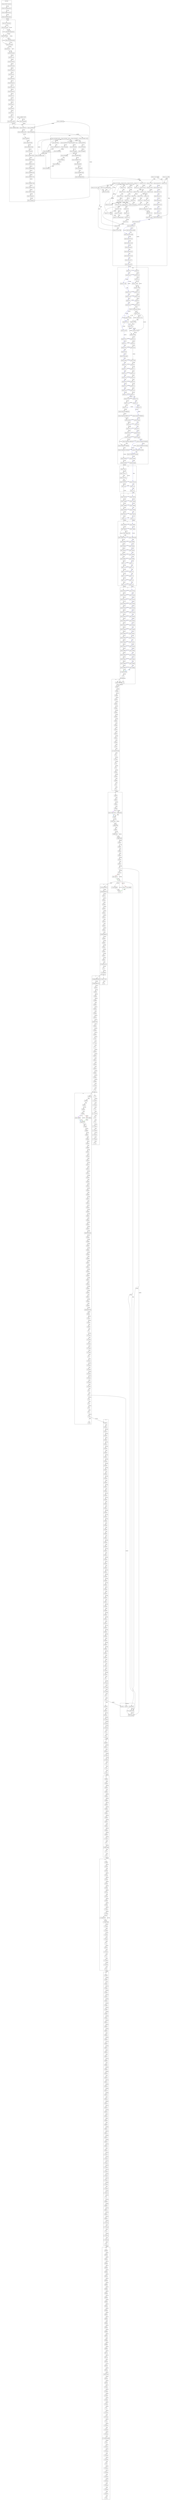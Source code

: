 digraph {
  fontname="sans-serif";
  concentrate=true;
  node[shape="box",fontname="sans-serif"];
  edge[fontname="sans-serif"];
  subgraph cluster_pre_classic {
    label="pre-classic";
    client_rd_132211_launcher[label="Client rd-132211-launcher",href="https://ornithemc.net/mc-versions/version/rd-132211-launcher.json"];
    client_rd_132328_launcher[label="Client rd-132328-launcher",href="https://ornithemc.net/mc-versions/version/rd-132328-launcher.json"];
    client_rd_160052_launcher[label="Client rd-160052-launcher",href="https://ornithemc.net/mc-versions/version/rd-160052-launcher.json"];
    client_rd_161348_launcher[label="Client rd-161348-launcher",href="https://ornithemc.net/mc-versions/version/rd-161348-launcher.json"];
  }
  subgraph cluster_classic {
    label="classic";
    client_c0_0_11a_launcher[label="Client c0.0.11a-launcher",href="https://ornithemc.net/mc-versions/version/c0.0.11a-launcher.json"];
    client_c0_0_12a_03[label="Client c0.0.12a_03",href="https://ornithemc.net/mc-versions/version/c0.0.12a_03.json"];
    client_c0_0_13a_launcher[label="Client c0.0.13a-launcher",href="https://ornithemc.net/mc-versions/version/c0.0.13a-launcher.json"];
    client_c0_0_13a_03[label="Client c0.0.13a_03",href="https://ornithemc.net/mc-versions/version/c0.0.13a_03.json"];
    client_c0_0_13a_03_launcher[label="Client c0.0.13a_03-launcher",href="https://ornithemc.net/mc-versions/version/c0.0.13a_03-launcher.json"];
    client_c0_0_14a_08[label="Client c0.0.14a_08",href="https://ornithemc.net/mc-versions/version/c0.0.14a_08.json"];
    client_c0_0_15a[label="Client c0.0.15a",href="https://ornithemc.net/mc-versions/version/c0.0.15a.json"];
    client_c0_0_16a_02[label="Client c0.0.16a_02",href="https://ornithemc.net/mc-versions/version/c0.0.16a_02.json"];
    client_c0_0_17a[label="Client c0.0.17a",href="https://ornithemc.net/mc-versions/version/c0.0.17a.json"];
    client_c0_0_18a_02[label="Client c0.0.18a_02",href="https://ornithemc.net/mc-versions/version/c0.0.18a_02.json"];
    client_c0_0_19a_06[label="Client c0.0.19a_06",href="https://ornithemc.net/mc-versions/version/c0.0.19a_06.json"];
    client_c0_0_20a_01[label="Client c0.0.20a_01",href="https://ornithemc.net/mc-versions/version/c0.0.20a_01.json"];
    client_c0_0_21a[label="Client c0.0.21a",href="https://ornithemc.net/mc-versions/version/c0.0.21a.json"];
    client_c0_0_22a_05[label="Client c0.0.22a_05",href="https://ornithemc.net/mc-versions/version/c0.0.22a_05.json"];
    client_c0_0_23a_01[label="Client c0.0.23a_01",href="https://ornithemc.net/mc-versions/version/c0.0.23a_01.json"];
    client_c0_24_st_03[label="Client c0.24_st_03",href="https://ornithemc.net/mc-versions/version/c0.24_st_03.json"];
    client_c0_25_05_st[label="Client c0.25_05_st",href="https://ornithemc.net/mc-versions/version/c0.25_05_st.json"];
    client_c0_27_st[label="Client c0.27_st",href="https://ornithemc.net/mc-versions/version/c0.27_st.json"];
    client_c0_28_01[label="Client c0.28_01",href="https://ornithemc.net/mc-versions/version/c0.28_01.json"];
    client_c0_29_01[label="Client c0.29_01",href="https://ornithemc.net/mc-versions/version/c0.29_01.json"];
    client_c0_29_02[label="Client c0.29_02",href="https://ornithemc.net/mc-versions/version/c0.29_02.json"];
    client_c0_30_s[label="Client c0.30-s",href="https://ornithemc.net/mc-versions/version/c0.30-s.json"];
    client_c0_30_c[label="Client c0.30-c",href="https://ornithemc.net/mc-versions/version/c0.30-c.json"];
    client_c0_30_c_renew[label="Client c0.30-c-renew",href="https://ornithemc.net/mc-versions/version/c0.30-c-renew.json"];
  }
  subgraph cluster_indev {
    label="indev";
    client_in_20091223_1459[label="Client in-20091223-1459",href="https://ornithemc.net/mc-versions/version/in-20091223-1459.json"];
    client_in_20100110[label="Client in-20100110",href="https://ornithemc.net/mc-versions/version/in-20100110.json"];
    client_in_20100124_2310[label="Client in-20100124-2310",href="https://ornithemc.net/mc-versions/version/in-20100124-2310.json"];
    client_in_20100125[label="Client in-20100125",href="https://ornithemc.net/mc-versions/version/in-20100125.json"];
    client_in_20100128_2304[label="Client in-20100128-2304",href="https://ornithemc.net/mc-versions/version/in-20100128-2304.json"];
    client_in_20100129_1452[label="Client in-20100129-1452",href="https://ornithemc.net/mc-versions/version/in-20100129-1452.json"];
    client_in_20100130[label="Client in-20100130",href="https://ornithemc.net/mc-versions/version/in-20100130.json"];
    client_in_20100131_2244[label="Client in-20100131-2244",href="https://ornithemc.net/mc-versions/version/in-20100131-2244.json"];
    client_in_20100201_0025[label="Client in-20100201-0025",href="https://ornithemc.net/mc-versions/version/in-20100201-0025.json"];
    client_in_20100201_2227[label="Client in-20100201-2227",href="https://ornithemc.net/mc-versions/version/in-20100201-2227.json"];
    client_in_20100202_2330[label="Client in-20100202-2330",href="https://ornithemc.net/mc-versions/version/in-20100202-2330.json"];
    client_in_20100206_2103[label="Client in-20100206-2103",href="https://ornithemc.net/mc-versions/version/in-20100206-2103.json"];
    client_in_20100207_1101[label="Client in-20100207-1101",href="https://ornithemc.net/mc-versions/version/in-20100207-1101.json"];
    client_in_20100207_1703[label="Client in-20100207-1703",href="https://ornithemc.net/mc-versions/version/in-20100207-1703.json"];
    client_in_20100212_1210[label="Client in-20100212-1210",href="https://ornithemc.net/mc-versions/version/in-20100212-1210.json"];
    client_in_20100212_1622[label="Client in-20100212-1622",href="https://ornithemc.net/mc-versions/version/in-20100212-1622.json"];
    client_in_20100213[label="Client in-20100213",href="https://ornithemc.net/mc-versions/version/in-20100213.json"];
    client_in_20100214[label="Client in-20100214",href="https://ornithemc.net/mc-versions/version/in-20100214.json"];
    client_in_20100219[label="Client in-20100219",href="https://ornithemc.net/mc-versions/version/in-20100219.json"];
    client_in_20100223[label="Client in-20100223",href="https://ornithemc.net/mc-versions/version/in-20100223.json"];
  }
  subgraph cluster_infdev {
    label="infdev";
    client_inf_20100227_1433[label="Client inf-20100227-1433",href="https://ornithemc.net/mc-versions/version/inf-20100227-1433.json"];
    client_inf_20100313[label="Client inf-20100313",href="https://ornithemc.net/mc-versions/version/inf-20100313.json"];
    client_inf_20100316[label="Client inf-20100316",href="https://ornithemc.net/mc-versions/version/inf-20100316.json"];
    client_inf_20100320[label="Client inf-20100320",href="https://ornithemc.net/mc-versions/version/inf-20100320.json"];
    client_inf_20100325_1640[label="Client inf-20100325-1640",href="https://ornithemc.net/mc-versions/version/inf-20100325-1640.json"];
    client_inf_20100327[label="Client inf-20100327",href="https://ornithemc.net/mc-versions/version/inf-20100327.json"];
    client_inf_20100330_1611[label="Client inf-20100330-1611",href="https://ornithemc.net/mc-versions/version/inf-20100330-1611.json"];
    client_inf_20100414[label="Client inf-20100414",href="https://ornithemc.net/mc-versions/version/inf-20100414.json"];
    client_inf_20100415[label="Client inf-20100415",href="https://ornithemc.net/mc-versions/version/inf-20100415.json"];
    client_inf_20100420[label="Client inf-20100420",href="https://ornithemc.net/mc-versions/version/inf-20100420.json"];
    client_inf_20100607[label="Client inf-20100607",href="https://ornithemc.net/mc-versions/version/inf-20100607.json"];
    client_inf_20100608[label="Client inf-20100608",href="https://ornithemc.net/mc-versions/version/inf-20100608.json"];
    client_inf_20100611[label="Client inf-20100611",href="https://ornithemc.net/mc-versions/version/inf-20100611.json"];
    client_inf_20100615[label="Client inf-20100615",href="https://ornithemc.net/mc-versions/version/inf-20100615.json"];
    client_inf_20100617_1205[label="Client inf-20100617-1205",href="https://ornithemc.net/mc-versions/version/inf-20100617-1205.json"];
    client_inf_20100617_1531[label="Client inf-20100617-1531",href="https://ornithemc.net/mc-versions/version/inf-20100617-1531.json"];
    client_inf_20100618[label="Client inf-20100618",href="https://ornithemc.net/mc-versions/version/inf-20100618.json"];
    client_inf_20100624[label="Client inf-20100624",href="https://ornithemc.net/mc-versions/version/inf-20100624.json"];
    client_inf_20100625_0922[label="Client inf-20100625-0922",href="https://ornithemc.net/mc-versions/version/inf-20100625-0922.json"];
    client_inf_20100625_1917[label="Client inf-20100625-1917",href="https://ornithemc.net/mc-versions/version/inf-20100625-1917.json"];
    client_inf_20100627[label="Client inf-20100627",href="https://ornithemc.net/mc-versions/version/inf-20100627.json"];
    client_inf_20100629[label="Client inf-20100629",href="https://ornithemc.net/mc-versions/version/inf-20100629.json"];
    client_inf_20100630_1340[label="Client inf-20100630-1340",href="https://ornithemc.net/mc-versions/version/inf-20100630-1340.json"];
    client_inf_20100630_1835[label="Client inf-20100630-1835",href="https://ornithemc.net/mc-versions/version/inf-20100630-1835.json"];
  }
  subgraph cluster_alpha {
    label="alpha";
    client_a1_0_1_01[label="Client a1.0.1_01",href="https://ornithemc.net/mc-versions/version/a1.0.1_01.json"];
    client_a1_0_2_02[label="Client a1.0.2_02",href="https://ornithemc.net/mc-versions/version/a1.0.2_02.json"];
    client_a1_0_2_01[label="Client a1.0.2_01",href="https://ornithemc.net/mc-versions/version/a1.0.2_01.json"];
    client_a1_0_3[label="Client a1.0.3",href="https://ornithemc.net/mc-versions/version/a1.0.3.json"];
    client_a1_0_4_launcher[label="Client a1.0.4-launcher",href="https://ornithemc.net/mc-versions/version/a1.0.4-launcher.json"];
    client_a1_0_4[label="Client a1.0.4",href="https://ornithemc.net/mc-versions/version/a1.0.4.json"];
    client_a1_0_5_01[label="Client a1.0.5_01",href="https://ornithemc.net/mc-versions/version/a1.0.5_01.json"];
    client_a1_0_6[label="Client a1.0.6",href="https://ornithemc.net/mc-versions/version/a1.0.6.json"];
    client_a1_0_6_03[label="Client a1.0.6_03",href="https://ornithemc.net/mc-versions/version/a1.0.6_03.json"];
    client_a1_0_6_01[label="Client a1.0.6_01",href="https://ornithemc.net/mc-versions/version/a1.0.6_01.json"];
    client_a1_0_8_01[label="Client a1.0.8_01",href="https://ornithemc.net/mc-versions/version/a1.0.8_01.json"];
    client_a1_0_7[label="Client a1.0.7",href="https://ornithemc.net/mc-versions/version/a1.0.7.json"];
    client_a1_0_9[label="Client a1.0.9",href="https://ornithemc.net/mc-versions/version/a1.0.9.json"];
    client_a1_0_10[label="Client a1.0.10",href="https://ornithemc.net/mc-versions/version/a1.0.10.json"];
    client_a1_0_11[label="Client a1.0.11",href="https://ornithemc.net/mc-versions/version/a1.0.11.json"];
    client_a1_0_12[label="Client a1.0.12",href="https://ornithemc.net/mc-versions/version/a1.0.12.json"];
    client_a1_0_13[label="Client a1.0.13",href="https://ornithemc.net/mc-versions/version/a1.0.13.json"];
    client_a1_0_13_01_1038[label="Client a1.0.13_01-1038",href="https://ornithemc.net/mc-versions/version/a1.0.13_01-1038.json"];
    client_a1_0_14_1603[label="Client a1.0.14-1603",href="https://ornithemc.net/mc-versions/version/a1.0.14-1603.json"];
    client_a1_0_15[label="Client a1.0.15",href="https://ornithemc.net/mc-versions/version/a1.0.15.json"];
    server_server_a0_1_0[label="Server server-a0.1.0",href="https://ornithemc.net/mc-versions/version/server-a0.1.0.json"];
    client_a1_0_16[label="Client a1.0.16",href="https://ornithemc.net/mc-versions/version/a1.0.16.json"];
    server_server_a0_1_2_01[label="Server server-a0.1.2_01",href="https://ornithemc.net/mc-versions/version/server-a0.1.2_01.json"];
    client_a1_0_16_01[label="Client a1.0.16_01",href="https://ornithemc.net/mc-versions/version/a1.0.16_01.json"];
    client_a1_0_16_02[label="Client a1.0.16_02",href="https://ornithemc.net/mc-versions/version/a1.0.16_02.json"];
    server_server_a0_1_3[label="Server server-a0.1.3",href="https://ornithemc.net/mc-versions/version/server-a0.1.3.json"];
    server_server_a0_1_4[label="Server server-a0.1.4",href="https://ornithemc.net/mc-versions/version/server-a0.1.4.json"];
    client_a1_0_17_02[label="Client a1.0.17_02",href="https://ornithemc.net/mc-versions/version/a1.0.17_02.json"];
    client_a1_0_17_03[label="Client a1.0.17_03",href="https://ornithemc.net/mc-versions/version/a1.0.17_03.json"];
    client_a1_0_17_04[label="Client a1.0.17_04",href="https://ornithemc.net/mc-versions/version/a1.0.17_04.json"];
    server_server_a0_2_0[label="Server server-a0.2.0",href="https://ornithemc.net/mc-versions/version/server-a0.2.0.json"];
    client_a1_1_0_101847[label="Client a1.1.0-101847",href="https://ornithemc.net/mc-versions/version/a1.1.0-101847.json"];
    client_a1_1_0_101847_launcher[label="Client a1.1.0-101847-launcher",href="https://ornithemc.net/mc-versions/version/a1.1.0-101847-launcher.json"];
    server_server_a0_2_0_01[label="Server server-a0.2.0_01",href="https://ornithemc.net/mc-versions/version/server-a0.2.0_01.json"];
    client_a1_1_1[label="Client a1.1.1",href="https://ornithemc.net/mc-versions/version/a1.1.1.json"];
    server_server_a0_2_1[label="Server server-a0.2.1",href="https://ornithemc.net/mc-versions/version/server-a0.2.1.json"];
    client_a1_1_2[label="Client a1.1.2",href="https://ornithemc.net/mc-versions/version/a1.1.2.json"];
    client_a1_1_2_01[label="Client a1.1.2_01",href="https://ornithemc.net/mc-versions/version/a1.1.2_01.json"];
    server_server_a0_2_2[label="Server server-a0.2.2",href="https://ornithemc.net/mc-versions/version/server-a0.2.2.json"];
    client_a1_2_0[label="Client a1.2.0",href="https://ornithemc.net/mc-versions/version/a1.2.0.json"];
    server_server_a0_2_2_01[label="Server server-a0.2.2_01",href="https://ornithemc.net/mc-versions/version/server-a0.2.2_01.json"];
    client_a1_2_0_01[label="Client a1.2.0_01",href="https://ornithemc.net/mc-versions/version/a1.2.0_01.json"];
    client_a1_2_0_02_launcher[label="Client a1.2.0_02-launcher",href="https://ornithemc.net/mc-versions/version/a1.2.0_02-launcher.json"];
    client_a1_2_0_02[label="Client a1.2.0_02",href="https://ornithemc.net/mc-versions/version/a1.2.0_02.json"];
    client_a1_2_1_01[label="Client a1.2.1_01",href="https://ornithemc.net/mc-versions/version/a1.2.1_01.json"];
    server_server_a0_2_3[label="Server server-a0.2.3",href="https://ornithemc.net/mc-versions/version/server-a0.2.3.json"];
    server_server_a0_2_4[label="Server server-a0.2.4",href="https://ornithemc.net/mc-versions/version/server-a0.2.4.json"];
    client_a1_2_2_1624[label="Client a1.2.2-1624",href="https://ornithemc.net/mc-versions/version/a1.2.2-1624.json"];
    client_a1_2_3[label="Client a1.2.3",href="https://ornithemc.net/mc-versions/version/a1.2.3.json"];
    server_server_a0_2_5_0923[label="Server server-a0.2.5-0923",href="https://ornithemc.net/mc-versions/version/server-a0.2.5-0923.json"];
    server_server_a0_2_5_1004[label="Server server-a0.2.5-1004",href="https://ornithemc.net/mc-versions/version/server-a0.2.5-1004.json"];
    server_server_a0_2_5_01[label="Server server-a0.2.5_01",href="https://ornithemc.net/mc-versions/version/server-a0.2.5_01.json"];
    client_a1_2_3_02[label="Client a1.2.3_02",href="https://ornithemc.net/mc-versions/version/a1.2.3_02.json"];
    client_a1_2_3_04[label="Client a1.2.3_04",href="https://ornithemc.net/mc-versions/version/a1.2.3_04.json"];
    server_server_a0_2_5_02[label="Server server-a0.2.5_02",href="https://ornithemc.net/mc-versions/version/server-a0.2.5_02.json"];
    client_a1_2_3_05[label="Client a1.2.3_05",href="https://ornithemc.net/mc-versions/version/a1.2.3_05.json"];
    server_server_a0_2_6[label="Server server-a0.2.6",href="https://ornithemc.net/mc-versions/version/server-a0.2.6.json"];
    server_server_a0_2_6_01[label="Server server-a0.2.6_01",href="https://ornithemc.net/mc-versions/version/server-a0.2.6_01.json"];
    server_server_a0_2_6_02[label="Server server-a0.2.6_02",href="https://ornithemc.net/mc-versions/version/server-a0.2.6_02.json"];
    client_a1_2_4_01[label="Client a1.2.4_01",href="https://ornithemc.net/mc-versions/version/a1.2.4_01.json"];
    client_a1_2_5[label="Client a1.2.5",href="https://ornithemc.net/mc-versions/version/a1.2.5.json"];
    server_server_a0_2_7[label="Server server-a0.2.7",href="https://ornithemc.net/mc-versions/version/server-a0.2.7.json"];
    client_a1_2_6[label="Client a1.2.6",href="https://ornithemc.net/mc-versions/version/a1.2.6.json"];
    server_server_a0_2_8[label="Server server-a0.2.8",href="https://ornithemc.net/mc-versions/version/server-a0.2.8.json"];
  }
  subgraph cluster_beta {
    label="beta";
    {
      rank=same;
      client_b1_0[label="Client b1.0",href="https://ornithemc.net/mc-versions/version/b1.0.json"];
      server_b1_0[label="Server b1.0",href="https://ornithemc.net/mc-versions/version/b1.0.json"];
    }
    {
      rank=same;
      client_b1_0_01[label="Client b1.0_01",href="https://ornithemc.net/mc-versions/version/b1.0_01.json"];
      server_b1_0_01[label="Server b1.0_01",href="https://ornithemc.net/mc-versions/version/b1.0_01.json"];
    }
    client_b1_0_2[label="Client b1.0.2",href="https://ornithemc.net/mc-versions/version/b1.0.2.json"];
    {
      rank=same;
      client_b1_1_1245[label="Client b1.1-1245",href="https://ornithemc.net/mc-versions/version/b1.1-1245.json"];
      server_b1_1_1245[label="Server b1.1-1245",href="https://ornithemc.net/mc-versions/version/b1.1-1245.json"];
    }
    client_b1_1_1255[label="Client b1.1-1255",href="https://ornithemc.net/mc-versions/version/b1.1-1255.json"];
    {
      rank=same;
      client_b1_1_01[label="Client b1.1_01",href="https://ornithemc.net/mc-versions/version/b1.1_01.json"];
      server_b1_1_01[label="Server b1.1_01",href="https://ornithemc.net/mc-versions/version/b1.1_01.json"];
    }
    {
      rank=same;
      client_b1_1_02[label="Client b1.1_02",href="https://ornithemc.net/mc-versions/version/b1.1_02.json"];
      server_b1_1_02[label="Server b1.1_02",href="https://ornithemc.net/mc-versions/version/b1.1_02.json"];
    }
    {
      rank=same;
      client_b1_2[label="Client b1.2",href="https://ornithemc.net/mc-versions/version/b1.2.json"];
      server_b1_2[label="Server b1.2",href="https://ornithemc.net/mc-versions/version/b1.2.json"];
    }
    {
      rank=same;
      client_b1_2_01[label="Client b1.2_01",href="https://ornithemc.net/mc-versions/version/b1.2_01.json"];
      server_b1_2_01[label="Server b1.2_01",href="https://ornithemc.net/mc-versions/version/b1.2_01.json"];
    }
    client_b1_2_02[label="Client b1.2_02",href="https://ornithemc.net/mc-versions/version/b1.2_02.json"];
    client_b1_2_02_launcher[label="Client b1.2_02-launcher",href="https://ornithemc.net/mc-versions/version/b1.2_02-launcher.json"];
    server_b1_3_1647[label="Server b1.3-1647",href="https://ornithemc.net/mc-versions/version/b1.3-1647.json"];
    client_b1_3_1713[label="Client b1.3-1713",href="https://ornithemc.net/mc-versions/version/b1.3-1713.json"];
    server_b1_3_1731[label="Server b1.3-1731",href="https://ornithemc.net/mc-versions/version/b1.3-1731.json"];
    client_b1_3_1750[label="Client b1.3-1750",href="https://ornithemc.net/mc-versions/version/b1.3-1750.json"];
    client_b1_3_01[label="Client b1.3_01",href="https://ornithemc.net/mc-versions/version/b1.3_01.json"];
    {
      rank=same;
      client_b1_4_1507[label="Client b1.4-1507",href="https://ornithemc.net/mc-versions/version/b1.4-1507.json"];
      server_b1_4_1507[label="Server b1.4-1507",href="https://ornithemc.net/mc-versions/version/b1.4-1507.json"];
    }
    client_b1_4_1634[label="Client b1.4-1634",href="https://ornithemc.net/mc-versions/version/b1.4-1634.json"];
    {
      rank=same;
      client_b1_4_01[label="Client b1.4_01",href="https://ornithemc.net/mc-versions/version/b1.4_01.json"];
      server_b1_4_01[label="Server b1.4_01",href="https://ornithemc.net/mc-versions/version/b1.4_01.json"];
    }
    {
      rank=same;
      client_b1_5[label="Client b1.5",href="https://ornithemc.net/mc-versions/version/b1.5.json"];
      server_b1_5[label="Server b1.5",href="https://ornithemc.net/mc-versions/version/b1.5.json"];
    }
    {
      rank=same;
      client_b1_5_01[label="Client b1.5_01",href="https://ornithemc.net/mc-versions/version/b1.5_01.json"];
      server_b1_5_01[label="Server b1.5_01",href="https://ornithemc.net/mc-versions/version/b1.5_01.json"];
    }
    server_b1_5_02[label="Server b1.5_02",href="https://ornithemc.net/mc-versions/version/b1.5_02.json"];
    server_b1_6_pre_trailer[label="Server b1.6-pre-trailer",href="https://ornithemc.net/mc-versions/version/b1.6-pre-trailer.json"];
    {
      rank=same;
      client_b1_6_tb3[label="Client b1.6-tb3",href="https://ornithemc.net/mc-versions/version/b1.6-tb3.json"];
      server_b1_6_tb3[label="Server b1.6-tb3",href="https://ornithemc.net/mc-versions/version/b1.6-tb3.json"];
    }
    {
      rank=same;
      client_b1_6[label="Client b1.6",href="https://ornithemc.net/mc-versions/version/b1.6.json"];
      server_b1_6[label="Server b1.6",href="https://ornithemc.net/mc-versions/version/b1.6.json"];
    }
    {
      rank=same;
      client_b1_6_1[label="Client b1.6.1",href="https://ornithemc.net/mc-versions/version/b1.6.1.json"];
      server_b1_6_1[label="Server b1.6.1",href="https://ornithemc.net/mc-versions/version/b1.6.1.json"];
    }
    {
      rank=same;
      client_b1_6_2[label="Client b1.6.2",href="https://ornithemc.net/mc-versions/version/b1.6.2.json"];
      server_b1_6_2[label="Server b1.6.2",href="https://ornithemc.net/mc-versions/version/b1.6.2.json"];
    }
    {
      rank=same;
      client_b1_6_3[label="Client b1.6.3",href="https://ornithemc.net/mc-versions/version/b1.6.3.json"];
      server_b1_6_3[label="Server b1.6.3",href="https://ornithemc.net/mc-versions/version/b1.6.3.json"];
    }
    {
      rank=same;
      client_b1_6_4[label="Client b1.6.4",href="https://ornithemc.net/mc-versions/version/b1.6.4.json"];
      server_b1_6_4[label="Server b1.6.4",href="https://ornithemc.net/mc-versions/version/b1.6.4.json"];
    }
    {
      rank=same;
      client_b1_6_5[label="Client b1.6.5",href="https://ornithemc.net/mc-versions/version/b1.6.5.json"];
      server_b1_6_5[label="Server b1.6.5",href="https://ornithemc.net/mc-versions/version/b1.6.5.json"];
    }
    {
      rank=same;
      client_b1_6_6[label="Client b1.6.6",href="https://ornithemc.net/mc-versions/version/b1.6.6.json"];
      server_b1_6_6[label="Server b1.6.6",href="https://ornithemc.net/mc-versions/version/b1.6.6.json"];
    }
    {
      rank=same;
      client_b1_7[label="Client b1.7",href="https://ornithemc.net/mc-versions/version/b1.7.json"];
      server_b1_7[label="Server b1.7",href="https://ornithemc.net/mc-versions/version/b1.7.json"];
    }
    {
      rank=same;
      client_b1_7_01[label="Client b1.7_01",href="https://ornithemc.net/mc-versions/version/b1.7_01.json"];
      server_b1_7_01[label="Server b1.7_01",href="https://ornithemc.net/mc-versions/version/b1.7_01.json"];
    }
    {
      rank=same;
      client_b1_7_2[label="Client b1.7.2",href="https://ornithemc.net/mc-versions/version/b1.7.2.json"];
      server_b1_7_2[label="Server b1.7.2",href="https://ornithemc.net/mc-versions/version/b1.7.2.json"];
    }
    {
      rank=same;
      client_b1_7_3[label="Client b1.7.3",href="https://ornithemc.net/mc-versions/version/b1.7.3.json"];
      server_b1_7_3[label="Server b1.7.3",href="https://ornithemc.net/mc-versions/version/b1.7.3.json"];
    }
    client_b1_8_pre1_201109081459[label="Client b1.8-pre1-201109081459",href="https://ornithemc.net/mc-versions/version/b1.8-pre1-201109081459.json"];
    {
      rank=same;
      client_b1_8_pre1_201109091357[label="Client b1.8-pre1-201109091357",href="https://ornithemc.net/mc-versions/version/b1.8-pre1-201109091357.json"];
      server_b1_8_pre1_201109091357[label="Server b1.8-pre1-201109091357",href="https://ornithemc.net/mc-versions/version/b1.8-pre1-201109091357.json"];
    }
    {
      rank=same;
      client_b1_8_pre2[label="Client b1.8-pre2",href="https://ornithemc.net/mc-versions/version/b1.8-pre2.json"];
      server_b1_8_pre2[label="Server b1.8-pre2",href="https://ornithemc.net/mc-versions/version/b1.8-pre2.json"];
    }
    {
      rank=same;
      client_b1_8[label="Client b1.8",href="https://ornithemc.net/mc-versions/version/b1.8.json"];
      server_b1_8[label="Server b1.8",href="https://ornithemc.net/mc-versions/version/b1.8.json"];
    }
    {
      rank=same;
      client_b1_8_1[label="Client b1.8.1",href="https://ornithemc.net/mc-versions/version/b1.8.1.json"];
      server_b1_8_1[label="Server b1.8.1",href="https://ornithemc.net/mc-versions/version/b1.8.1.json"];
    }
    {
      rank=same;
      client_b1_9_pre1[label="Client b1.9-pre1",href="https://ornithemc.net/mc-versions/version/b1.9-pre1.json"];
      server_b1_9_pre1[label="Server b1.9-pre1",href="https://ornithemc.net/mc-versions/version/b1.9-pre1.json"];
    }
    {
      rank=same;
      client_b1_9_pre2[label="Client b1.9-pre2",href="https://ornithemc.net/mc-versions/version/b1.9-pre2.json"];
      server_b1_9_pre2[label="Server b1.9-pre2",href="https://ornithemc.net/mc-versions/version/b1.9-pre2.json"];
    }
    {
      rank=same;
      client_b1_9_pre3_201110061350[label="Client b1.9-pre3-201110061350",href="https://ornithemc.net/mc-versions/version/b1.9-pre3-201110061350.json"];
      server_b1_9_pre3_201110061350[label="Server b1.9-pre3-201110061350",href="https://ornithemc.net/mc-versions/version/b1.9-pre3-201110061350.json"];
    }
    client_b1_9_pre3_201110061402[label="Client b1.9-pre3-201110061402",href="https://ornithemc.net/mc-versions/version/b1.9-pre3-201110061402.json"];
    server_b1_9_pre4_201110131425[label="Server b1.9-pre4-201110131425",href="https://ornithemc.net/mc-versions/version/b1.9-pre4-201110131425.json"];
    {
      rank=same;
      client_b1_9_pre4_201110131434[label="Client b1.9-pre4-201110131434",href="https://ornithemc.net/mc-versions/version/b1.9-pre4-201110131434.json"];
      server_b1_9_pre4_201110131434[label="Server b1.9-pre4-201110131434",href="https://ornithemc.net/mc-versions/version/b1.9-pre4-201110131434.json"];
    }
    server_b1_9_pre4_201110131440[label="Server b1.9-pre4-201110131440",href="https://ornithemc.net/mc-versions/version/b1.9-pre4-201110131440.json"];
    {
      rank=same;
      client_b1_9_pre5[label="Client b1.9-pre5",href="https://ornithemc.net/mc-versions/version/b1.9-pre5.json"];
      server_b1_9_pre5[label="Server b1.9-pre5",href="https://ornithemc.net/mc-versions/version/b1.9-pre5.json"];
    }
    {
      rank=same;
      client_b1_9_pre6[label="Client b1.9-pre6",href="https://ornithemc.net/mc-versions/version/b1.9-pre6.json"];
      server_b1_9_pre6[label="Server b1.9-pre6",href="https://ornithemc.net/mc-versions/version/b1.9-pre6.json"];
    }
  }
  subgraph cluster_1_0 {
    label="1.0";
    client_1_0_0_rc1[label="Client 1.0.0-rc1",href="https://ornithemc.net/mc-versions/version/1.0.0-rc1.json"];
    client_1_0_0_rc2_1[label="Client 1.0.0-rc2-1",href="https://ornithemc.net/mc-versions/version/1.0.0-rc2-1.json"];
    client_1_0_0_rc2_2[label="Client 1.0.0-rc2-2",href="https://ornithemc.net/mc-versions/version/1.0.0-rc2-2.json"];
    {
      rank=same;
      client_1_0_0_rc2_3[label="Client 1.0.0-rc2-3",href="https://ornithemc.net/mc-versions/version/1.0.0-rc2-3.json"];
      server_1_0_0_rc2_3[label="Server 1.0.0-rc2-3",href="https://ornithemc.net/mc-versions/version/1.0.0-rc2-3.json"];
    }
    {
      rank=same;
      client_1_0_0[label="Client 1.0.0",href="https://ornithemc.net/mc-versions/version/1.0.0.json"];
      server_1_0_0[label="Server 1.0.0",href="https://ornithemc.net/mc-versions/version/1.0.0.json"];
    }
    server_1_0_1[label="Server 1.0.1",href="https://ornithemc.net/mc-versions/version/1.0.1.json"];
  }
  subgraph cluster_1_1 {
    label="1.1";
    {
      rank=same;
      client_11w47a[label="Client 11w47a",href="https://ornithemc.net/mc-versions/version/11w47a.json"];
      server_11w47a[label="Server 11w47a",href="https://ornithemc.net/mc-versions/version/11w47a.json"];
    }
    {
      rank=same;
      client_11w48a[label="Client 11w48a",href="https://ornithemc.net/mc-versions/version/11w48a.json"];
      server_11w48a[label="Server 11w48a",href="https://ornithemc.net/mc-versions/version/11w48a.json"];
    }
    {
      rank=same;
      client_11w49a[label="Client 11w49a",href="https://ornithemc.net/mc-versions/version/11w49a.json"];
      server_11w49a[label="Server 11w49a",href="https://ornithemc.net/mc-versions/version/11w49a.json"];
    }
    {
      rank=same;
      client_11w50a[label="Client 11w50a",href="https://ornithemc.net/mc-versions/version/11w50a.json"];
      server_11w50a[label="Server 11w50a",href="https://ornithemc.net/mc-versions/version/11w50a.json"];
    }
    {
      rank=same;
      client_12w01a[label="Client 12w01a",href="https://ornithemc.net/mc-versions/version/12w01a.json"];
      server_12w01a[label="Server 12w01a",href="https://ornithemc.net/mc-versions/version/12w01a.json"];
    }
    {
      rank=same;
      client_1_1[label="Client 1.1",href="https://ornithemc.net/mc-versions/version/1.1.json"];
      server_1_1[label="Server 1.1",href="https://ornithemc.net/mc-versions/version/1.1.json"];
    }
  }
  subgraph cluster_1_2 {
    label="1.2";
    {
      rank=same;
      client_12w03a[label="Client 12w03a",href="https://ornithemc.net/mc-versions/version/12w03a.json"];
      server_12w03a[label="Server 12w03a",href="https://ornithemc.net/mc-versions/version/12w03a.json"];
    }
    {
      rank=same;
      client_12w04a[label="Client 12w04a",href="https://ornithemc.net/mc-versions/version/12w04a.json"];
      server_12w04a[label="Server 12w04a",href="https://ornithemc.net/mc-versions/version/12w04a.json"];
    }
    client_12w05a_1354[label="Client 12w05a-1354",href="https://ornithemc.net/mc-versions/version/12w05a-1354.json"];
    {
      rank=same;
      client_12w05a_1442[label="Client 12w05a-1442",href="https://ornithemc.net/mc-versions/version/12w05a-1442.json"];
      server_12w05a_1442[label="Server 12w05a-1442",href="https://ornithemc.net/mc-versions/version/12w05a-1442.json"];
    }
    {
      rank=same;
      client_12w05b[label="Client 12w05b",href="https://ornithemc.net/mc-versions/version/12w05b.json"];
      server_12w05b[label="Server 12w05b",href="https://ornithemc.net/mc-versions/version/12w05b.json"];
    }
    {
      rank=same;
      client_12w06a[label="Client 12w06a",href="https://ornithemc.net/mc-versions/version/12w06a.json"];
      server_12w06a[label="Server 12w06a",href="https://ornithemc.net/mc-versions/version/12w06a.json"];
    }
    {
      rank=same;
      client_12w07a[label="Client 12w07a",href="https://ornithemc.net/mc-versions/version/12w07a.json"];
      server_12w07a[label="Server 12w07a",href="https://ornithemc.net/mc-versions/version/12w07a.json"];
    }
    {
      rank=same;
      client_12w07b[label="Client 12w07b",href="https://ornithemc.net/mc-versions/version/12w07b.json"];
      server_12w07b[label="Server 12w07b",href="https://ornithemc.net/mc-versions/version/12w07b.json"];
    }
    {
      rank=same;
      client_12w08a[label="Client 12w08a",href="https://ornithemc.net/mc-versions/version/12w08a.json"];
      server_12w08a[label="Server 12w08a",href="https://ornithemc.net/mc-versions/version/12w08a.json"];
    }
    {
      rank=same;
      client_1_2[label="Client 1.2",href="https://ornithemc.net/mc-versions/version/1.2.json"];
      server_1_2[label="Server 1.2",href="https://ornithemc.net/mc-versions/version/1.2.json"];
    }
    {
      rank=same;
      client_1_2_1[label="Client 1.2.1",href="https://ornithemc.net/mc-versions/version/1.2.1.json"];
      server_1_2_1[label="Server 1.2.1",href="https://ornithemc.net/mc-versions/version/1.2.1.json"];
    }
    {
      rank=same;
      client_1_2_2[label="Client 1.2.2",href="https://ornithemc.net/mc-versions/version/1.2.2.json"];
      server_1_2_2[label="Server 1.2.2",href="https://ornithemc.net/mc-versions/version/1.2.2.json"];
    }
    {
      rank=same;
      client_1_2_3[label="Client 1.2.3",href="https://ornithemc.net/mc-versions/version/1.2.3.json"];
      server_1_2_3[label="Server 1.2.3",href="https://ornithemc.net/mc-versions/version/1.2.3.json"];
    }
    {
      rank=same;
      client_1_2_4[label="Client 1.2.4",href="https://ornithemc.net/mc-versions/version/1.2.4.json"];
      server_1_2_4[label="Server 1.2.4",href="https://ornithemc.net/mc-versions/version/1.2.4.json"];
    }
    {
      rank=same;
      client_1_2_5[label="Client 1.2.5",href="https://ornithemc.net/mc-versions/version/1.2.5.json"];
      server_1_2_5[label="Server 1.2.5",href="https://ornithemc.net/mc-versions/version/1.2.5.json"];
    }
  }
  subgraph cluster_1_3 {
    label="1.3";
    {
      rank=same;
      client_12w15a[label="Client 12w15a",href="https://ornithemc.net/mc-versions/version/12w15a.json"];
      server_12w15a[label="Server 12w15a",href="https://ornithemc.net/mc-versions/version/12w15a.json"];
    }
    {
      rank=same;
      client_12w16a[label="Client 12w16a",href="https://ornithemc.net/mc-versions/version/12w16a.json"];
      server_12w16a[label="Server 12w16a",href="https://ornithemc.net/mc-versions/version/12w16a.json"];
    }
    {
      rank=same;
      client_12w17a[label="Client 12w17a",href="https://ornithemc.net/mc-versions/version/12w17a.json"];
      server_12w17a[label="Server 12w17a",href="https://ornithemc.net/mc-versions/version/12w17a.json"];
    }
    {
      rank=same;
      client_12w18a[label="Client 12w18a",href="https://ornithemc.net/mc-versions/version/12w18a.json"];
      server_12w18a[label="Server 12w18a",href="https://ornithemc.net/mc-versions/version/12w18a.json"];
    }
    {
      rank=same;
      client_12w19a[label="Client 12w19a",href="https://ornithemc.net/mc-versions/version/12w19a.json"];
      server_12w19a[label="Server 12w19a",href="https://ornithemc.net/mc-versions/version/12w19a.json"];
    }
    {
      rank=same;
      client_12w21a[label="Client 12w21a",href="https://ornithemc.net/mc-versions/version/12w21a.json"];
      server_12w21a[label="Server 12w21a",href="https://ornithemc.net/mc-versions/version/12w21a.json"];
    }
    {
      rank=same;
      client_12w21b[label="Client 12w21b",href="https://ornithemc.net/mc-versions/version/12w21b.json"];
      server_12w21b[label="Server 12w21b",href="https://ornithemc.net/mc-versions/version/12w21b.json"];
    }
    {
      rank=same;
      client_12w22a[label="Client 12w22a",href="https://ornithemc.net/mc-versions/version/12w22a.json"];
      server_12w22a[label="Server 12w22a",href="https://ornithemc.net/mc-versions/version/12w22a.json"];
    }
    {
      rank=same;
      client_12w23a[label="Client 12w23a",href="https://ornithemc.net/mc-versions/version/12w23a.json"];
      server_12w23a[label="Server 12w23a",href="https://ornithemc.net/mc-versions/version/12w23a.json"];
    }
    {
      rank=same;
      client_12w23b[label="Client 12w23b",href="https://ornithemc.net/mc-versions/version/12w23b.json"];
      server_12w23b[label="Server 12w23b",href="https://ornithemc.net/mc-versions/version/12w23b.json"];
    }
    {
      rank=same;
      client_12w24a[label="Client 12w24a",href="https://ornithemc.net/mc-versions/version/12w24a.json"];
      server_12w24a[label="Server 12w24a",href="https://ornithemc.net/mc-versions/version/12w24a.json"];
    }
    {
      rank=same;
      client_12w25a[label="Client 12w25a",href="https://ornithemc.net/mc-versions/version/12w25a.json"];
      server_12w25a[label="Server 12w25a",href="https://ornithemc.net/mc-versions/version/12w25a.json"];
    }
    {
      rank=same;
      client_12w26a[label="Client 12w26a",href="https://ornithemc.net/mc-versions/version/12w26a.json"];
      server_12w26a[label="Server 12w26a",href="https://ornithemc.net/mc-versions/version/12w26a.json"];
    }
    {
      rank=same;
      client_12w27a[label="Client 12w27a",href="https://ornithemc.net/mc-versions/version/12w27a.json"];
      server_12w27a[label="Server 12w27a",href="https://ornithemc.net/mc-versions/version/12w27a.json"];
    }
    {
      rank=same;
      client_12w30a[label="Client 12w30a",href="https://ornithemc.net/mc-versions/version/12w30a.json"];
      server_12w30a[label="Server 12w30a",href="https://ornithemc.net/mc-versions/version/12w30a.json"];
    }
    {
      rank=same;
      client_12w30b[label="Client 12w30b",href="https://ornithemc.net/mc-versions/version/12w30b.json"];
      server_12w30b[label="Server 12w30b",href="https://ornithemc.net/mc-versions/version/12w30b.json"];
    }
    {
      rank=same;
      client_12w30c[label="Client 12w30c",href="https://ornithemc.net/mc-versions/version/12w30c.json"];
      server_12w30c[label="Server 12w30c",href="https://ornithemc.net/mc-versions/version/12w30c.json"];
    }
    {
      rank=same;
      client_12w30d[label="Client 12w30d",href="https://ornithemc.net/mc-versions/version/12w30d.json"];
      server_12w30d[label="Server 12w30d",href="https://ornithemc.net/mc-versions/version/12w30d.json"];
    }
    {
      rank=same;
      client_12w30e[label="Client 12w30e",href="https://ornithemc.net/mc-versions/version/12w30e.json"];
      server_12w30e[label="Server 12w30e",href="https://ornithemc.net/mc-versions/version/12w30e.json"];
    }
    merged_1_3_pre_07261249[label="1.3-pre-07261249",href="https://ornithemc.net/mc-versions/version/1.3-pre-07261249.json"];
    merged_1_3_1[label="1.3.1",href="https://ornithemc.net/mc-versions/version/1.3.1.json"];
    merged_1_3_2[label="1.3.2",href="https://ornithemc.net/mc-versions/version/1.3.2.json"];
  }
  subgraph cluster_1_4 {
    label="1.4";
    merged_12w32a[label="12w32a",href="https://ornithemc.net/mc-versions/version/12w32a.json"];
    merged_12w34a[label="12w34a",href="https://ornithemc.net/mc-versions/version/12w34a.json"];
    merged_12w34b[label="12w34b",href="https://ornithemc.net/mc-versions/version/12w34b.json"];
    merged_12w36a[label="12w36a",href="https://ornithemc.net/mc-versions/version/12w36a.json"];
    merged_12w37a[label="12w37a",href="https://ornithemc.net/mc-versions/version/12w37a.json"];
    merged_12w38a[label="12w38a",href="https://ornithemc.net/mc-versions/version/12w38a.json"];
    merged_12w38b[label="12w38b",href="https://ornithemc.net/mc-versions/version/12w38b.json"];
    merged_12w39a[label="12w39a",href="https://ornithemc.net/mc-versions/version/12w39a.json"];
    merged_12w39b[label="12w39b",href="https://ornithemc.net/mc-versions/version/12w39b.json"];
    merged_12w40a[label="12w40a",href="https://ornithemc.net/mc-versions/version/12w40a.json"];
    merged_12w40b[label="12w40b",href="https://ornithemc.net/mc-versions/version/12w40b.json"];
    merged_12w41a[label="12w41a",href="https://ornithemc.net/mc-versions/version/12w41a.json"];
    merged_12w41b[label="12w41b",href="https://ornithemc.net/mc-versions/version/12w41b.json"];
    merged_12w42a[label="12w42a",href="https://ornithemc.net/mc-versions/version/12w42a.json"];
    merged_12w42b[label="12w42b",href="https://ornithemc.net/mc-versions/version/12w42b.json"];
    merged_1_4_pre[label="1.4-pre",href="https://ornithemc.net/mc-versions/version/1.4-pre.json"];
    merged_1_4_1_pre_10231538[label="1.4.1-pre-10231538",href="https://ornithemc.net/mc-versions/version/1.4.1-pre-10231538.json"];
    merged_1_4_2[label="1.4.2",href="https://ornithemc.net/mc-versions/version/1.4.2.json"];
    merged_1_4_3_pre[label="1.4.3-pre",href="https://ornithemc.net/mc-versions/version/1.4.3-pre.json"];
    merged_1_4_5[label="1.4.5",href="https://ornithemc.net/mc-versions/version/1.4.5.json"];
    merged_12w49a[label="12w49a",href="https://ornithemc.net/mc-versions/version/12w49a.json"];
    merged_12w50a[label="12w50a",href="https://ornithemc.net/mc-versions/version/12w50a.json"];
    merged_1_4_4[label="1.4.4",href="https://ornithemc.net/mc-versions/version/1.4.4.json"];
    merged_12w50b[label="12w50b",href="https://ornithemc.net/mc-versions/version/12w50b.json"];
    merged_1_4_6[label="1.4.6",href="https://ornithemc.net/mc-versions/version/1.4.6.json"];
    merged_1_4_7[label="1.4.7",href="https://ornithemc.net/mc-versions/version/1.4.7.json"];
  }
  subgraph cluster_1_5 {
    label="1.5";
    merged_13w01a[label="13w01a",href="https://ornithemc.net/mc-versions/version/13w01a.json"];
    merged_13w01b[label="13w01b",href="https://ornithemc.net/mc-versions/version/13w01b.json"];
    merged_13w02a[label="13w02a",href="https://ornithemc.net/mc-versions/version/13w02a.json"];
    merged_13w02b[label="13w02b",href="https://ornithemc.net/mc-versions/version/13w02b.json"];
    server_13w03a_1538[label="Server 13w03a-1538",href="https://ornithemc.net/mc-versions/version/13w03a-1538.json"];
    merged_13w03a_1647[label="13w03a-1647",href="https://ornithemc.net/mc-versions/version/13w03a-1647.json"];
    merged_13w04a[label="13w04a",href="https://ornithemc.net/mc-versions/version/13w04a.json"];
    merged_13w05a_1504[label="13w05a-1504",href="https://ornithemc.net/mc-versions/version/13w05a-1504.json"];
    merged_13w05a_1538[label="13w05a-1538",href="https://ornithemc.net/mc-versions/version/13w05a-1538.json"];
    merged_13w05b[label="13w05b",href="https://ornithemc.net/mc-versions/version/13w05b.json"];
    merged_13w06a_1559[label="13w06a-1559",href="https://ornithemc.net/mc-versions/version/13w06a-1559.json"];
    merged_13w06a_1636[label="13w06a-1636",href="https://ornithemc.net/mc-versions/version/13w06a-1636.json"];
    merged_13w07a[label="13w07a",href="https://ornithemc.net/mc-versions/version/13w07a.json"];
    merged_13w09a[label="13w09a",href="https://ornithemc.net/mc-versions/version/13w09a.json"];
    merged_13w09b[label="13w09b",href="https://ornithemc.net/mc-versions/version/13w09b.json"];
    merged_13w09c[label="13w09c",href="https://ornithemc.net/mc-versions/version/13w09c.json"];
    merged_13w10a[label="13w10a",href="https://ornithemc.net/mc-versions/version/13w10a.json"];
    merged_13w10b[label="13w10b",href="https://ornithemc.net/mc-versions/version/13w10b.json"];
    merged_1_5[label="1.5",href="https://ornithemc.net/mc-versions/version/1.5.json"];
    merged_13w11a[label="13w11a",href="https://ornithemc.net/mc-versions/version/13w11a.json"];
    client_13w12_[label="Client 13w12~",href="https://ornithemc.net/mc-versions/version/13w12~.json"];
    merged_1_5_1[label="1.5.1",href="https://ornithemc.net/mc-versions/version/1.5.1.json"];
    merged_1_5_2_pre_250903[label="1.5.2-pre-250903",href="https://ornithemc.net/mc-versions/version/1.5.2-pre-250903.json"];
    merged_1_5_2[label="1.5.2",href="https://ornithemc.net/mc-versions/version/1.5.2.json"];
  }
  subgraph cluster_april_fools {
    label="april-fools";
    merged_af_2013_red[label="af-2013-red",href="https://ornithemc.net/mc-versions/version/af-2013-red.json"];
    merged_af_2013_blue[label="af-2013-blue",href="https://ornithemc.net/mc-versions/version/af-2013-blue.json"];
    merged_af_2013_purple[label="af-2013-purple",href="https://ornithemc.net/mc-versions/version/af-2013-purple.json"];
    merged_af_2015[label="af-2015",href="https://ornithemc.net/mc-versions/version/af-2015.json"];
    merged_af_2016[label="af-2016",href="https://ornithemc.net/mc-versions/version/af-2016.json"];
  }
  subgraph cluster_1_6 {
    label="1.6";
    merged_13w16a_04192037[label="13w16a-04192037",href="https://ornithemc.net/mc-versions/version/13w16a-04192037.json"];
    merged_13w16b_04232151[label="13w16b-04232151",href="https://ornithemc.net/mc-versions/version/13w16b-04232151.json"];
    merged_13w17a[label="13w17a",href="https://ornithemc.net/mc-versions/version/13w17a.json"];
    merged_13w18a[label="13w18a",href="https://ornithemc.net/mc-versions/version/13w18a.json"];
    merged_13w18b[label="13w18b",href="https://ornithemc.net/mc-versions/version/13w18b.json"];
    merged_13w18c[label="13w18c",href="https://ornithemc.net/mc-versions/version/13w18c.json"];
    merged_13w19a[label="13w19a",href="https://ornithemc.net/mc-versions/version/13w19a.json"];
    merged_13w21a[label="13w21a",href="https://ornithemc.net/mc-versions/version/13w21a.json"];
    merged_13w21b[label="13w21b",href="https://ornithemc.net/mc-versions/version/13w21b.json"];
    merged_13w22a[label="13w22a",href="https://ornithemc.net/mc-versions/version/13w22a.json"];
    merged_13w23a[label="13w23a",href="https://ornithemc.net/mc-versions/version/13w23a.json"];
    merged_13w23b_06080101[label="13w23b-06080101",href="https://ornithemc.net/mc-versions/version/13w23b-06080101.json"];
    merged_13w24a[label="13w24a",href="https://ornithemc.net/mc-versions/version/13w24a.json"];
    merged_13w24b[label="13w24b",href="https://ornithemc.net/mc-versions/version/13w24b.json"];
    merged_13w25a[label="13w25a",href="https://ornithemc.net/mc-versions/version/13w25a.json"];
    merged_13w25b[label="13w25b",href="https://ornithemc.net/mc-versions/version/13w25b.json"];
    merged_13w25c[label="13w25c",href="https://ornithemc.net/mc-versions/version/13w25c.json"];
    merged_13w26a[label="13w26a",href="https://ornithemc.net/mc-versions/version/13w26a.json"];
    merged_1_6_pre_06251516[label="1.6-pre-06251516",href="https://ornithemc.net/mc-versions/version/1.6-pre-06251516.json"];
    merged_1_6_1[label="1.6.1",href="https://ornithemc.net/mc-versions/version/1.6.1.json"];
    merged_1_6_2_091847[label="1.6.2-091847",href="https://ornithemc.net/mc-versions/version/1.6.2-091847.json"];
    merged_1_6_3_pre_171231[label="1.6.3-pre-171231",href="https://ornithemc.net/mc-versions/version/1.6.3-pre-171231.json"];
    merged_1_6_4[label="1.6.4",href="https://ornithemc.net/mc-versions/version/1.6.4.json"];
  }
  subgraph cluster_1_7 {
    label="1.7";
    merged_13w36a_09051446[label="13w36a-09051446",href="https://ornithemc.net/mc-versions/version/13w36a-09051446.json"];
    merged_13w36b_09061310[label="13w36b-09061310",href="https://ornithemc.net/mc-versions/version/13w36b-09061310.json"];
    merged_13w37a[label="13w37a",href="https://ornithemc.net/mc-versions/version/13w37a.json"];
    merged_13w37b[label="13w37b",href="https://ornithemc.net/mc-versions/version/13w37b.json"];
    merged_13w38a[label="13w38a",href="https://ornithemc.net/mc-versions/version/13w38a.json"];
    merged_13w38b[label="13w38b",href="https://ornithemc.net/mc-versions/version/13w38b.json"];
    merged_13w38c[label="13w38c",href="https://ornithemc.net/mc-versions/version/13w38c.json"];
    merged_13w39a[label="13w39a",href="https://ornithemc.net/mc-versions/version/13w39a.json"];
    merged_13w39b[label="13w39b",href="https://ornithemc.net/mc-versions/version/13w39b.json"];
    merged_13w41a[label="13w41a",href="https://ornithemc.net/mc-versions/version/13w41a.json"];
    merged_13w41b_1523[label="13w41b-1523",href="https://ornithemc.net/mc-versions/version/13w41b-1523.json"];
    merged_13w42a[label="13w42a",href="https://ornithemc.net/mc-versions/version/13w42a.json"];
    merged_13w42b[label="13w42b",href="https://ornithemc.net/mc-versions/version/13w42b.json"];
    merged_13w43a[label="13w43a",href="https://ornithemc.net/mc-versions/version/13w43a.json"];
    merged_1_7_pre[label="1.7-pre",href="https://ornithemc.net/mc-versions/version/1.7-pre.json"];
    merged_1_7_1_pre[label="1.7.1-pre",href="https://ornithemc.net/mc-versions/version/1.7.1-pre.json"];
    merged_1_7_2[label="1.7.2",href="https://ornithemc.net/mc-versions/version/1.7.2.json"];
    merged_13w47a[label="13w47a",href="https://ornithemc.net/mc-versions/version/13w47a.json"];
    merged_13w47b[label="13w47b",href="https://ornithemc.net/mc-versions/version/13w47b.json"];
    merged_13w47c[label="13w47c",href="https://ornithemc.net/mc-versions/version/13w47c.json"];
    merged_13w47d[label="13w47d",href="https://ornithemc.net/mc-versions/version/13w47d.json"];
    merged_13w47e[label="13w47e",href="https://ornithemc.net/mc-versions/version/13w47e.json"];
    merged_13w48a[label="13w48a",href="https://ornithemc.net/mc-versions/version/13w48a.json"];
    merged_13w48b[label="13w48b",href="https://ornithemc.net/mc-versions/version/13w48b.json"];
    merged_13w49a[label="13w49a",href="https://ornithemc.net/mc-versions/version/13w49a.json"];
    merged_1_7_3_pre[label="1.7.3-pre",href="https://ornithemc.net/mc-versions/version/1.7.3-pre.json"];
    merged_1_7_4[label="1.7.4",href="https://ornithemc.net/mc-versions/version/1.7.4.json"];
    merged_1_7_5[label="1.7.5",href="https://ornithemc.net/mc-versions/version/1.7.5.json"];
    merged_1_7_6_pre1[label="1.7.6-pre1",href="https://ornithemc.net/mc-versions/version/1.7.6-pre1.json"];
    merged_1_7_6_pre2[label="1.7.6-pre2",href="https://ornithemc.net/mc-versions/version/1.7.6-pre2.json"];
    merged_1_7_6[label="1.7.6",href="https://ornithemc.net/mc-versions/version/1.7.6.json"];
    merged_1_7_7_101331[label="1.7.7-101331",href="https://ornithemc.net/mc-versions/version/1.7.7-101331.json"];
    merged_1_7_8[label="1.7.8",href="https://ornithemc.net/mc-versions/version/1.7.8.json"];
    merged_1_7_9[label="1.7.9",href="https://ornithemc.net/mc-versions/version/1.7.9.json"];
    merged_1_7_10_pre1[label="1.7.10-pre1",href="https://ornithemc.net/mc-versions/version/1.7.10-pre1.json"];
    merged_1_7_10_pre2[label="1.7.10-pre2",href="https://ornithemc.net/mc-versions/version/1.7.10-pre2.json"];
    merged_1_7_10_pre3[label="1.7.10-pre3",href="https://ornithemc.net/mc-versions/version/1.7.10-pre3.json"];
    merged_1_7_10_pre4[label="1.7.10-pre4",href="https://ornithemc.net/mc-versions/version/1.7.10-pre4.json"];
    merged_1_7_10[label="1.7.10",href="https://ornithemc.net/mc-versions/version/1.7.10.json"];
  }
  subgraph cluster_1_8 {
    label="1.8";
    merged_14w02a[label="14w02a",href="https://ornithemc.net/mc-versions/version/14w02a.json"];
    merged_14w02b[label="14w02b",href="https://ornithemc.net/mc-versions/version/14w02b.json"];
    merged_14w02c[label="14w02c",href="https://ornithemc.net/mc-versions/version/14w02c.json"];
    merged_14w03a[label="14w03a",href="https://ornithemc.net/mc-versions/version/14w03a.json"];
    merged_14w03b[label="14w03b",href="https://ornithemc.net/mc-versions/version/14w03b.json"];
    client_14w04a[label="Client 14w04a",href="https://ornithemc.net/mc-versions/version/14w04a.json"];
    server_14w04a[label="Server 14w04a",href="https://ornithemc.net/mc-versions/version/14w04a.json"];
    merged_14w04b_1554[label="14w04b-1554",href="https://ornithemc.net/mc-versions/version/14w04b-1554.json"];
    merged_14w05a[label="14w05a",href="https://ornithemc.net/mc-versions/version/14w05a.json"];
    merged_14w05b[label="14w05b",href="https://ornithemc.net/mc-versions/version/14w05b.json"];
    merged_14w06a[label="14w06a",href="https://ornithemc.net/mc-versions/version/14w06a.json"];
    merged_14w06b[label="14w06b",href="https://ornithemc.net/mc-versions/version/14w06b.json"];
    merged_14w07a[label="14w07a",href="https://ornithemc.net/mc-versions/version/14w07a.json"];
    merged_14w08a[label="14w08a",href="https://ornithemc.net/mc-versions/version/14w08a.json"];
    merged_14w10a[label="14w10a",href="https://ornithemc.net/mc-versions/version/14w10a.json"];
    merged_14w10b[label="14w10b",href="https://ornithemc.net/mc-versions/version/14w10b.json"];
    merged_14w10c[label="14w10c",href="https://ornithemc.net/mc-versions/version/14w10c.json"];
    merged_14w11a[label="14w11a",href="https://ornithemc.net/mc-versions/version/14w11a.json"];
    merged_14w11b[label="14w11b",href="https://ornithemc.net/mc-versions/version/14w11b.json"];
    merged_14w17a[label="14w17a",href="https://ornithemc.net/mc-versions/version/14w17a.json"];
    merged_14w18a[label="14w18a",href="https://ornithemc.net/mc-versions/version/14w18a.json"];
    merged_14w18b[label="14w18b",href="https://ornithemc.net/mc-versions/version/14w18b.json"];
    merged_14w19a[label="14w19a",href="https://ornithemc.net/mc-versions/version/14w19a.json"];
    merged_14w20a[label="14w20a",href="https://ornithemc.net/mc-versions/version/14w20a.json"];
    merged_14w20b[label="14w20b",href="https://ornithemc.net/mc-versions/version/14w20b.json"];
    merged_14w21a[label="14w21a",href="https://ornithemc.net/mc-versions/version/14w21a.json"];
    merged_14w21b[label="14w21b",href="https://ornithemc.net/mc-versions/version/14w21b.json"];
    merged_14w25a[label="14w25a",href="https://ornithemc.net/mc-versions/version/14w25a.json"];
    merged_14w25b[label="14w25b",href="https://ornithemc.net/mc-versions/version/14w25b.json"];
    merged_14w26a[label="14w26a",href="https://ornithemc.net/mc-versions/version/14w26a.json"];
    merged_14w26b[label="14w26b",href="https://ornithemc.net/mc-versions/version/14w26b.json"];
    merged_14w26c[label="14w26c",href="https://ornithemc.net/mc-versions/version/14w26c.json"];
    merged_14w27a[label="14w27a",href="https://ornithemc.net/mc-versions/version/14w27a.json"];
    merged_14w27b_07021646[label="14w27b-07021646",href="https://ornithemc.net/mc-versions/version/14w27b-07021646.json"];
    merged_14w28a[label="14w28a",href="https://ornithemc.net/mc-versions/version/14w28a.json"];
    merged_14w28b[label="14w28b",href="https://ornithemc.net/mc-versions/version/14w28b.json"];
    merged_14w29a[label="14w29a",href="https://ornithemc.net/mc-versions/version/14w29a.json"];
    merged_14w29b[label="14w29b",href="https://ornithemc.net/mc-versions/version/14w29b.json"];
    merged_14w30a[label="14w30a",href="https://ornithemc.net/mc-versions/version/14w30a.json"];
    merged_14w30b[label="14w30b",href="https://ornithemc.net/mc-versions/version/14w30b.json"];
    merged_14w30c[label="14w30c",href="https://ornithemc.net/mc-versions/version/14w30c.json"];
    merged_14w31a[label="14w31a",href="https://ornithemc.net/mc-versions/version/14w31a.json"];
    merged_14w32a[label="14w32a",href="https://ornithemc.net/mc-versions/version/14w32a.json"];
    merged_14w32b[label="14w32b",href="https://ornithemc.net/mc-versions/version/14w32b.json"];
    merged_14w32c[label="14w32c",href="https://ornithemc.net/mc-versions/version/14w32c.json"];
    merged_14w32d[label="14w32d",href="https://ornithemc.net/mc-versions/version/14w32d.json"];
    merged_14w33a[label="14w33a",href="https://ornithemc.net/mc-versions/version/14w33a.json"];
    merged_14w33b[label="14w33b",href="https://ornithemc.net/mc-versions/version/14w33b.json"];
    merged_14w33c[label="14w33c",href="https://ornithemc.net/mc-versions/version/14w33c.json"];
    merged_14w34a[label="14w34a",href="https://ornithemc.net/mc-versions/version/14w34a.json"];
    merged_14w34b[label="14w34b",href="https://ornithemc.net/mc-versions/version/14w34b.json"];
    merged_14w34c_08191549[label="14w34c-08191549",href="https://ornithemc.net/mc-versions/version/14w34c-08191549.json"];
    merged_14w34d[label="14w34d",href="https://ornithemc.net/mc-versions/version/14w34d.json"];
    merged_1_8_pre1[label="1.8-pre1",href="https://ornithemc.net/mc-versions/version/1.8-pre1.json"];
    merged_1_8_pre2[label="1.8-pre2",href="https://ornithemc.net/mc-versions/version/1.8-pre2.json"];
    merged_1_8_pre3[label="1.8-pre3",href="https://ornithemc.net/mc-versions/version/1.8-pre3.json"];
    merged_1_8[label="1.8",href="https://ornithemc.net/mc-versions/version/1.8.json"];
    merged_1_8_1_pre1[label="1.8.1-pre1",href="https://ornithemc.net/mc-versions/version/1.8.1-pre1.json"];
    merged_1_8_1_pre2[label="1.8.1-pre2",href="https://ornithemc.net/mc-versions/version/1.8.1-pre2.json"];
    merged_1_8_1_pre3[label="1.8.1-pre3",href="https://ornithemc.net/mc-versions/version/1.8.1-pre3.json"];
    merged_1_8_1_pre4[label="1.8.1-pre4",href="https://ornithemc.net/mc-versions/version/1.8.1-pre4.json"];
    merged_1_8_1_pre5[label="1.8.1-pre5",href="https://ornithemc.net/mc-versions/version/1.8.1-pre5.json"];
    merged_1_8_1[label="1.8.1",href="https://ornithemc.net/mc-versions/version/1.8.1.json"];
    merged_1_8_2_pre1[label="1.8.2-pre1",href="https://ornithemc.net/mc-versions/version/1.8.2-pre1.json"];
    merged_1_8_2_pre2[label="1.8.2-pre2",href="https://ornithemc.net/mc-versions/version/1.8.2-pre2.json"];
    merged_1_8_2_pre3[label="1.8.2-pre3",href="https://ornithemc.net/mc-versions/version/1.8.2-pre3.json"];
    merged_1_8_2_pre4[label="1.8.2-pre4",href="https://ornithemc.net/mc-versions/version/1.8.2-pre4.json"];
    merged_1_8_2_pre5[label="1.8.2-pre5",href="https://ornithemc.net/mc-versions/version/1.8.2-pre5.json"];
    merged_1_8_2_pre6[label="1.8.2-pre6",href="https://ornithemc.net/mc-versions/version/1.8.2-pre6.json"];
    merged_1_8_2_pre7[label="1.8.2-pre7",href="https://ornithemc.net/mc-versions/version/1.8.2-pre7.json"];
    merged_1_8_2[label="1.8.2",href="https://ornithemc.net/mc-versions/version/1.8.2.json"];
    merged_1_8_3[label="1.8.3",href="https://ornithemc.net/mc-versions/version/1.8.3.json"];
    merged_1_8_4[label="1.8.4",href="https://ornithemc.net/mc-versions/version/1.8.4.json"];
    merged_1_8_5[label="1.8.5",href="https://ornithemc.net/mc-versions/version/1.8.5.json"];
    merged_1_8_6[label="1.8.6",href="https://ornithemc.net/mc-versions/version/1.8.6.json"];
    merged_1_8_7[label="1.8.7",href="https://ornithemc.net/mc-versions/version/1.8.7.json"];
    merged_1_8_8[label="1.8.8",href="https://ornithemc.net/mc-versions/version/1.8.8.json"];
    merged_1_8_9[label="1.8.9",href="https://ornithemc.net/mc-versions/version/1.8.9.json"];
  }
  subgraph cluster_1_9 {
    label="1.9";
    merged_15w31a[label="15w31a",href="https://ornithemc.net/mc-versions/version/15w31a.json"];
    merged_15w31b[label="15w31b",href="https://ornithemc.net/mc-versions/version/15w31b.json"];
    merged_15w31c[label="15w31c",href="https://ornithemc.net/mc-versions/version/15w31c.json"];
    merged_15w32a[label="15w32a",href="https://ornithemc.net/mc-versions/version/15w32a.json"];
    merged_15w32b[label="15w32b",href="https://ornithemc.net/mc-versions/version/15w32b.json"];
    merged_15w32c[label="15w32c",href="https://ornithemc.net/mc-versions/version/15w32c.json"];
    merged_15w33a[label="15w33a",href="https://ornithemc.net/mc-versions/version/15w33a.json"];
    merged_15w33b[label="15w33b",href="https://ornithemc.net/mc-versions/version/15w33b.json"];
    merged_15w33c[label="15w33c",href="https://ornithemc.net/mc-versions/version/15w33c.json"];
    merged_15w34a[label="15w34a",href="https://ornithemc.net/mc-versions/version/15w34a.json"];
    merged_15w34b[label="15w34b",href="https://ornithemc.net/mc-versions/version/15w34b.json"];
    merged_15w34c[label="15w34c",href="https://ornithemc.net/mc-versions/version/15w34c.json"];
    merged_15w34d[label="15w34d",href="https://ornithemc.net/mc-versions/version/15w34d.json"];
    merged_15w35a[label="15w35a",href="https://ornithemc.net/mc-versions/version/15w35a.json"];
    merged_15w35b[label="15w35b",href="https://ornithemc.net/mc-versions/version/15w35b.json"];
    merged_15w35c[label="15w35c",href="https://ornithemc.net/mc-versions/version/15w35c.json"];
    merged_15w35d[label="15w35d",href="https://ornithemc.net/mc-versions/version/15w35d.json"];
    merged_15w35e[label="15w35e",href="https://ornithemc.net/mc-versions/version/15w35e.json"];
    merged_15w36a[label="15w36a",href="https://ornithemc.net/mc-versions/version/15w36a.json"];
    merged_15w36b[label="15w36b",href="https://ornithemc.net/mc-versions/version/15w36b.json"];
    merged_15w36c[label="15w36c",href="https://ornithemc.net/mc-versions/version/15w36c.json"];
    merged_15w36d[label="15w36d",href="https://ornithemc.net/mc-versions/version/15w36d.json"];
    merged_15w37a[label="15w37a",href="https://ornithemc.net/mc-versions/version/15w37a.json"];
    merged_15w38a[label="15w38a",href="https://ornithemc.net/mc-versions/version/15w38a.json"];
    merged_15w38b[label="15w38b",href="https://ornithemc.net/mc-versions/version/15w38b.json"];
    merged_15w39a[label="15w39a",href="https://ornithemc.net/mc-versions/version/15w39a.json"];
    merged_15w39b[label="15w39b",href="https://ornithemc.net/mc-versions/version/15w39b.json"];
    merged_15w39c[label="15w39c",href="https://ornithemc.net/mc-versions/version/15w39c.json"];
    merged_15w40a[label="15w40a",href="https://ornithemc.net/mc-versions/version/15w40a.json"];
    merged_15w40b[label="15w40b",href="https://ornithemc.net/mc-versions/version/15w40b.json"];
    merged_15w41a[label="15w41a",href="https://ornithemc.net/mc-versions/version/15w41a.json"];
    merged_15w41b[label="15w41b",href="https://ornithemc.net/mc-versions/version/15w41b.json"];
    merged_15w42a[label="15w42a",href="https://ornithemc.net/mc-versions/version/15w42a.json"];
    merged_15w43a[label="15w43a",href="https://ornithemc.net/mc-versions/version/15w43a.json"];
    merged_15w43b[label="15w43b",href="https://ornithemc.net/mc-versions/version/15w43b.json"];
    merged_15w43c[label="15w43c",href="https://ornithemc.net/mc-versions/version/15w43c.json"];
    merged_15w44a[label="15w44a",href="https://ornithemc.net/mc-versions/version/15w44a.json"];
    merged_15w44b[label="15w44b",href="https://ornithemc.net/mc-versions/version/15w44b.json"];
    merged_15w45a[label="15w45a",href="https://ornithemc.net/mc-versions/version/15w45a.json"];
    merged_15w46a[label="15w46a",href="https://ornithemc.net/mc-versions/version/15w46a.json"];
    merged_15w47a[label="15w47a",href="https://ornithemc.net/mc-versions/version/15w47a.json"];
    merged_15w47b[label="15w47b",href="https://ornithemc.net/mc-versions/version/15w47b.json"];
    merged_15w47c[label="15w47c",href="https://ornithemc.net/mc-versions/version/15w47c.json"];
    merged_15w49a[label="15w49a",href="https://ornithemc.net/mc-versions/version/15w49a.json"];
    merged_15w49b[label="15w49b",href="https://ornithemc.net/mc-versions/version/15w49b.json"];
    merged_15w50a[label="15w50a",href="https://ornithemc.net/mc-versions/version/15w50a.json"];
    merged_15w51a[label="15w51a",href="https://ornithemc.net/mc-versions/version/15w51a.json"];
    merged_15w51b[label="15w51b",href="https://ornithemc.net/mc-versions/version/15w51b.json"];
    merged_16w02a[label="16w02a",href="https://ornithemc.net/mc-versions/version/16w02a.json"];
    merged_16w03a[label="16w03a",href="https://ornithemc.net/mc-versions/version/16w03a.json"];
    merged_16w04a[label="16w04a",href="https://ornithemc.net/mc-versions/version/16w04a.json"];
    merged_16w05a[label="16w05a",href="https://ornithemc.net/mc-versions/version/16w05a.json"];
    merged_16w05b[label="16w05b",href="https://ornithemc.net/mc-versions/version/16w05b.json"];
    merged_16w06a[label="16w06a",href="https://ornithemc.net/mc-versions/version/16w06a.json"];
    merged_16w07a[label="16w07a",href="https://ornithemc.net/mc-versions/version/16w07a.json"];
    merged_16w07b[label="16w07b",href="https://ornithemc.net/mc-versions/version/16w07b.json"];
    merged_1_9_pre1[label="1.9-pre1",href="https://ornithemc.net/mc-versions/version/1.9-pre1.json"];
    merged_1_9_pre2[label="1.9-pre2",href="https://ornithemc.net/mc-versions/version/1.9-pre2.json"];
    merged_1_9_pre3[label="1.9-pre3",href="https://ornithemc.net/mc-versions/version/1.9-pre3.json"];
    merged_1_9_pre4[label="1.9-pre4",href="https://ornithemc.net/mc-versions/version/1.9-pre4.json"];
    merged_1_9[label="1.9",href="https://ornithemc.net/mc-versions/version/1.9.json"];
    merged_1_9_1_pre1[label="1.9.1-pre1",href="https://ornithemc.net/mc-versions/version/1.9.1-pre1.json"];
    merged_1_9_1_pre2[label="1.9.1-pre2",href="https://ornithemc.net/mc-versions/version/1.9.1-pre2.json"];
    merged_1_9_1_pre3[label="1.9.1-pre3",href="https://ornithemc.net/mc-versions/version/1.9.1-pre3.json"];
    merged_1_9_1[label="1.9.1",href="https://ornithemc.net/mc-versions/version/1.9.1.json"];
    merged_1_9_2[label="1.9.2",href="https://ornithemc.net/mc-versions/version/1.9.2.json"];
    merged_16w14a[label="16w14a",href="https://ornithemc.net/mc-versions/version/16w14a.json"];
    merged_16w15a[label="16w15a",href="https://ornithemc.net/mc-versions/version/16w15a.json"];
    merged_16w15b[label="16w15b",href="https://ornithemc.net/mc-versions/version/16w15b.json"];
    merged_1_9_3_pre1[label="1.9.3-pre1",href="https://ornithemc.net/mc-versions/version/1.9.3-pre1.json"];
    merged_1_9_3_pre2[label="1.9.3-pre2",href="https://ornithemc.net/mc-versions/version/1.9.3-pre2.json"];
    merged_1_9_3_pre3[label="1.9.3-pre3",href="https://ornithemc.net/mc-versions/version/1.9.3-pre3.json"];
    merged_1_9_3[label="1.9.3",href="https://ornithemc.net/mc-versions/version/1.9.3.json"];
    merged_1_9_4[label="1.9.4",href="https://ornithemc.net/mc-versions/version/1.9.4.json"];
  }
  subgraph cluster_1_10 {
    label="1.10";
    merged_16w20a[label="16w20a",href="https://ornithemc.net/mc-versions/version/16w20a.json"];
    merged_16w21a[label="16w21a",href="https://ornithemc.net/mc-versions/version/16w21a.json"];
    merged_16w21b[label="16w21b",href="https://ornithemc.net/mc-versions/version/16w21b.json"];
    merged_1_10_pre1[label="1.10-pre1",href="https://ornithemc.net/mc-versions/version/1.10-pre1.json"];
    merged_1_10_pre2[label="1.10-pre2",href="https://ornithemc.net/mc-versions/version/1.10-pre2.json"];
    merged_1_10[label="1.10",href="https://ornithemc.net/mc-versions/version/1.10.json"];
    merged_1_10_1[label="1.10.1",href="https://ornithemc.net/mc-versions/version/1.10.1.json"];
    merged_1_10_2[label="1.10.2",href="https://ornithemc.net/mc-versions/version/1.10.2.json"];
  }
  subgraph cluster_1_11 {
    label="1.11";
    merged_16w32a[label="16w32a",href="https://ornithemc.net/mc-versions/version/16w32a.json"];
    merged_16w32b[label="16w32b",href="https://ornithemc.net/mc-versions/version/16w32b.json"];
    merged_16w33a[label="16w33a",href="https://ornithemc.net/mc-versions/version/16w33a.json"];
    merged_16w35a[label="16w35a",href="https://ornithemc.net/mc-versions/version/16w35a.json"];
    merged_16w36a[label="16w36a",href="https://ornithemc.net/mc-versions/version/16w36a.json"];
    merged_16w38a[label="16w38a",href="https://ornithemc.net/mc-versions/version/16w38a.json"];
    merged_16w39a[label="16w39a",href="https://ornithemc.net/mc-versions/version/16w39a.json"];
    merged_16w39b[label="16w39b",href="https://ornithemc.net/mc-versions/version/16w39b.json"];
    merged_16w39c[label="16w39c",href="https://ornithemc.net/mc-versions/version/16w39c.json"];
    merged_16w40a[label="16w40a",href="https://ornithemc.net/mc-versions/version/16w40a.json"];
    merged_16w41a[label="16w41a",href="https://ornithemc.net/mc-versions/version/16w41a.json"];
    merged_16w42a[label="16w42a",href="https://ornithemc.net/mc-versions/version/16w42a.json"];
    merged_16w43a[label="16w43a",href="https://ornithemc.net/mc-versions/version/16w43a.json"];
    merged_16w44a[label="16w44a",href="https://ornithemc.net/mc-versions/version/16w44a.json"];
    merged_1_11_pre1[label="1.11-pre1",href="https://ornithemc.net/mc-versions/version/1.11-pre1.json"];
    merged_1_11[label="1.11",href="https://ornithemc.net/mc-versions/version/1.11.json"];
    merged_16w50a_1438[label="16w50a-1438",href="https://ornithemc.net/mc-versions/version/16w50a-1438.json"];
    merged_1_11_1[label="1.11.1",href="https://ornithemc.net/mc-versions/version/1.11.1.json"];
    merged_1_11_2[label="1.11.2",href="https://ornithemc.net/mc-versions/version/1.11.2.json"];
  }
  subgraph cluster_1_12 {
    label="1.12";
    merged_17w06a[label="17w06a",href="https://ornithemc.net/mc-versions/version/17w06a.json"];
    merged_17w13a[label="17w13a",href="https://ornithemc.net/mc-versions/version/17w13a.json"];
    merged_17w13b[label="17w13b",href="https://ornithemc.net/mc-versions/version/17w13b.json"];
    merged_17w14a[label="17w14a",href="https://ornithemc.net/mc-versions/version/17w14a.json"];
    merged_17w15a[label="17w15a",href="https://ornithemc.net/mc-versions/version/17w15a.json"];
    merged_17w16a[label="17w16a",href="https://ornithemc.net/mc-versions/version/17w16a.json"];
    merged_17w16b[label="17w16b",href="https://ornithemc.net/mc-versions/version/17w16b.json"];
    merged_17w17a[label="17w17a",href="https://ornithemc.net/mc-versions/version/17w17a.json"];
    merged_17w17b[label="17w17b",href="https://ornithemc.net/mc-versions/version/17w17b.json"];
    merged_17w18a[label="17w18a",href="https://ornithemc.net/mc-versions/version/17w18a.json"];
    merged_17w18b[label="17w18b",href="https://ornithemc.net/mc-versions/version/17w18b.json"];
    merged_1_12_pre1[label="1.12-pre1",href="https://ornithemc.net/mc-versions/version/1.12-pre1.json"];
    merged_1_12_pre2[label="1.12-pre2",href="https://ornithemc.net/mc-versions/version/1.12-pre2.json"];
    merged_1_12_pre3_1316[label="1.12-pre3-1316",href="https://ornithemc.net/mc-versions/version/1.12-pre3-1316.json"];
    merged_1_12_pre3_1409[label="1.12-pre3-1409",href="https://ornithemc.net/mc-versions/version/1.12-pre3-1409.json"];
    merged_1_12_pre4[label="1.12-pre4",href="https://ornithemc.net/mc-versions/version/1.12-pre4.json"];
    merged_1_12_pre5[label="1.12-pre5",href="https://ornithemc.net/mc-versions/version/1.12-pre5.json"];
    merged_1_12_pre6[label="1.12-pre6",href="https://ornithemc.net/mc-versions/version/1.12-pre6.json"];
    merged_1_12_pre7[label="1.12-pre7",href="https://ornithemc.net/mc-versions/version/1.12-pre7.json"];
    merged_1_12[label="1.12",href="https://ornithemc.net/mc-versions/version/1.12.json"];
    merged_17w31a[label="17w31a",href="https://ornithemc.net/mc-versions/version/17w31a.json"];
    merged_1_12_1_pre1[label="1.12.1-pre1",href="https://ornithemc.net/mc-versions/version/1.12.1-pre1.json"];
    merged_1_12_1[label="1.12.1",href="https://ornithemc.net/mc-versions/version/1.12.1.json"];
    merged_1_12_2_pre1[label="1.12.2-pre1",href="https://ornithemc.net/mc-versions/version/1.12.2-pre1.json"];
    merged_1_12_2_pre2[label="1.12.2-pre2",href="https://ornithemc.net/mc-versions/version/1.12.2-pre2.json"];
    merged_1_12_2[label="1.12.2",href="https://ornithemc.net/mc-versions/version/1.12.2.json"];
  }
  subgraph cluster_1_13 {
    label="1.13";
    merged_17w43a[label="17w43a",href="https://ornithemc.net/mc-versions/version/17w43a.json"];
    merged_17w43b[label="17w43b",href="https://ornithemc.net/mc-versions/version/17w43b.json"];
    merged_17w45a[label="17w45a",href="https://ornithemc.net/mc-versions/version/17w45a.json"];
    merged_17w45b[label="17w45b",href="https://ornithemc.net/mc-versions/version/17w45b.json"];
    merged_17w46a[label="17w46a",href="https://ornithemc.net/mc-versions/version/17w46a.json"];
    merged_17w47a[label="17w47a",href="https://ornithemc.net/mc-versions/version/17w47a.json"];
    merged_17w47b[label="17w47b",href="https://ornithemc.net/mc-versions/version/17w47b.json"];
    merged_17w48a[label="17w48a",href="https://ornithemc.net/mc-versions/version/17w48a.json"];
    merged_17w49a[label="17w49a",href="https://ornithemc.net/mc-versions/version/17w49a.json"];
    merged_17w49b[label="17w49b",href="https://ornithemc.net/mc-versions/version/17w49b.json"];
    merged_17w50a[label="17w50a",href="https://ornithemc.net/mc-versions/version/17w50a.json"];
    merged_18w01a[label="18w01a",href="https://ornithemc.net/mc-versions/version/18w01a.json"];
    merged_18w02a[label="18w02a",href="https://ornithemc.net/mc-versions/version/18w02a.json"];
    merged_18w03a[label="18w03a",href="https://ornithemc.net/mc-versions/version/18w03a.json"];
    merged_18w03b[label="18w03b",href="https://ornithemc.net/mc-versions/version/18w03b.json"];
    merged_18w05a[label="18w05a",href="https://ornithemc.net/mc-versions/version/18w05a.json"];
    merged_18w06a[label="18w06a",href="https://ornithemc.net/mc-versions/version/18w06a.json"];
    merged_18w07a[label="18w07a",href="https://ornithemc.net/mc-versions/version/18w07a.json"];
    merged_18w07b[label="18w07b",href="https://ornithemc.net/mc-versions/version/18w07b.json"];
    merged_18w07c[label="18w07c",href="https://ornithemc.net/mc-versions/version/18w07c.json"];
    merged_18w08a[label="18w08a",href="https://ornithemc.net/mc-versions/version/18w08a.json"];
    merged_18w08b[label="18w08b",href="https://ornithemc.net/mc-versions/version/18w08b.json"];
    merged_18w09a[label="18w09a",href="https://ornithemc.net/mc-versions/version/18w09a.json"];
    merged_18w10a[label="18w10a",href="https://ornithemc.net/mc-versions/version/18w10a.json"];
    merged_18w10b[label="18w10b",href="https://ornithemc.net/mc-versions/version/18w10b.json"];
    merged_18w10c[label="18w10c",href="https://ornithemc.net/mc-versions/version/18w10c.json"];
    merged_18w10d[label="18w10d",href="https://ornithemc.net/mc-versions/version/18w10d.json"];
    merged_18w11a[label="18w11a",href="https://ornithemc.net/mc-versions/version/18w11a.json"];
    merged_18w14a[label="18w14a",href="https://ornithemc.net/mc-versions/version/18w14a.json"];
    merged_18w14b[label="18w14b",href="https://ornithemc.net/mc-versions/version/18w14b.json"];
    merged_18w15a[label="18w15a",href="https://ornithemc.net/mc-versions/version/18w15a.json"];
    merged_18w16a[label="18w16a",href="https://ornithemc.net/mc-versions/version/18w16a.json"];
    merged_18w19a[label="18w19a",href="https://ornithemc.net/mc-versions/version/18w19a.json"];
    merged_18w19b[label="18w19b",href="https://ornithemc.net/mc-versions/version/18w19b.json"];
    merged_18w20a[label="18w20a",href="https://ornithemc.net/mc-versions/version/18w20a.json"];
    merged_18w20b[label="18w20b",href="https://ornithemc.net/mc-versions/version/18w20b.json"];
    merged_18w20c[label="18w20c",href="https://ornithemc.net/mc-versions/version/18w20c.json"];
    merged_18w21a[label="18w21a",href="https://ornithemc.net/mc-versions/version/18w21a.json"];
    merged_18w21b[label="18w21b",href="https://ornithemc.net/mc-versions/version/18w21b.json"];
    merged_18w22a[label="18w22a",href="https://ornithemc.net/mc-versions/version/18w22a.json"];
    merged_18w22b[label="18w22b",href="https://ornithemc.net/mc-versions/version/18w22b.json"];
    merged_18w22c[label="18w22c",href="https://ornithemc.net/mc-versions/version/18w22c.json"];
    merged_1_13_pre1[label="1.13-pre1",href="https://ornithemc.net/mc-versions/version/1.13-pre1.json"];
    merged_1_13_pre2[label="1.13-pre2",href="https://ornithemc.net/mc-versions/version/1.13-pre2.json"];
    merged_1_13_pre3[label="1.13-pre3",href="https://ornithemc.net/mc-versions/version/1.13-pre3.json"];
    merged_1_13_pre4[label="1.13-pre4",href="https://ornithemc.net/mc-versions/version/1.13-pre4.json"];
    merged_1_13_pre5[label="1.13-pre5",href="https://ornithemc.net/mc-versions/version/1.13-pre5.json"];
    merged_1_13_pre6[label="1.13-pre6",href="https://ornithemc.net/mc-versions/version/1.13-pre6.json"];
    merged_1_13_pre7[label="1.13-pre7",href="https://ornithemc.net/mc-versions/version/1.13-pre7.json"];
    merged_1_13_pre8[label="1.13-pre8",href="https://ornithemc.net/mc-versions/version/1.13-pre8.json"];
    merged_1_13_pre9[label="1.13-pre9",href="https://ornithemc.net/mc-versions/version/1.13-pre9.json"];
    merged_1_13_pre10[label="1.13-pre10",href="https://ornithemc.net/mc-versions/version/1.13-pre10.json"];
    merged_1_13[label="1.13",href="https://ornithemc.net/mc-versions/version/1.13.json"];
    merged_18w30a[label="18w30a",href="https://ornithemc.net/mc-versions/version/18w30a.json"];
    merged_18w30b[label="18w30b",href="https://ornithemc.net/mc-versions/version/18w30b.json"];
    merged_18w31a[label="18w31a",href="https://ornithemc.net/mc-versions/version/18w31a.json"];
    merged_18w32a[label="18w32a",href="https://ornithemc.net/mc-versions/version/18w32a.json"];
    merged_18w33a[label="18w33a",href="https://ornithemc.net/mc-versions/version/18w33a.json"];
    merged_1_13_1_pre1[label="1.13.1-pre1",href="https://ornithemc.net/mc-versions/version/1.13.1-pre1.json"];
    merged_1_13_1_pre2[label="1.13.1-pre2",href="https://ornithemc.net/mc-versions/version/1.13.1-pre2.json"];
    merged_1_13_1[label="1.13.1",href="https://ornithemc.net/mc-versions/version/1.13.1.json"];
    merged_1_13_2_pre1[label="1.13.2-pre1",href="https://ornithemc.net/mc-versions/version/1.13.2-pre1.json"];
    merged_1_13_2_pre2[label="1.13.2-pre2",href="https://ornithemc.net/mc-versions/version/1.13.2-pre2.json"];
    merged_1_13_2[label="1.13.2",href="https://ornithemc.net/mc-versions/version/1.13.2.json"];
  }
  subgraph cluster_1_14 {
    label="1.14";
    merged_18w43a[label="18w43a",href="https://ornithemc.net/mc-versions/version/18w43a.json"];
    merged_18w43b[label="18w43b",href="https://ornithemc.net/mc-versions/version/18w43b.json"];
    merged_18w43c[label="18w43c",href="https://ornithemc.net/mc-versions/version/18w43c.json"];
    merged_18w44a[label="18w44a",href="https://ornithemc.net/mc-versions/version/18w44a.json"];
    merged_18w45a[label="18w45a",href="https://ornithemc.net/mc-versions/version/18w45a.json"];
    merged_18w46a[label="18w46a",href="https://ornithemc.net/mc-versions/version/18w46a.json"];
    merged_18w47a[label="18w47a",href="https://ornithemc.net/mc-versions/version/18w47a.json"];
    merged_18w47b[label="18w47b",href="https://ornithemc.net/mc-versions/version/18w47b.json"];
    merged_18w48a[label="18w48a",href="https://ornithemc.net/mc-versions/version/18w48a.json"];
    merged_18w48b[label="18w48b",href="https://ornithemc.net/mc-versions/version/18w48b.json"];
    merged_18w49a[label="18w49a",href="https://ornithemc.net/mc-versions/version/18w49a.json"];
    merged_18w50a[label="18w50a",href="https://ornithemc.net/mc-versions/version/18w50a.json"];
    merged_19w02a[label="19w02a",href="https://ornithemc.net/mc-versions/version/19w02a.json"];
    merged_19w03a[label="19w03a",href="https://ornithemc.net/mc-versions/version/19w03a.json"];
    merged_19w03b[label="19w03b",href="https://ornithemc.net/mc-versions/version/19w03b.json"];
    merged_19w03c[label="19w03c",href="https://ornithemc.net/mc-versions/version/19w03c.json"];
    merged_19w04a[label="19w04a",href="https://ornithemc.net/mc-versions/version/19w04a.json"];
    merged_19w04b[label="19w04b",href="https://ornithemc.net/mc-versions/version/19w04b.json"];
    merged_19w05a[label="19w05a",href="https://ornithemc.net/mc-versions/version/19w05a.json"];
    merged_19w06a[label="19w06a",href="https://ornithemc.net/mc-versions/version/19w06a.json"];
    merged_19w07a[label="19w07a",href="https://ornithemc.net/mc-versions/version/19w07a.json"];
    merged_19w08a[label="19w08a",href="https://ornithemc.net/mc-versions/version/19w08a.json"];
    merged_19w08b[label="19w08b",href="https://ornithemc.net/mc-versions/version/19w08b.json"];
    merged_19w09a[label="19w09a",href="https://ornithemc.net/mc-versions/version/19w09a.json"];
    merged_19w11a[label="19w11a",href="https://ornithemc.net/mc-versions/version/19w11a.json"];
    merged_19w11b[label="19w11b",href="https://ornithemc.net/mc-versions/version/19w11b.json"];
    merged_19w12a[label="19w12a",href="https://ornithemc.net/mc-versions/version/19w12a.json"];
    merged_19w12b[label="19w12b",href="https://ornithemc.net/mc-versions/version/19w12b.json"];
    merged_19w13a[label="19w13a",href="https://ornithemc.net/mc-versions/version/19w13a.json"];
    merged_19w13b_1653[label="19w13b-1653",href="https://ornithemc.net/mc-versions/version/19w13b-1653.json"];
    merged_19w14a[label="19w14a",href="https://ornithemc.net/mc-versions/version/19w14a.json"];
    merged_19w14b[label="19w14b",href="https://ornithemc.net/mc-versions/version/19w14b.json"];
    merged_1_14_pre1[label="1.14-pre1",href="https://ornithemc.net/mc-versions/version/1.14-pre1.json"];
    merged_1_14_pre2[label="1.14-pre2",href="https://ornithemc.net/mc-versions/version/1.14-pre2.json"];
    merged_1_14_pre3[label="1.14-pre3",href="https://ornithemc.net/mc-versions/version/1.14-pre3.json"];
    merged_1_14_pre4[label="1.14-pre4",href="https://ornithemc.net/mc-versions/version/1.14-pre4.json"];
    merged_1_14_pre5[label="1.14-pre5",href="https://ornithemc.net/mc-versions/version/1.14-pre5.json"];
    merged_1_14[label="1.14",href="https://ornithemc.net/mc-versions/version/1.14.json"];
    merged_1_14_1_pre1[label="1.14.1-pre1",href="https://ornithemc.net/mc-versions/version/1.14.1-pre1.json"];
    merged_1_14_1_pre2[label="1.14.1-pre2",href="https://ornithemc.net/mc-versions/version/1.14.1-pre2.json"];
    merged_1_14_1[label="1.14.1",href="https://ornithemc.net/mc-versions/version/1.14.1.json"];
    merged_1_14_2_pre1[label="1.14.2-pre1",href="https://ornithemc.net/mc-versions/version/1.14.2-pre1.json"];
    merged_1_14_2_pre2[label="1.14.2-pre2",href="https://ornithemc.net/mc-versions/version/1.14.2-pre2.json"];
    merged_1_14_2_pre3[label="1.14.2-pre3",href="https://ornithemc.net/mc-versions/version/1.14.2-pre3.json"];
    merged_1_14_2_pre4_270720[label="1.14.2-pre4-270720",href="https://ornithemc.net/mc-versions/version/1.14.2-pre4-270720.json"];
    merged_1_14_2[label="1.14.2",href="https://ornithemc.net/mc-versions/version/1.14.2.json"];
    merged_1_14_3_pre1[label="1.14.3-pre1",href="https://ornithemc.net/mc-versions/version/1.14.3-pre1.json"];
    merged_1_14_3_pre2[label="1.14.3-pre2",href="https://ornithemc.net/mc-versions/version/1.14.3-pre2.json"];
    merged_1_14_3_pre3[label="1.14.3-pre3",href="https://ornithemc.net/mc-versions/version/1.14.3-pre3.json"];
    merged_1_14_3_pre4[label="1.14.3-pre4",href="https://ornithemc.net/mc-versions/version/1.14.3-pre4.json"];
    merged_1_14_3[label="1.14.3",href="https://ornithemc.net/mc-versions/version/1.14.3.json"];
    merged_1_14_4_pre1[label="1.14.4-pre1",href="https://ornithemc.net/mc-versions/version/1.14.4-pre1.json"];
    merged_1_14_4_pre2[label="1.14.4-pre2",href="https://ornithemc.net/mc-versions/version/1.14.4-pre2.json"];
    merged_1_14_4_pre3[label="1.14.4-pre3",href="https://ornithemc.net/mc-versions/version/1.14.4-pre3.json"];
    merged_1_14_4_pre4[label="1.14.4-pre4",href="https://ornithemc.net/mc-versions/version/1.14.4-pre4.json"];
    merged_1_14_4_pre5[label="1.14.4-pre5",href="https://ornithemc.net/mc-versions/version/1.14.4-pre5.json"];
    merged_1_14_4_pre6[label="1.14.4-pre6",href="https://ornithemc.net/mc-versions/version/1.14.4-pre6.json"];
    merged_1_14_4_pre7[label="1.14.4-pre7",href="https://ornithemc.net/mc-versions/version/1.14.4-pre7.json"];
    merged_1_14_4[label="1.14.4",href="https://ornithemc.net/mc-versions/version/1.14.4.json"];
  }
  subgraph cluster_combat {
    label="combat";
  }
  subgraph cluster_1_15 {
    label="1.15";
  }
  client_1_0_0_rc1 -> client_1_0_0_rc2_1[label="99.93%",href="client/1.0/1.0.0-rc1%231.0.0-rc2-1.match"];
  client_1_0_0_rc1 -> client_1_0_0_rc2_3[label="99.47%",href="client/1.0/1.0.0-rc1%231.0.0-rc2-3.match"];
  client_1_0_0_rc2_1 -> client_1_0_0_rc2_2[label="100%",href="client/1.0/1.0.0-rc2-1%231.0.0-rc2-2.match"];
  client_1_0_0_rc2_2 -> client_1_0_0_rc2_3[label="100%",href="client/1.0/1.0.0-rc2-2%231.0.0-rc2-3.match"];
  client_1_0_0_rc2_3 -> client_1_0_0[label="98.88%",href="client/1.0/1.0.0-rc2-3%231.0.0.match"];
  client_b1_9_pre6 -> client_1_0_0_rc1[label="99.54%",href="client/1.0/b1.9-pre6%231.0.0-rc1.match"];
  client_1_0_0 -> client_11w47a[label="99.54%",href="client/1.1/1.0.0%2311w47a.match"];
  client_11w47a -> client_11w48a[label="99.54%",href="client/1.1/11w47a%2311w48a.match"];
  client_11w48a -> client_11w49a[label="99.53%",href="client/1.1/11w48a%2311w49a.match"];
  client_11w49a -> client_11w50a[label="99.55%",href="client/1.1/11w49a%2311w50a.match"];
  client_11w50a -> client_12w01a[label="99.54%",href="client/1.1/11w50a%2312w01a.match"];
  client_12w01a -> client_1_1[label="99.4%",href="client/1.1/12w01a%231.1.match"];
  client_1_1 -> client_12w03a[label="99.53%",href="client/1.2/1.1%2312w03a.match"];
  client_1_2 -> client_1_2_1[label="99.58%",href="client/1.2/1.2%231.2.1.match"];
  client_1_2_1 -> client_1_2_2[label="99.58%",href="client/1.2/1.2.1%231.2.2.match"];
  client_1_2_2 -> client_1_2_3[label="99.58%",href="client/1.2/1.2.2%231.2.3.match"];
  client_1_2_3 -> client_1_2_4[label="99.55%",href="client/1.2/1.2.3%231.2.4.match"];
  client_1_2_4 -> client_1_2_5[label="99.4%",href="client/1.2/1.2.4%231.2.5.match"];
  client_12w03a -> client_12w04a[label="99.53%",href="client/1.2/12w03a%2312w04a.match"];
  client_12w04a -> client_12w05a_1354[label="99.91%",href="client/1.2/12w04a%2312w05a-1354.match"];
  client_12w04a -> client_12w05a_1442[label="99.49%",href="client/1.2/12w04a%2312w05a-1442.match"];
  client_12w05a_1354 -> client_12w05a_1442[label="100%",href="client/1.2/12w05a-1354%2312w05a-1442.match"];
  client_12w05a_1442 -> client_12w05b[label="99.57%",href="client/1.2/12w05a-1442%2312w05b.match"];
  client_12w05b -> client_12w06a[label="99.03%",href="client/1.2/12w05b%2312w06a.match"];
  client_12w06a -> client_12w07a[label="98.54%",href="client/1.2/12w06a%2312w07a.match"];
  client_12w07a -> client_12w07b[label="99.58%",href="client/1.2/12w07a%2312w07b.match"];
  client_12w07b -> client_12w08a[label="99.5%",href="client/1.2/12w07b%2312w08a.match"];
  client_12w08a -> client_1_2[label="99.55%",href="client/1.2/12w08a%231.2.match"];
  client_1_2_5 -> client_12w15a[label="99.04%",href="client/1.3/1.2.5%2312w15a.match"];
  client_12w15a -> client_12w16a[label="99.58%",href="client/1.3/12w15a%2312w16a.match"];
  client_12w16a -> client_12w17a[label="99.47%",href="client/1.3/12w16a%2312w17a.match"];
  client_12w17a -> client_12w18a[label="97.72%",href="client/1.3/12w17a%2312w18a.match"];
  client_12w18a -> client_12w19a[label="99.46%",href="client/1.3/12w18a%2312w19a.match"];
  client_12w19a -> client_12w21a[label="99.08%",href="client/1.3/12w19a%2312w21a.match"];
  client_12w21a -> client_12w21b[label="99.59%",href="client/1.3/12w21a%2312w21b.match"];
  client_12w21b -> client_12w22a[label="99.62%",href="client/1.3/12w21b%2312w22a.match"];
  client_12w22a -> client_12w23a[label="99.62%",href="client/1.3/12w22a%2312w23a.match"];
  client_12w23a -> client_12w23b[label="99.64%",href="client/1.3/12w23a%2312w23b.match"];
  client_12w23b -> client_12w24a[label="99.04%",href="client/1.3/12w23b%2312w24a.match"];
  client_12w24a -> client_12w25a[label="99.47%",href="client/1.3/12w24a%2312w25a.match"];
  client_12w25a -> client_12w26a[label="99.66%",href="client/1.3/12w25a%2312w26a.match"];
  client_12w26a -> client_12w27a[label="99.56%",href="client/1.3/12w26a%2312w27a.match"];
  client_12w27a -> client_12w30a[label="99.43%",href="client/1.3/12w27a%2312w30a.match"];
  client_12w30a -> client_12w30b[label="99.66%",href="client/1.3/12w30a%2312w30b.match"];
  client_12w30b -> client_12w30c[label="99.64%",href="client/1.3/12w30b%2312w30c.match"];
  client_12w30c -> client_12w30d[label="99.66%",href="client/1.3/12w30c%2312w30d.match"];
  client_12w30d -> client_12w30e[label="99.66%",href="client/1.3/12w30d%2312w30e.match"];
  client_a1_0_10 -> client_a1_0_11[label="99.93%",href="client/alpha/a1.0.10%23a1.0.11.match"];
  client_a1_0_11 -> client_a1_0_12[label="99.98%",href="client/alpha/a1.0.11%23a1.0.12.match"];
  client_a1_0_12 -> client_a1_0_13[label="99.9%",href="client/alpha/a1.0.12%23a1.0.13.match"];
  client_a1_0_13 -> client_a1_0_13_01_1038[label="100%",href="client/alpha/a1.0.13%23a1.0.13_01-1038.match"];
  client_a1_0_13 -> client_a1_0_13_01_1444[label="100%",href="client/alpha/a1.0.13%23a1.0.13_01-1444.match"];
  client_a1_0_13_01_1038 -> client_a1_0_13_01_1444[label="100%",href="client/alpha/a1.0.13_01-1038%23a1.0.13_01-1444.match"];
  client_a1_0_13_01_1444 -> client_a1_0_14_1603[label="100%",href="client/alpha/a1.0.13_01-1444%23a1.0.14-1603.match"];
  client_a1_0_13_01_1444 -> client_a1_0_14_1659[label="100%",href="client/alpha/a1.0.13_01-1444%23a1.0.14-1659.match"];
  client_a1_0_14_1603 -> client_a1_0_14_1659_launcher[label="100%",href="client/alpha/a1.0.14-1603%23a1.0.14-1659-launcher.match"];
  client_a1_0_14_1659 -> client_a1_0_15[label="99.9%",href="client/alpha/a1.0.14-1659%23a1.0.15.match"];
  client_a1_0_14_1659_launcher -> client_a1_0_14_1659[label="100%",href="client/alpha/a1.0.14-1659-launcher%23a1.0.14-1659.match"];
  client_a1_0_15 -> client_a1_0_16[label="100%",href="client/alpha/a1.0.15%23a1.0.16.match"];
  client_a1_0_16 -> client_a1_0_16_01[label="100%",href="client/alpha/a1.0.16%23a1.0.16_01.match"];
  client_a1_0_16_01 -> client_a1_0_16_02[label="100%",href="client/alpha/a1.0.16_01%23a1.0.16_02.match"];
  client_a1_0_16_02 -> client_a1_0_17_02[label="99.81%",href="client/alpha/a1.0.16_02%23a1.0.17_02.match"];
  client_a1_0_17_02 -> client_a1_0_17_03[label="100%",href="client/alpha/a1.0.17_02%23a1.0.17_03.match"];
  client_a1_0_17_03 -> client_a1_0_17_04[label="100%",href="client/alpha/a1.0.17_03%23a1.0.17_04.match"];
  client_a1_0_17_04 -> client_a1_1_0_101847[label="99.86%",href="client/alpha/a1.0.17_04%23a1.1.0-101847.match"];
  client_a1_0_17_04 -> client_a1_1_0_131933[label="99.86%",href="client/alpha/a1.0.17_04%23a1.1.0-131933.match"];
  client_a1_0_1_01 -> client_a1_0_2_01[label="99.99%",href="client/alpha/a1.0.1_01%23a1.0.2_01.match"];
  client_a1_0_2_01 -> client_a1_0_2_02[label="100%",href="client/alpha/a1.0.2_01%23a1.0.2_02.match"];
  client_a1_0_2_02 -> client_a1_0_3[label="99.96%",href="client/alpha/a1.0.2_02%23a1.0.3.match"];
  client_a1_0_3 -> client_a1_0_4[label="99.99%",href="client/alpha/a1.0.3%23a1.0.4.match"];
  client_a1_0_4 -> client_a1_0_4_launcher[label="100%",href="client/alpha/a1.0.4%23a1.0.4-launcher.match"];
  client_a1_0_4 -> client_a1_0_5_2149[label="99.99%",href="client/alpha/a1.0.4%23a1.0.5-2149.match"];
  client_a1_0_4_launcher -> client_a1_0_5_2149[label="99.99%",href="client/alpha/a1.0.4-launcher%23a1.0.5-2149.match"];
  client_a1_0_5_2149 -> client_a1_0_5_01[label="99.98%",href="client/alpha/a1.0.5-2149%23a1.0.5_01.match"];
  client_a1_0_5_01 -> client_a1_0_6[label="99.95%",href="client/alpha/a1.0.5_01%23a1.0.6.match"];
  client_a1_0_6 -> client_a1_0_6_01[label="99.98%",href="client/alpha/a1.0.6%23a1.0.6_01.match"];
  client_a1_0_6_01 -> client_a1_0_6_03[label="100%",href="client/alpha/a1.0.6_01%23a1.0.6_03.match"];
  client_a1_0_6_03 -> client_a1_0_7[label="99.79%",href="client/alpha/a1.0.6_03%23a1.0.7.match"];
  client_a1_0_7 -> client_a1_0_8_01[label="100%",href="client/alpha/a1.0.7%23a1.0.8_01.match"];
  client_a1_0_8_01 -> client_a1_0_9[label="100%",href="client/alpha/a1.0.8_01%23a1.0.9.match"];
  client_a1_0_9 -> client_a1_0_10[label="99.97%",href="client/alpha/a1.0.9%23a1.0.10.match"];
  client_a1_1_0_101847 -> client_a1_1_0_101847_launcher[label="100%",href="client/alpha/a1.1.0-101847%23a1.1.0-101847-launcher.match"];
  client_a1_1_0_101847_launcher -> client_a1_1_0_131933[label="100%",href="client/alpha/a1.1.0-101847-launcher%23a1.1.0-131933.match"];
  client_a1_1_0_131933 -> client_a1_1_1[label="99.99%",href="client/alpha/a1.1.0-131933%23a1.1.1.match"];
  client_a1_1_1 -> client_a1_1_2[label="100%",href="client/alpha/a1.1.1%23a1.1.2.match"];
  client_a1_1_2 -> client_a1_1_2_01[label="100%",href="client/alpha/a1.1.2%23a1.1.2_01.match"];
  client_a1_1_2_01 -> client_a1_2_0[label="99.64%",href="client/alpha/a1.1.2_01%23a1.2.0.match"];
  client_a1_2_0 -> client_a1_2_0_01[label="100%",href="client/alpha/a1.2.0%23a1.2.0_01.match"];
  client_a1_2_0_01 -> client_a1_2_0_02[label="100%",href="client/alpha/a1.2.0_01%23a1.2.0_02.match"];
  client_a1_2_0_02 -> client_a1_2_0_02_launcher[label="100%",href="client/alpha/a1.2.0_02%23a1.2.0_02-launcher.match"];
  client_a1_2_0_02 -> client_a1_2_1_01[label="99.99%",href="client/alpha/a1.2.0_02%23a1.2.1_01.match"];
  client_a1_2_0_02_launcher -> client_a1_2_1_01[label="99.99%",href="client/alpha/a1.2.0_02-launcher%23a1.2.1_01.match"];
  client_a1_2_1_01 -> client_a1_2_2_1624[label="99.94%",href="client/alpha/a1.2.1_01%23a1.2.2-1624.match"];
  client_a1_2_2_1624 -> client_a1_2_2_1938[label="100%",href="client/alpha/a1.2.2-1624%23a1.2.2-1938.match"];
  client_a1_2_2_1938 -> client_a1_2_3[label="100%",href="client/alpha/a1.2.2-1938%23a1.2.3.match"];
  client_a1_2_3 -> client_a1_2_3_01_0958[label="100%",href="client/alpha/a1.2.3%23a1.2.3_01-0958.match"];
  client_a1_2_3_01_0958 -> client_a1_2_3_02[label="100%",href="client/alpha/a1.2.3_01-0958%23a1.2.3_02.match"];
  client_a1_2_3_02 -> client_a1_2_3_04[label="100%",href="client/alpha/a1.2.3_02%23a1.2.3_04.match"];
  client_a1_2_3_04 -> client_a1_2_3_05[label="99.99%",href="client/alpha/a1.2.3_04%23a1.2.3_05.match"];
  client_a1_2_3_05 -> client_a1_2_4_01[label="100%",href="client/alpha/a1.2.3_05%23a1.2.4_01.match"];
  client_a1_2_4_01 -> client_a1_2_5[label="100%",href="client/alpha/a1.2.4_01%23a1.2.5.match"];
  client_a1_2_5 -> client_a1_2_6[label="100%",href="client/alpha/a1.2.5%23a1.2.6.match"];
  client_inf_20100630_1835 -> client_a1_0_1_01[label="99.53%",href="client/alpha/inf-20100630-1835%23a1.0.1_01.match"];
  client_a1_2_6 -> client_b1_0[label="98.99%",href="client/beta/a1.2.6%23b1.0.match"];
  client_b1_0 -> client_b1_0_01[label="99.22%",href="client/beta/b1.0%23b1.0_01.match"];
  client_b1_0_2 -> client_b1_1_1245[label="99.19%",href="client/beta/b1.0.2%23b1.1-1245.match"];
  client_b1_0_2 -> client_b1_1_1255[label="99.97%",href="client/beta/b1.0.2%23b1.1-1255.match"];
  client_b1_0_01 -> client_b1_0_2[label="99.22%",href="client/beta/b1.0_01%23b1.0.2.match"];
  client_b1_1_1245 -> client_b1_1_1255[label="99.23%",href="client/beta/b1.1-1245%23b1.1-1255.match"];
  client_b1_1_1255 -> client_b1_1_01[label="99.23%",href="client/beta/b1.1-1255%23b1.1_01.match"];
  client_b1_1_01 -> client_b1_1_02[label="99.23%",href="client/beta/b1.1_01%23b1.1_02.match"];
  client_b1_1_02 -> client_b1_2[label="99.07%",href="client/beta/b1.1_02%23b1.2.match"];
  client_b1_2 -> client_b1_2_01[label="99.23%",href="client/beta/b1.2%23b1.2_01.match"];
  client_b1_2_01 -> client_b1_2_02_launcher[label="100%",href="client/beta/b1.2_01%23b1.2_02-launcher.match"];
  client_b1_2_01 -> client_b1_2_02[label="99.26%",href="client/beta/b1.2_01%23b1.2_02.match"];
  client_b1_2_02 -> client_b1_3_1713[label="99.32%",href="client/beta/b1.2_02%23b1.3-1713.match"];
  client_b1_2_02 -> client_b1_3_1750[label="98.49%",href="client/beta/b1.2_02%23b1.3-1750.match"];
  client_b1_2_02 -> client_b1_4_1507[label="98.32%",href="client/beta/b1.2_02%23b1.4-1507.match"];
  client_b1_2_02_launcher -> client_b1_2_02[label="100%",href="client/beta/b1.2_02-launcher%23b1.2_02.match"];
  client_b1_3_1713 -> client_b1_3_1750[label="100%",href="client/beta/b1.3-1713%23b1.3-1750.match"];
  client_b1_3_1750 -> client_b1_3_01[label="99.22%",href="client/beta/b1.3-1750%23b1.3_01.match"];
  client_b1_3_01 -> client_b1_4_1507[label="99.84%",href="client/beta/b1.3_01%23b1.4-1507.match"];
  client_b1_3_01 -> client_b1_4_1634[label="99.84%",href="client/beta/b1.3_01%23b1.4-1634.match"];
  client_b1_4_1507 -> client_b1_4_1634[label="99.33%",href="client/beta/b1.4-1507%23b1.4-1634.match"];
  client_b1_4_1634 -> client_b1_4_01[label="99.16%",href="client/beta/b1.4-1634%23b1.4_01.match"];
  client_b1_4_01 -> client_b1_5[label="99.07%",href="client/beta/b1.4_01%23b1.5.match"];
  client_b1_5 -> client_b1_5_01[label="99.37%",href="client/beta/b1.5%23b1.5_01.match"];
  client_b1_5_01 -> client_b1_6_tb3[label="99.26%",href="client/beta/b1.5_01%23b1.6-tb3.match"];
  client_b1_6 -> client_b1_6_1[label="99.39%",href="client/beta/b1.6%23b1.6.1.match"];
  client_b1_6_tb3 -> client_b1_6[label="99.38%",href="client/beta/b1.6-tb3%23b1.6.match"];
  client_b1_6_1 -> client_b1_6_2[label="99.4%",href="client/beta/b1.6.1%23b1.6.2.match"];
  client_b1_6_2 -> client_b1_6_3[label="99.4%",href="client/beta/b1.6.2%23b1.6.3.match"];
  client_b1_6_3 -> client_b1_6_4[label="99.4%",href="client/beta/b1.6.3%23b1.6.4.match"];
  client_b1_6_4 -> client_b1_6_5[label="99.36%",href="client/beta/b1.6.4%23b1.6.5.match"];
  client_b1_6_5 -> client_b1_6_6[label="99.4%",href="client/beta/b1.6.5%23b1.6.6.match"];
  client_b1_6_6 -> client_b1_7[label="99.39%",href="client/beta/b1.6.6%23b1.7.match"];
  client_b1_7 -> client_b1_7_01[label="99.41%",href="client/beta/b1.7%23b1.7_01.match"];
  client_b1_7_2 -> client_b1_7_3[label="99.4%",href="client/beta/b1.7.2%23b1.7.3.match"];
  client_b1_7_3 -> client_b1_8_pre1_201109081459[label="98.48%",href="client/beta/b1.7.3%23b1.8-pre1-201109081459.match"];
  client_b1_7_01 -> client_b1_7_2[label="99.41%",href="client/beta/b1.7_01%23b1.7.2.match"];
  client_b1_8 -> client_b1_8_1[label="99.49%",href="client/beta/b1.8%23b1.8.1.match"];
  client_b1_8_pre1_201109081459 -> client_b1_8_pre1_201109091357[label="99.45%",href="client/beta/b1.8-pre1-201109081459%23b1.8-pre1-201109091357.match"];
  client_b1_8_pre1_201109091357 -> client_b1_8_pre2[label="99.45%",href="client/beta/b1.8-pre1-201109091357%23b1.8-pre2.match"];
  client_b1_8_pre2 -> client_b1_8[label="99.49%",href="client/beta/b1.8-pre2%23b1.8.match"];
  client_b1_8_1 -> client_b1_9_pre1[label="99.38%",href="client/beta/b1.8.1%23b1.9-pre1.match"];
  client_b1_9_pre1 -> client_b1_9_pre2[label="99.49%",href="client/beta/b1.9-pre1%23b1.9-pre2.match"];
  client_b1_9_pre2 -> client_b1_9_pre3_201110061350[label="99.19%",href="client/beta/b1.9-pre2%23b1.9-pre3-201110061350.match"];
  client_b1_9_pre2 -> client_b1_9_pre3_201110061402[label="99.13%",href="client/beta/b1.9-pre2%23b1.9-pre3-201110061402.match"];
  client_b1_9_pre3_201110061350 -> client_b1_9_pre3_201110061402[label="100%",href="client/beta/b1.9-pre3-201110061350%23b1.9-pre3-201110061402.match"];
  client_b1_9_pre3_201110061402 -> client_b1_9_pre4_201110131434[label="99.2%",href="client/beta/b1.9-pre3-201110061402%23b1.9-pre4-201110131434.match"];
  client_b1_9_pre4_201110131434 -> client_b1_9_pre5[label="99.43%",href="client/beta/b1.9-pre4-201110131434%23b1.9-pre5.match"];
  client_b1_9_pre5 -> client_b1_9_pre6[label="99.43%",href="client/beta/b1.9-pre5%23b1.9-pre6.match"];
  client_c0_0_11a_launcher -> client_c0_0_12a_03[label="73.8%",href="client/classic/c0.0.11a-launcher%23c0.0.12a_03.match"];
  client_c0_0_11a_launcher -> client_c0_0_13a_launcher[label="96.63%",href="client/classic/c0.0.11a-launcher%23c0.0.13a-launcher.match"];
  client_c0_0_12a_03 -> client_c0_0_13a_launcher[label="96.55%",href="client/classic/c0.0.12a_03%23c0.0.13a-launcher.match"];
  client_c0_0_12a_03 -> client_c0_0_13a_03[label="96.12%",href="client/classic/c0.0.12a_03%23c0.0.13a_03.match"];
  client_c0_0_13a_launcher -> client_c0_0_13a_03_launcher[label="73.38%",href="client/classic/c0.0.13a-launcher%23c0.0.13a_03-launcher.match"];
  client_c0_0_13a_launcher -> client_c0_0_13a_03[label="73.38%",href="client/classic/c0.0.13a-launcher%23c0.0.13a_03.match"];
  client_c0_0_13a_03 -> client_c0_0_13a_03_launcher[label="100%",href="client/classic/c0.0.13a_03%23c0.0.13a_03-launcher.match"];
  client_c0_0_13a_03 -> client_c0_0_14a_08[label="97.54%",href="client/classic/c0.0.13a_03%23c0.0.14a_08.match"];
  client_c0_0_13a_03_launcher -> client_c0_0_14a_08[label="97.65%",href="client/classic/c0.0.13a_03-launcher%23c0.0.14a_08.match"];
  client_c0_0_14a_08 -> client_c0_0_15a[label="99.89%",href="client/classic/c0.0.14a_08%23c0.0.15a.match"];
  client_c0_0_14a_08 -> client_c0_0_16a_02[label="99.7%",href="client/classic/c0.0.14a_08%23c0.0.16a_02.match"];
  client_c0_0_15a -> client_c0_0_16a_02[label="99.73%",href="client/classic/c0.0.15a%23c0.0.16a_02.match"];
  client_c0_0_16a_02 -> client_c0_0_17a[label="99.48%",href="client/classic/c0.0.16a_02%23c0.0.17a.match"];
  client_c0_0_17a -> client_c0_0_18a_02[label="99.98%",href="client/classic/c0.0.17a%23c0.0.18a_02.match"];
  client_c0_0_18a_02 -> client_c0_0_19a_06[label="99.66%",href="client/classic/c0.0.18a_02%23c0.0.19a_06.match"];
  client_c0_0_19a_06 -> client_c0_0_20a_01[label="99.88%",href="client/classic/c0.0.19a_06%23c0.0.20a_01.match"];
  client_c0_0_20a_01 -> client_c0_0_21a[label="99.42%",href="client/classic/c0.0.20a_01%23c0.0.21a.match"];
  client_c0_0_21a -> client_c0_0_22a_05[label="98.57%",href="client/classic/c0.0.21a%23c0.0.22a_05.match"];
  client_c0_0_22a_05 -> client_c0_0_23a_01[label="99.51%",href="client/classic/c0.0.22a_05%23c0.0.23a_01.match"];
  client_c0_0_23a_01 -> client_c0_24_st_03[label="97.72%",href="client/classic/c0.0.23a_01%23c0.24_st_03.match"];
  client_c0_24_st_03 -> client_c0_25_05_st[label="98.62%",href="client/classic/c0.24_st_03%23c0.25_05_st.match"];
  client_c0_25_05_st -> client_c0_27_st[label="98.76%",href="client/classic/c0.25_05_st%23c0.27_st.match"];
  client_c0_27_st -> client_c0_28_01[label="97.28%",href="client/classic/c0.27_st%23c0.28_01.match"];
  client_c0_28_01 -> client_c0_29_01[label="99.95%",href="client/classic/c0.28_01%23c0.29_01.match"];
  client_c0_29_01 -> client_c0_29_02[label="100%",href="client/classic/c0.29_01%23c0.29_02.match"];
  client_c0_29_02 -> client_c0_30_s[label="99.96%",href="client/classic/c0.29_02%23c0.30-s.match"];
  client_c0_30_c -> client_c0_30_c_renew[label="100%",href="client/classic/c0.30-c%23c0.30-c-renew.match"];
  client_c0_30_s -> client_c0_30_c[label="99.97%",href="client/classic/c0.30-s%23c0.30-c.match"];
  client_rd_161348_launcher -> client_c0_0_11a_launcher[label="99.56%",href="client/classic/rd-161348-launcher%23c0.0.11a-launcher.match"];
  client_c0_30_c_renew -> client_in_20091223_1459[label="48.18%",href="client/indev/c0.30-c-renew%23in-20091223-1459.match"];
  client_in_20091223_1459 -> client_in_20091231_2257[label="98.8%",href="client/indev/in-20091223-1459%23in-20091231-2257.match"];
  client_in_20091231_2257 -> client_in_20100105[label="99.79%",href="client/indev/in-20091231-2257%23in-20100105.match"];
  client_in_20100105 -> client_in_20100110[label="99.58%",href="client/indev/in-20100105%23in-20100110.match"];
  client_in_20100110 -> client_in_20100124_2310[label="99.55%",href="client/indev/in-20100110%23in-20100124-2310.match"];
  client_in_20100124_2310 -> client_in_20100125[label="99.87%",href="client/indev/in-20100124-2310%23in-20100125.match"];
  client_in_20100125 -> client_in_20100128_2304[label="99.88%",href="client/indev/in-20100125%23in-20100128-2304.match"];
  client_in_20100128_2304 -> client_in_20100129_1452[label="99.95%",href="client/indev/in-20100128-2304%23in-20100129-1452.match"];
  client_in_20100129_1452 -> client_in_20100130[label="99.33%",href="client/indev/in-20100129-1452%23in-20100130.match"];
  client_in_20100130 -> client_in_20100131_2244[label="97.58%",href="client/indev/in-20100130%23in-20100131-2244.match"];
  client_in_20100131_2244 -> client_in_20100201_0025[label="99.81%",href="client/indev/in-20100131-2244%23in-20100201-0025.match"];
  client_in_20100201_0025 -> client_in_20100201_2227[label="99.87%",href="client/indev/in-20100201-0025%23in-20100201-2227.match"];
  client_in_20100201_2227 -> client_in_20100202_2330[label="99.97%",href="client/indev/in-20100201-2227%23in-20100202-2330.match"];
  client_in_20100202_2330 -> client_in_20100206_2103[label="98.32%",href="client/indev/in-20100202-2330%23in-20100206-2103.match"];
  client_in_20100206_2103 -> client_in_20100207_1101[label="98.38%",href="client/indev/in-20100206-2103%23in-20100207-1101.match"];
  client_in_20100207_1101 -> client_in_20100207_1703[label="99.99%",href="client/indev/in-20100207-1101%23in-20100207-1703.match"];
  client_in_20100207_1703 -> client_in_20100212_1210[label="99.67%",href="client/indev/in-20100207-1703%23in-20100212-1210.match"];
  client_in_20100212_1210 -> client_in_20100212_1622[label="99.85%",href="client/indev/in-20100212-1210%23in-20100212-1622.match"];
  client_in_20100212_1622 -> client_in_20100213[label="99.89%",href="client/indev/in-20100212-1622%23in-20100213.match"];
  client_in_20100213 -> client_in_20100214[label="99.99%",href="client/indev/in-20100213%23in-20100214.match"];
  client_in_20100214 -> client_in_20100218[label="99.45%",href="client/indev/in-20100214%23in-20100218.match"];
  client_in_20100218 -> client_in_20100219[label="99.89%",href="client/indev/in-20100218%23in-20100219.match"];
  client_in_20100219 -> client_in_20100223[label="100%",href="client/indev/in-20100219%23in-20100223.match"];
  client_in_20100223 -> client_inf_20100227_1433[label="88.72%",href="client/infdev/in-20100223%23inf-20100227-1433.match"];
  client_inf_20100227_1433 -> client_inf_20100313[label="99.48%",href="client/infdev/inf-20100227-1433%23inf-20100313.match"];
  client_inf_20100313 -> client_inf_20100316[label="99.26%",href="client/infdev/inf-20100313%23inf-20100316.match"];
  client_inf_20100316 -> client_inf_20100320[label="99.98%",href="client/infdev/inf-20100316%23inf-20100320.match"];
  client_inf_20100320 -> client_inf_20100321_1857[label="99.99%",href="client/infdev/inf-20100320%23inf-20100321-1857.match"];
  client_inf_20100321_1857 -> client_inf_20100325_1640[label="99.38%",href="client/infdev/inf-20100321-1857%23inf-20100325-1640.match"];
  client_inf_20100325_1640 -> client_inf_20100327[label="97.08%",href="client/infdev/inf-20100325-1640%23inf-20100327.match"];
  client_inf_20100327 -> client_inf_20100330_1611[label="100%",href="client/infdev/inf-20100327%23inf-20100330-1611.match"];
  client_inf_20100330_1611 -> client_inf_20100413[label="99.7%",href="client/infdev/inf-20100330-1611%23inf-20100413.match"];
  client_inf_20100413 -> client_inf_20100414[label="100%",href="client/infdev/inf-20100413%23inf-20100414.match"];
  client_inf_20100414 -> client_inf_20100415[label="99.8%",href="client/infdev/inf-20100414%23inf-20100415.match"];
  client_inf_20100415 -> client_inf_20100420[label="99.77%",href="client/infdev/inf-20100415%23inf-20100420.match"];
  client_inf_20100420 -> client_inf_20100607[label="99.52%",href="client/infdev/inf-20100420%23inf-20100607.match"];
  client_inf_20100607 -> client_inf_20100608[label="100%",href="client/infdev/inf-20100607%23inf-20100608.match"];
  client_inf_20100608 -> client_inf_20100611[label="100%",href="client/infdev/inf-20100608%23inf-20100611.match"];
  client_inf_20100611 -> client_inf_20100615[label="99.61%",href="client/infdev/inf-20100611%23inf-20100615.match"];
  client_inf_20100615 -> client_inf_20100616[label="100%",href="client/infdev/inf-20100615%23inf-20100616.match"];
  client_inf_20100616 -> client_inf_20100617_1205[label="99.98%",href="client/infdev/inf-20100616%23inf-20100617-1205.match"];
  client_inf_20100617_1205 -> client_inf_20100617_1531[label="99.98%",href="client/infdev/inf-20100617-1205%23inf-20100617-1531.match"];
  client_inf_20100617_1531 -> client_inf_20100618[label="99.93%",href="client/infdev/inf-20100617-1531%23inf-20100618.match"];
  client_inf_20100618 -> client_inf_20100624[label="99.15%",href="client/infdev/inf-20100618%23inf-20100624.match"];
  client_inf_20100624 -> client_inf_20100625_0922[label="100%",href="client/infdev/inf-20100624%23inf-20100625-0922.match"];
  client_inf_20100625_0922 -> client_inf_20100625_1917[label="98.54%",href="client/infdev/inf-20100625-0922%23inf-20100625-1917.match"];
  client_inf_20100625_1917 -> client_inf_20100627[label="98.87%",href="client/infdev/inf-20100625-1917%23inf-20100627.match"];
  client_inf_20100627 -> client_inf_20100629[label="99.91%",href="client/infdev/inf-20100627%23inf-20100629.match"];
  client_inf_20100629 -> client_inf_20100630_1340[label="99.1%",href="client/infdev/inf-20100629%23inf-20100630-1340.match"];
  client_inf_20100630_1340 -> client_inf_20100630_1835[label="99.98%",href="client/infdev/inf-20100630-1340%23inf-20100630-1835.match"];
  client_rd_132211_launcher -> client_rd_132328_launcher[label="94.43%",href="client/pre-classic/rd-132211-launcher%23rd-132328-launcher.match"];
  client_rd_132328_launcher -> client_rd_160052_launcher[label="97.25%",href="client/pre-classic/rd-132328-launcher%23rd-160052-launcher.match"];
  client_rd_160052_launcher -> client_rd_161348_launcher[label="99.84%",href="client/pre-classic/rd-160052-launcher%23rd-161348-launcher.match"];
  server_1_0_0 -> client_1_0_0[label="90.85%",color="#8888ff",href="cross/1.0/server-1.0.0%23client-1.0.0.match"];
  server_1_0_0_rc2_3 -> client_1_0_0_rc2_3[label="91.15%",color="#8888ff",href="cross/1.0/server-1.0.0-rc2-3%23client-1.0.0-rc2-3.match"];
  server_1_1 -> client_1_1[label="91.39%",color="#8888ff",href="cross/1.1/server-1.1%23client-1.1.match"];
  server_11w47a -> client_11w47a[label="91.12%",color="#8888ff",href="cross/1.1/server-11w47a%23client-11w47a.match"];
  server_11w48a -> client_11w48a[label="91.15%",color="#8888ff",href="cross/1.1/server-11w48a%23client-11w48a.match"];
  server_11w49a -> client_11w49a[label="91.16%",color="#8888ff",href="cross/1.1/server-11w49a%23client-11w49a.match"];
  server_11w50a -> client_11w50a[label="91.13%",color="#8888ff",href="cross/1.1/server-11w50a%23client-11w50a.match"];
  server_12w01a -> client_12w01a[label="91.29%",color="#8888ff",href="cross/1.1/server-12w01a%23client-12w01a.match"];
  server_1_2 -> client_1_2[label="92.03%",color="#8888ff",href="cross/1.2/server-1.2%23client-1.2.match"];
  server_1_2_1 -> client_1_2_1[label="92.03%",color="#8888ff",href="cross/1.2/server-1.2.1%23client-1.2.1.match"];
  server_1_2_2 -> client_1_2_2[label="92.03%",color="#8888ff",href="cross/1.2/server-1.2.2%23client-1.2.2.match"];
  server_1_2_3 -> client_1_2_3[label="92.03%",color="#8888ff",href="cross/1.2/server-1.2.3%23client-1.2.3.match"];
  server_1_2_4 -> client_1_2_4[label="92.07%",color="#8888ff",href="cross/1.2/server-1.2.4%23client-1.2.4.match"];
  server_1_2_5 -> client_1_2_5[label="92.08%",color="#8888ff",href="cross/1.2/server-1.2.5%23client-1.2.5.match"];
  server_12w03a -> client_12w03a[label="91.54%",color="#8888ff",href="cross/1.2/server-12w03a%23client-12w03a.match"];
  server_12w04a -> client_12w04a[label="91.72%",color="#8888ff",href="cross/1.2/server-12w04a%23client-12w04a.match"];
  server_12w05a_1442 -> client_12w05a_1442[label="91.83%",color="#8888ff",href="cross/1.2/server-12w05a-1442%23client-12w05a-1442.match"];
  server_12w05b -> client_12w05b[label="91.84%",color="#8888ff",href="cross/1.2/server-12w05b%23client-12w05b.match"];
  server_12w06a -> client_12w06a[label="91.78%",color="#8888ff",href="cross/1.2/server-12w06a%23client-12w06a.match"];
  server_12w07a -> client_12w07a[label="91.93%",color="#8888ff",href="cross/1.2/server-12w07a%23client-12w07a.match"];
  server_12w07b -> client_12w07b[label="91.93%",color="#8888ff",href="cross/1.2/server-12w07b%23client-12w07b.match"];
  server_12w08a -> client_12w08a[label="92.01%",color="#8888ff",href="cross/1.2/server-12w08a%23client-12w08a.match"];
  client_12w30e -> merged_1_3_pre_07261249[label="99.66%",color="#008800",href="cross/1.3/client-12w30e%23merged-1.3-pre-07261249.match"];
  server_12w15a -> client_12w15a[label="92.08%",color="#8888ff",href="cross/1.3/server-12w15a%23client-12w15a.match"];
  server_12w16a -> client_12w16a[label="90.62%",color="#8888ff",href="cross/1.3/server-12w16a%23client-12w16a.match"];
  server_12w17a -> client_12w17a[label="90.51%",color="#8888ff",href="cross/1.3/server-12w17a%23client-12w17a.match"];
  server_12w18a -> client_12w18a[label="99.82%",color="#8888ff",href="cross/1.3/server-12w18a%23client-12w18a.match"];
  server_12w19a -> client_12w19a[label="99.82%",color="#8888ff",href="cross/1.3/server-12w19a%23client-12w19a.match"];
  server_12w21a -> client_12w21a[label="99.86%",color="#8888ff",href="cross/1.3/server-12w21a%23client-12w21a.match"];
  server_12w21b -> client_12w21b[label="99.87%",color="#8888ff",href="cross/1.3/server-12w21b%23client-12w21b.match"];
  server_12w22a -> client_12w22a[label="99.87%",color="#8888ff",href="cross/1.3/server-12w22a%23client-12w22a.match"];
  server_12w23a -> client_12w23a[label="99.87%",color="#8888ff",href="cross/1.3/server-12w23a%23client-12w23a.match"];
  server_12w23b -> client_12w23b[label="99.87%",color="#8888ff",href="cross/1.3/server-12w23b%23client-12w23b.match"];
  server_12w24a -> client_12w24a[label="99.2%",color="#8888ff",href="cross/1.3/server-12w24a%23client-12w24a.match"];
  server_12w25a -> client_12w25a[label="99.2%",color="#8888ff",href="cross/1.3/server-12w25a%23client-12w25a.match"];
  server_12w26a -> client_12w26a[label="99.2%",color="#8888ff",href="cross/1.3/server-12w26a%23client-12w26a.match"];
  server_12w27a -> client_12w27a[label="99.14%",color="#8888ff",href="cross/1.3/server-12w27a%23client-12w27a.match"];
  server_12w30a -> client_12w30a[label="99.19%",color="#8888ff",href="cross/1.3/server-12w30a%23client-12w30a.match"];
  server_12w30b -> client_12w30b[label="99.19%",color="#8888ff",href="cross/1.3/server-12w30b%23client-12w30b.match"];
  server_12w30c -> client_12w30c[label="99.19%",color="#8888ff",href="cross/1.3/server-12w30c%23client-12w30c.match"];
  server_12w30d -> client_12w30d[label="99.19%",color="#8888ff",href="cross/1.3/server-12w30d%23client-12w30d.match"];
  server_12w30e -> client_12w30e[label="99.19%",color="#8888ff",href="cross/1.3/server-12w30e%23client-12w30e.match"];
  server_12w30e -> merged_1_3_pre_07261249[label="100%",color="#0088ff",href="cross/1.3/server-12w30e%23merged-1.3-pre-07261249.match"];
  client_1_5_2_pre_250903 -> merged_1_5_2[label="100%",color="#008800",href="cross/1.5/client-1.5.2-pre-250903%23merged-1.5.2.match"];
  client_13w12_ -> merged_1_5_1[label="99.99%",color="#008800",href="cross/1.5/client-13w12~%23merged-1.5.1.match"];
  merged_1_5_1 -> client_1_5_2_pre_250903[label="99.32%",color="#880000",href="cross/1.5/merged-1.5.1%23client-1.5.2-pre-250903.match"];
  merged_13w02b -> server_13w03a_1538[label="59.13%",color="#8800ff",href="cross/1.5/merged-13w02b%23server-13w03a-1538.match"];
  merged_13w11a -> client_13w12_[label="99.5%",color="#880000",href="cross/1.5/merged-13w11a%23client-13w12~.match"];
  server_13w03a_1538 -> merged_13w04a[label="99.71%",color="#0088ff",href="cross/1.5/server-13w03a-1538%23merged-13w04a.match"];
  client_14w04a -> merged_14w04b_1554[label="99.89%",color="#008800",href="cross/1.8/client-14w04a%23merged-14w04b-1554.match"];
  merged_14w03b -> client_14w04a[label="98.02%",color="#880000",href="cross/1.8/merged-14w03b%23client-14w04a.match"];
  merged_14w03b -> server_14w04a[label="63.77%",color="#8800ff",href="cross/1.8/merged-14w03b%23server-14w04a.match"];
  server_14w04a -> merged_14w04b_1554[label="42.93%",color="#0088ff",href="cross/1.8/server-14w04a%23merged-14w04b-1554.match"];
  client_b1_2_02 -> server_b1_3_1647[label="51.19%",color="#888800",href="cross/beta/client-b1.2_02%23server-b1.3-1647.match"];
  server_b1_0 -> client_b1_0[label="87.31%",color="#8888ff",href="cross/beta/server-b1.0%23client-b1.0.match"];
  server_b1_0_01 -> client_b1_0_01[label="87.31%",color="#8888ff",href="cross/beta/server-b1.0_01%23client-b1.0_01.match"];
  server_b1_1_1245 -> client_b1_1_1245[label="87.33%",color="#8888ff",href="cross/beta/server-b1.1-1245%23client-b1.1-1245.match"];
  server_b1_1_01 -> client_b1_1_01[label="87.33%",color="#8888ff",href="cross/beta/server-b1.1_01%23client-b1.1_01.match"];
  server_b1_1_02 -> client_b1_1_02[label="87.33%",color="#8888ff",href="cross/beta/server-b1.1_02%23client-b1.1_02.match"];
  server_b1_2 -> client_b1_2[label="88.36%",color="#8888ff",href="cross/beta/server-b1.2%23client-b1.2.match"];
  server_b1_2_01 -> client_b1_2_01[label="88.49%",color="#8888ff",href="cross/beta/server-b1.2_01%23client-b1.2_01.match"];
  server_b1_3_1731 -> client_b1_3_01[label="88.54%",color="#8888ff",href="cross/beta/server-b1.3-1731%23client-b1.3_01.match"];
  server_b1_4_1507 -> client_b1_4_1507[label="88.84%",color="#8888ff",href="cross/beta/server-b1.4-1507%23client-b1.4-1507.match"];
  server_b1_4_01 -> client_b1_4_01[label="88.92%",color="#8888ff",href="cross/beta/server-b1.4_01%23client-b1.4_01.match"];
  server_b1_5 -> client_b1_5[label="88.99%",color="#8888ff",href="cross/beta/server-b1.5%23client-b1.5.match"];
  server_b1_5_01 -> client_b1_5_01[label="88.99%",color="#8888ff",href="cross/beta/server-b1.5_01%23client-b1.5_01.match"];
  server_b1_6 -> client_b1_6[label="89.41%",color="#8888ff",href="cross/beta/server-b1.6%23client-b1.6.match"];
  server_b1_6_tb3 -> client_b1_6_tb3[label="89.28%",color="#8888ff",href="cross/beta/server-b1.6-tb3%23client-b1.6-tb3.match"];
  server_b1_6_1 -> client_b1_6_1[label="89.41%",color="#8888ff",href="cross/beta/server-b1.6.1%23client-b1.6.1.match"];
  server_b1_6_2 -> client_b1_6_2[label="89.41%",color="#8888ff",href="cross/beta/server-b1.6.2%23client-b1.6.2.match"];
  server_b1_6_3 -> client_b1_6_3[label="89.42%",color="#8888ff",href="cross/beta/server-b1.6.3%23client-b1.6.3.match"];
  server_b1_6_4 -> client_b1_6_4[label="89.42%",color="#8888ff",href="cross/beta/server-b1.6.4%23client-b1.6.4.match"];
  server_b1_6_5 -> client_b1_6_5[label="89.39%",color="#8888ff",href="cross/beta/server-b1.6.5%23client-b1.6.5.match"];
  server_b1_6_6 -> client_b1_6_6[label="89.39%",color="#8888ff",href="cross/beta/server-b1.6.6%23client-b1.6.6.match"];
  server_b1_7 -> client_b1_7[label="89.62%",color="#8888ff",href="cross/beta/server-b1.7%23client-b1.7.match"];
  server_b1_7_2 -> client_b1_7_2[label="89.63%",color="#8888ff",href="cross/beta/server-b1.7.2%23client-b1.7.2.match"];
  server_b1_7_3 -> client_b1_7_3[label="89.62%",color="#8888ff",href="cross/beta/server-b1.7.3%23client-b1.7.3.match"];
  server_b1_7_01 -> client_b1_7_01[label="89.62%",color="#8888ff",href="cross/beta/server-b1.7_01%23client-b1.7_01.match"];
  server_b1_8 -> client_b1_8[label="91.66%",color="#8888ff",href="cross/beta/server-b1.8%23client-b1.8.match"];
  server_b1_8_pre1_201109091357 -> client_b1_8_pre1_201109091357[label="91.57%",color="#8888ff",href="cross/beta/server-b1.8-pre1-201109091357%23client-b1.8-pre1-201109091357.match"];
  server_b1_8_pre2 -> client_b1_8_pre2[label="91.54%",color="#8888ff",href="cross/beta/server-b1.8-pre2%23client-b1.8-pre2.match"];
  server_b1_8_1 -> client_b1_8_1[label="91.6%",color="#8888ff",href="cross/beta/server-b1.8.1%23client-b1.8.1.match"];
  server_b1_9_pre1 -> client_b1_9_pre1[label="92.01%",color="#8888ff",href="cross/beta/server-b1.9-pre1%23client-b1.9-pre1.match"];
  server_b1_9_pre2 -> client_b1_9_pre2[label="92.15%",color="#8888ff",href="cross/beta/server-b1.9-pre2%23client-b1.9-pre2.match"];
  server_b1_9_pre3_201110061350 -> client_b1_9_pre3_201110061350[label="92.44%",color="#8888ff",href="cross/beta/server-b1.9-pre3-201110061350%23client-b1.9-pre3-201110061350.match"];
  server_b1_9_pre4_201110131434 -> client_b1_9_pre4_201110131434[label="91.06%",color="#8888ff",href="cross/beta/server-b1.9-pre4-201110131434%23client-b1.9-pre4-201110131434.match"];
  server_b1_9_pre5 -> client_b1_9_pre5[label="91.1%",color="#8888ff",href="cross/beta/server-b1.9-pre5%23client-b1.9-pre5.match"];
  server_b1_9_pre6 -> client_b1_9_pre6[label="91.12%",color="#8888ff",href="cross/beta/server-b1.9-pre6%23client-b1.9-pre6.match"];
  merged_1_10 -> merged_1_10_1[label="100%",href="merged/1.10/1.10%231.10.1.match"];
  merged_1_10_pre1 -> merged_1_10_pre2[label="99.79%",href="merged/1.10/1.10-pre1%231.10-pre2.match"];
  merged_1_10_pre2 -> merged_1_10[label="100%",href="merged/1.10/1.10-pre2%231.10.match"];
  merged_1_10_1 -> merged_1_10_2[label="100%",href="merged/1.10/1.10.1%231.10.2.match"];
  merged_1_9_4 -> merged_16w20a[label="99.95%",href="merged/1.10/1.9.4%2316w20a.match"];
  merged_16w20a -> merged_16w21a[label="99.96%",href="merged/1.10/16w20a%2316w21a.match"];
  merged_16w21a -> merged_16w21b[label="100%",href="merged/1.10/16w21a%2316w21b.match"];
  merged_16w21b -> merged_1_10_pre1[label="99.99%",href="merged/1.10/16w21b%231.10-pre1.match"];
  merged_1_10_2 -> merged_16w32a[label="99.53%",href="merged/1.11/1.10.2%2316w32a.match"];
  merged_1_11 -> merged_16w50a_1438[label="99.98%",href="merged/1.11/1.11%2316w50a-1438.match"];
  merged_1_11_pre1 -> merged_1_11[label="100%",href="merged/1.11/1.11-pre1%231.11.match"];
  merged_1_11_1 -> merged_1_11_2[label="100%",href="merged/1.11/1.11.1%231.11.2.match"];
  merged_16w32a -> merged_16w32b[label="100%",href="merged/1.11/16w32a%2316w32b.match"];
  merged_16w32b -> merged_16w33a[label="99.99%",href="merged/1.11/16w32b%2316w33a.match"];
  merged_16w33a -> merged_16w35a[label="100%",href="merged/1.11/16w33a%2316w35a.match"];
  merged_16w35a -> merged_16w36a[label="99.98%",href="merged/1.11/16w35a%2316w36a.match"];
  merged_16w36a -> merged_16w38a[label="99.99%",href="merged/1.11/16w36a%2316w38a.match"];
  merged_16w38a -> merged_16w39a[label="99.81%",href="merged/1.11/16w38a%2316w39a.match"];
  merged_16w39a -> merged_16w39b[label="99.99%",href="merged/1.11/16w39a%2316w39b.match"];
  merged_16w39b -> merged_16w39c[label="99.98%",href="merged/1.11/16w39b%2316w39c.match"];
  merged_16w39c -> merged_16w40a[label="99.94%",href="merged/1.11/16w39c%2316w40a.match"];
  merged_16w40a -> merged_16w41a[label="99.99%",href="merged/1.11/16w40a%2316w41a.match"];
  merged_16w41a -> merged_16w42a[label="100%",href="merged/1.11/16w41a%2316w42a.match"];
  merged_16w42a -> merged_16w43a[label="99.96%",href="merged/1.11/16w42a%2316w43a.match"];
  merged_16w43a -> merged_16w44a[label="99.98%",href="merged/1.11/16w43a%2316w44a.match"];
  merged_16w44a -> merged_1_11_pre1[label="99.99%",href="merged/1.11/16w44a%231.11-pre1.match"];
  merged_16w50a_1438 -> merged_1_11_1[label="100%",href="merged/1.11/16w50a-1438%231.11.1.match"];
  merged_1_11_2 -> merged_17w06a[label="99.98%",href="merged/1.12/1.11.2%2317w06a.match"];
  merged_1_12 -> merged_17w31a[label="99.95%",href="merged/1.12/1.12%2317w31a.match"];
  merged_1_12_pre1 -> merged_1_12_pre2[label="99.98%",href="merged/1.12/1.12-pre1%231.12-pre2.match"];
  merged_1_12_pre2 -> merged_1_12_pre3_1316[label="99.75%",href="merged/1.12/1.12-pre2%231.12-pre3-1316.match"];
  merged_1_12_pre2 -> merged_1_12_pre3_1409[label="99.75%",href="merged/1.12/1.12-pre2%231.12-pre3-1409.match"];
  merged_1_12_pre3_1316 -> merged_1_12_pre3_1409[label="100%",href="merged/1.12/1.12-pre3-1316%231.12-pre3-1409.match"];
  merged_1_12_pre3_1409 -> merged_1_12_pre4[label="99.93%",href="merged/1.12/1.12-pre3-1409%231.12-pre4.match"];
  merged_1_12_pre4 -> merged_1_12_pre5[label="100%",href="merged/1.12/1.12-pre4%231.12-pre5.match"];
  merged_1_12_pre5 -> merged_1_12_pre6[label="99.79%",href="merged/1.12/1.12-pre5%231.12-pre6.match"];
  merged_1_12_pre6 -> merged_1_12_pre7[label="100%",href="merged/1.12/1.12-pre6%231.12-pre7.match"];
  merged_1_12_pre7 -> merged_1_12[label="100%",href="merged/1.12/1.12-pre7%231.12.match"];
  merged_1_12_1 -> merged_1_12_2_pre1[label="100%",href="merged/1.12/1.12.1%231.12.2-pre1.match"];
  merged_1_12_1_pre1 -> merged_1_12_1[label="100%",href="merged/1.12/1.12.1-pre1%231.12.1.match"];
  merged_1_12_2_pre1 -> merged_1_12_2_pre2[label="99.99%",href="merged/1.12/1.12.2-pre1%231.12.2-pre2.match"];
  merged_1_12_2_pre2 -> merged_1_12_2[label="100%",href="merged/1.12/1.12.2-pre2%231.12.2.match"];
  merged_17w06a -> merged_17w13a[label="99.25%",href="merged/1.12/17w06a%2317w13a.match"];
  merged_17w13a -> merged_17w13b[label="100%",href="merged/1.12/17w13a%2317w13b.match"];
  merged_17w13b -> merged_17w14a[label="99.95%",href="merged/1.12/17w13b%2317w14a.match"];
  merged_17w14a -> merged_17w15a[label="99.96%",href="merged/1.12/17w14a%2317w15a.match"];
  merged_17w15a -> merged_17w16a[label="99.68%",href="merged/1.12/17w15a%2317w16a.match"];
  merged_17w16a -> merged_17w16b[label="99.99%",href="merged/1.12/17w16a%2317w16b.match"];
  merged_17w16b -> merged_17w17a[label="99.88%",href="merged/1.12/17w16b%2317w17a.match"];
  merged_17w17a -> merged_17w17b[label="100%",href="merged/1.12/17w17a%2317w17b.match"];
  merged_17w17b -> merged_17w18a[label="99.82%",href="merged/1.12/17w17b%2317w18a.match"];
  merged_17w18a -> merged_17w18b[label="99.98%",href="merged/1.12/17w18a%2317w18b.match"];
  merged_17w18b -> merged_1_12_pre1[label="99.98%",href="merged/1.12/17w18b%231.12-pre1.match"];
  merged_17w31a -> merged_1_12_1_pre1[label="100%",href="merged/1.12/17w31a%231.12.1-pre1.match"];
  merged_1_12_2 -> merged_17w43a[label="98.66%",href="merged/1.13/1.12.2%2317w43a.match"];
  merged_1_13 -> merged_18w30a[label="99.79%",href="merged/1.13/1.13%2318w30a.match"];
  merged_1_13_pre1 -> merged_1_13_pre2[label="99.92%",href="merged/1.13/1.13-pre1%231.13-pre2.match"];
  merged_1_13_pre10 -> merged_1_13[label="99.97%",href="merged/1.13/1.13-pre10%231.13.match"];
  merged_1_13_pre2 -> merged_1_13_pre3[label="99.67%",href="merged/1.13/1.13-pre2%231.13-pre3.match"];
  merged_1_13_pre3 -> merged_1_13_pre4[label="96.87%",href="merged/1.13/1.13-pre3%231.13-pre4.match"];
  merged_1_13_pre4 -> merged_1_13_pre5[label="95.41%",href="merged/1.13/1.13-pre4%231.13-pre5.match"];
  merged_1_13_pre5 -> merged_1_13_pre6[label="99.78%",href="merged/1.13/1.13-pre5%231.13-pre6.match"];
  merged_1_13_pre6 -> merged_1_13_pre7[label="99.91%",href="merged/1.13/1.13-pre6%231.13-pre7.match"];
  merged_1_13_pre7 -> merged_1_13_pre8[label="99.98%",href="merged/1.13/1.13-pre7%231.13-pre8.match"];
  merged_1_13_pre8 -> merged_1_13_pre9[label="100%",href="merged/1.13/1.13-pre8%231.13-pre9.match"];
  merged_1_13_pre9 -> merged_1_13_pre10[label="99.96%",href="merged/1.13/1.13-pre9%231.13-pre10.match"];
  merged_1_13_1 -> merged_1_13_2_pre1[label="99.99%",href="merged/1.13/1.13.1%231.13.2-pre1.match"];
  merged_1_13_1_pre1 -> merged_1_13_1_pre2[label="100%",href="merged/1.13/1.13.1-pre1%231.13.1-pre2.match"];
  merged_1_13_1_pre2 -> merged_1_13_1[label="100%",href="merged/1.13/1.13.1-pre2%231.13.1.match"];
  merged_1_13_2_pre1 -> merged_1_13_2_pre2[label="100%",href="merged/1.13/1.13.2-pre1%231.13.2-pre2.match"];
  merged_1_13_2_pre2 -> merged_1_13_2[label="100%",href="merged/1.13/1.13.2-pre2%231.13.2.match"];
  merged_17w43a -> merged_17w43b[label="99.98%",href="merged/1.13/17w43a%2317w43b.match"];
  merged_17w43b -> merged_17w45a[label="97.8%",href="merged/1.13/17w43b%2317w45a.match"];
  merged_17w45a -> merged_17w45b[label="99.97%",href="merged/1.13/17w45a%2317w45b.match"];
  merged_17w45b -> merged_17w46a[label="99.99%",href="merged/1.13/17w45b%2317w46a.match"];
  merged_17w46a -> merged_17w47a[label="94.55%",href="merged/1.13/17w46a%2317w47a.match"];
  merged_17w47a -> merged_17w47b[label="99.99%",href="merged/1.13/17w47a%2317w47b.match"];
  merged_17w47b -> merged_17w48a[label="99.96%",href="merged/1.13/17w47b%2317w48a.match"];
  merged_17w48a -> merged_17w49a[label="99.92%",href="merged/1.13/17w48a%2317w49a.match"];
  merged_17w49a -> merged_17w49b[label="99.88%",href="merged/1.13/17w49a%2317w49b.match"];
  merged_17w49b -> merged_17w50a[label="99.96%",href="merged/1.13/17w49b%2317w50a.match"];
  merged_17w50a -> merged_18w01a[label="99.56%",href="merged/1.13/17w50a%2318w01a.match"];
  merged_18w01a -> merged_18w02a[label="98.82%",href="merged/1.13/18w01a%2318w02a.match"];
  merged_18w02a -> merged_18w03a[label="99.99%",href="merged/1.13/18w02a%2318w03a.match"];
  merged_18w03a -> merged_18w03b[label="100%",href="merged/1.13/18w03a%2318w03b.match"];
  merged_18w03b -> merged_18w05a[label="99.99%",href="merged/1.13/18w03b%2318w05a.match"];
  merged_18w05a -> merged_18w06a[label="97.51%",href="merged/1.13/18w05a%2318w06a.match"];
  merged_18w06a -> merged_18w07a[label="99.99%",href="merged/1.13/18w06a%2318w07a.match"];
  merged_18w07a -> merged_18w07b[label="99.9%",href="merged/1.13/18w07a%2318w07b.match"];
  merged_18w07b -> merged_18w07c[label="100%",href="merged/1.13/18w07b%2318w07c.match"];
  merged_18w07c -> merged_18w08a[label="99.97%",href="merged/1.13/18w07c%2318w08a.match"];
  merged_18w08a -> merged_18w08b[label="100%",href="merged/1.13/18w08a%2318w08b.match"];
  merged_18w08b -> merged_18w09a[label="99.99%",href="merged/1.13/18w08b%2318w09a.match"];
  merged_18w09a -> merged_18w10a[label="99.99%",href="merged/1.13/18w09a%2318w10a.match"];
  merged_18w10a -> merged_18w10b[label="100%",href="merged/1.13/18w10a%2318w10b.match"];
  merged_18w10b -> merged_18w10c[label="99.91%",href="merged/1.13/18w10b%2318w10c.match"];
  merged_18w10c -> merged_18w10d[label="99.99%",href="merged/1.13/18w10c%2318w10d.match"];
  merged_18w10d -> merged_18w11a[label="99.99%",href="merged/1.13/18w10d%2318w11a.match"];
  merged_18w11a -> merged_18w14a[label="99.98%",href="merged/1.13/18w11a%2318w14a.match"];
  merged_18w14a -> merged_18w14b[label="100%",href="merged/1.13/18w14a%2318w14b.match"];
  merged_18w14b -> merged_18w15a[label="99.86%",href="merged/1.13/18w14b%2318w15a.match"];
  merged_18w15a -> merged_18w16a[label="99.81%",href="merged/1.13/18w15a%2318w16a.match"];
  merged_18w16a -> merged_18w19a[label="99.29%",href="merged/1.13/18w16a%2318w19a.match"];
  merged_18w19a -> merged_18w19b[label="98.2%",href="merged/1.13/18w19a%2318w19b.match"];
  merged_18w19b -> merged_18w20a[label="99.8%",href="merged/1.13/18w19b%2318w20a.match"];
  merged_18w20a -> merged_18w20b[label="100%",href="merged/1.13/18w20a%2318w20b.match"];
  merged_18w20b -> merged_18w20c[label="99.99%",href="merged/1.13/18w20b%2318w20c.match"];
  merged_18w20c -> merged_18w21a[label="99.81%",href="merged/1.13/18w20c%2318w21a.match"];
  merged_18w21a -> merged_18w21b[label="99.99%",href="merged/1.13/18w21a%2318w21b.match"];
  merged_18w21b -> merged_18w22a[label="99.89%",href="merged/1.13/18w21b%2318w22a.match"];
  merged_18w22a -> merged_18w22b[label="99.97%",href="merged/1.13/18w22a%2318w22b.match"];
  merged_18w22b -> merged_18w22c[label="100%",href="merged/1.13/18w22b%2318w22c.match"];
  merged_18w22c -> merged_1_13_pre1[label="99.97%",href="merged/1.13/18w22c%231.13-pre1.match"];
  merged_18w30a -> merged_18w30b[label="99.98%",href="merged/1.13/18w30a%2318w30b.match"];
  merged_18w30b -> merged_18w31a[label="99.75%",href="merged/1.13/18w30b%2318w31a.match"];
  merged_18w31a -> merged_18w32a[label="99.79%",href="merged/1.13/18w31a%2318w32a.match"];
  merged_18w32a -> merged_18w33a[label="99.97%",href="merged/1.13/18w32a%2318w33a.match"];
  merged_18w33a -> merged_1_13_1_pre1[label="99.96%",href="merged/1.13/18w33a%231.13.1-pre1.match"];
  merged_1_13_2 -> merged_18w43a[label="98.05%",href="merged/1.14/1.13.2%2318w43a.match"];
  merged_1_14 -> merged_1_14_1_pre1[label="99.87%",href="merged/1.14/1.14%231.14.1-pre1.match"];
  merged_1_14_pre1 -> merged_1_14_pre2[label="99.94%",href="merged/1.14/1.14-pre1%231.14-pre2.match"];
  merged_1_14_pre2 -> merged_1_14_pre3[label="99.98%",href="merged/1.14/1.14-pre2%231.14-pre3.match"];
  merged_1_14_pre3 -> merged_1_14_pre4[label="99.95%",href="merged/1.14/1.14-pre3%231.14-pre4.match"];
  merged_1_14_pre4 -> merged_1_14_pre5[label="99.96%",href="merged/1.14/1.14-pre4%231.14-pre5.match"];
  merged_1_14_pre5 -> merged_1_14[label="99.98%",href="merged/1.14/1.14-pre5%231.14.match"];
  merged_1_14_1 -> merged_1_14_2_pre1[label="99.94%",href="merged/1.14/1.14.1%231.14.2-pre1.match"];
  merged_1_14_1_pre1 -> merged_1_14_1_pre2[label="100%",href="merged/1.14/1.14.1-pre1%231.14.1-pre2.match"];
  merged_1_14_1_pre2 -> merged_1_14_1[label="99.95%",href="merged/1.14/1.14.1-pre2%231.14.1.match"];
  merged_1_14_2 -> merged_1_14_3_pre1[label="99.87%",href="merged/1.14/1.14.2%231.14.3-pre1.match"];
  merged_1_14_2_pre1 -> merged_1_14_2_pre2[label="100%",href="merged/1.14/1.14.2-pre1%231.14.2-pre2.match"];
  merged_1_14_2_pre2 -> merged_1_14_2_pre3[label="99.95%",href="merged/1.14/1.14.2-pre2%231.14.2-pre3.match"];
  merged_1_14_2_pre3 -> merged_1_14_2_pre4_270720[label="100%",href="merged/1.14/1.14.2-pre3%231.14.2-pre4-270720.match"];
  merged_1_14_2_pre4_270720 -> merged_1_14_2[label="99.98%",href="merged/1.14/1.14.2-pre4-270720%231.14.2.match"];
  merged_1_14_3 -> merged_1_14_4_pre1[label="99.96%",href="merged/1.14/1.14.3%231.14.4-pre1.match"];
  merged_1_14_3_pre1 -> merged_1_14_3_pre2[label="99.87%",href="merged/1.14/1.14.3-pre1%231.14.3-pre2.match"];
  merged_1_14_3_pre2 -> merged_1_14_3_pre3[label="100%",href="merged/1.14/1.14.3-pre2%231.14.3-pre3.match"];
  merged_1_14_3_pre3 -> merged_1_14_3_pre4[label="99.97%",href="merged/1.14/1.14.3-pre3%231.14.3-pre4.match"];
  merged_1_14_3_pre4 -> merged_1_14_3[label="100%",href="merged/1.14/1.14.3-pre4%231.14.3.match"];
  merged_1_14_4_pre1 -> merged_1_14_4_pre2[label="99.77%",href="merged/1.14/1.14.4-pre1%231.14.4-pre2.match"];
  merged_1_14_4_pre2 -> merged_1_14_4_pre3[label="100%",href="merged/1.14/1.14.4-pre2%231.14.4-pre3.match"];
  merged_1_14_4_pre3 -> merged_1_14_4_pre4[label="99.98%",href="merged/1.14/1.14.4-pre3%231.14.4-pre4.match"];
  merged_1_14_4_pre4 -> merged_1_14_4_pre5[label="100%",href="merged/1.14/1.14.4-pre4%231.14.4-pre5.match"];
  merged_1_14_4_pre5 -> merged_1_14_4_pre6[label="100%",href="merged/1.14/1.14.4-pre5%231.14.4-pre6.match"];
  merged_1_14_4_pre6 -> merged_1_14_4_pre7[label="100%",href="merged/1.14/1.14.4-pre6%231.14.4-pre7.match"];
  merged_1_14_4_pre7 -> merged_1_14_4[label="100%",href="merged/1.14/1.14.4-pre7%231.14.4.match"];
  merged_18w43a -> merged_18w43b[label="99.99%",href="merged/1.14/18w43a%2318w43b.match"];
  merged_18w43b -> merged_18w43c[label="99.89%",href="merged/1.14/18w43b%2318w43c.match"];
  merged_18w43c -> merged_18w44a[label="99.16%",href="merged/1.14/18w43c%2318w44a.match"];
  merged_18w44a -> merged_18w45a[label="98.91%",href="merged/1.14/18w44a%2318w45a.match"];
  merged_18w45a -> merged_18w46a[label="99.26%",href="merged/1.14/18w45a%2318w46a.match"];
  merged_18w46a -> merged_18w47a[label="99.54%",href="merged/1.14/18w46a%2318w47a.match"];
  merged_18w47a -> merged_18w47b[label="99.63%",href="merged/1.14/18w47a%2318w47b.match"];
  merged_18w47b -> merged_18w48a[label="99.59%",href="merged/1.14/18w47b%2318w48a.match"];
  merged_18w48a -> merged_18w48b[label="99.82%",href="merged/1.14/18w48a%2318w48b.match"];
  merged_18w48b -> merged_18w49a[label="99.83%",href="merged/1.14/18w48b%2318w49a.match"];
  merged_18w49a -> merged_18w50a[label="99.19%",href="merged/1.14/18w49a%2318w50a.match"];
  merged_18w50a -> merged_19w02a[label="99.08%",href="merged/1.14/18w50a%2319w02a.match"];
  merged_19w02a -> merged_19w03a[label="99.52%",href="merged/1.14/19w02a%2319w03a.match"];
  merged_19w03a -> merged_19w03b[label="99.98%",href="merged/1.14/19w03a%2319w03b.match"];
  merged_19w03b -> merged_19w03c[label="99.99%",href="merged/1.14/19w03b%2319w03c.match"];
  merged_19w03c -> merged_19w04a[label="99.62%",href="merged/1.14/19w03c%2319w04a.match"];
  merged_19w04a -> merged_19w04b[label="100%",href="merged/1.14/19w04a%2319w04b.match"];
  merged_19w04b -> merged_19w05a[label="99.94%",href="merged/1.14/19w04b%2319w05a.match"];
  merged_19w05a -> merged_19w06a[label="99.66%",href="merged/1.14/19w05a%2319w06a.match"];
  merged_19w06a -> merged_19w07a[label="99.87%",href="merged/1.14/19w06a%2319w07a.match"];
  merged_19w07a -> merged_19w08a[label="99.2%",href="merged/1.14/19w07a%2319w08a.match"];
  merged_19w08a -> merged_19w08b[label="99.93%",href="merged/1.14/19w08a%2319w08b.match"];
  merged_19w08b -> merged_19w09a[label="99.83%",href="merged/1.14/19w08b%2319w09a.match"];
  merged_19w09a -> merged_19w11a[label="98.76%",href="merged/1.14/19w09a%2319w11a.match"];
  merged_19w11a -> merged_19w11b[label="99.97%",href="merged/1.14/19w11a%2319w11b.match"];
  merged_19w11b -> merged_19w12a[label="99.7%",href="merged/1.14/19w11b%2319w12a.match"];
  merged_19w12a -> merged_19w12b[label="97.75%",href="merged/1.14/19w12a%2319w12b.match"];
  merged_19w12b -> merged_19w13a[label="99.59%",href="merged/1.14/19w12b%2319w13a.match"];
  merged_19w13a -> merged_19w13b_1653[label="99.94%",href="merged/1.14/19w13a%2319w13b-1653.match"];
  merged_19w13b_1653 -> merged_19w14a[label="99.86%",href="merged/1.14/19w13b-1653%2319w14a.match"];
  merged_19w14a -> merged_19w14b[label="99.96%",href="merged/1.14/19w14a%2319w14b.match"];
  merged_19w14b -> merged_1_14_pre1[label="99.91%",href="merged/1.14/19w14b%231.14-pre1.match"];
  merged_1_3_pre_07261249 -> merged_1_3_1[label="93.96%",href="merged/1.3/1.3-pre-07261249%231.3.1.match"];
  merged_1_3_1 -> merged_1_3_2[label="99.69%",href="merged/1.3/1.3.1%231.3.2.match"];
  merged_12w32a -> merged_1_3_2[label="98.27%",href="merged/1.3/12w32a%231.3.2.match"];
  merged_1_3_1 -> merged_12w32a[label="99.94%",href="merged/1.4/1.3.1%2312w32a.match"];
  merged_1_3_2 -> merged_12w34a[label="99.51%",href="merged/1.4/1.3.2%2312w34a.match"];
  merged_1_4_pre -> merged_1_4_1_pre_10231538[label="100%",href="merged/1.4/1.4-pre%231.4.1-pre-10231538.match"];
  merged_1_4_1_pre_10231538 -> merged_1_4_2[label="100%",href="merged/1.4/1.4.1-pre-10231538%231.4.2.match"];
  merged_1_4_2 -> merged_1_4_3_pre[label="99.92%",href="merged/1.4/1.4.2%231.4.3-pre.match"];
  merged_1_4_3_pre -> merged_1_4_4[label="99.93%",href="merged/1.4/1.4.3-pre%231.4.4.match"];
  merged_1_4_4 -> merged_1_4_5[label="99.99%",href="merged/1.4/1.4.4%231.4.5.match"];
  merged_1_4_5 -> merged_12w49a[label="99.95%",href="merged/1.4/1.4.5%2312w49a.match"];
  merged_1_4_6 -> merged_1_4_7[label="100%",href="merged/1.4/1.4.6%231.4.7.match"];
  merged_12w32a -> merged_12w34a[label="99.55%",href="merged/1.4/12w32a%2312w34a.match"];
  merged_12w34a -> merged_12w34b[label="99.98%",href="merged/1.4/12w34a%2312w34b.match"];
  merged_12w34b -> merged_12w36a[label="99.97%",href="merged/1.4/12w34b%2312w36a.match"];
  merged_12w36a -> merged_12w37a[label="99.94%",href="merged/1.4/12w36a%2312w37a.match"];
  merged_12w37a -> merged_12w38a[label="99.97%",href="merged/1.4/12w37a%2312w38a.match"];
  merged_12w38a -> merged_12w38b[label="99.93%",href="merged/1.4/12w38a%2312w38b.match"];
  merged_12w38b -> merged_12w39a[label="99.94%",href="merged/1.4/12w38b%2312w39a.match"];
  merged_12w39a -> merged_12w39b[label="99.84%",href="merged/1.4/12w39a%2312w39b.match"];
  merged_12w39b -> merged_12w40a[label="99.85%",href="merged/1.4/12w39b%2312w40a.match"];
  merged_12w40a -> merged_12w40b[label="100%",href="merged/1.4/12w40a%2312w40b.match"];
  merged_12w40b -> merged_12w41a[label="100%",href="merged/1.4/12w40b%2312w41a.match"];
  merged_12w41a -> merged_12w41b[label="100%",href="merged/1.4/12w41a%2312w41b.match"];
  merged_12w41b -> merged_12w42a[label="99.99%",href="merged/1.4/12w41b%2312w42a.match"];
  merged_12w42a -> merged_12w42b[label="100%",href="merged/1.4/12w42a%2312w42b.match"];
  merged_12w42b -> merged_1_4_pre[label="100%",href="merged/1.4/12w42b%231.4-pre.match"];
  merged_12w49a -> merged_12w50a[label="99.86%",href="merged/1.4/12w49a%2312w50a.match"];
  merged_12w50a -> merged_12w50b[label="100%",href="merged/1.4/12w50a%2312w50b.match"];
  merged_12w50b -> merged_1_4_6[label="100%",href="merged/1.4/12w50b%231.4.6.match"];
  merged_1_4_7 -> merged_13w01a[label="99.82%",href="merged/1.5/1.4.7%2313w01a.match"];
  merged_1_5 -> merged_13w11a[label="99.99%",href="merged/1.5/1.5%2313w11a.match"];
  merged_1_5_1 -> merged_1_5_2_pre_250903[label="99.65%",href="merged/1.5/1.5.1%231.5.2-pre-250903.match"];
  merged_1_5_1 -> merged_1_5_2[label="99.71%",href="merged/1.5/1.5.1%231.5.2.match"];
  merged_1_5_2_pre_250903 -> merged_1_5_2[label="100%",href="merged/1.5/1.5.2-pre-250903%231.5.2.match"];
  merged_13w01a -> merged_13w01b[label="100%",href="merged/1.5/13w01a%2313w01b.match"];
  merged_13w01b -> merged_13w02a[label="99.33%",href="merged/1.5/13w01b%2313w02a.match"];
  merged_13w02a -> merged_13w02b[label="100%",href="merged/1.5/13w02a%2313w02b.match"];
  merged_13w02b -> merged_13w03a_1647[label="99.89%",href="merged/1.5/13w02b%2313w03a-1647.match"];
  merged_13w03a_1647 -> merged_13w04a[label="100%",href="merged/1.5/13w03a-1647%2313w04a.match"];
  merged_13w04a -> merged_13w05a_1504[label="99.99%",href="merged/1.5/13w04a%2313w05a-1504.match"];
  merged_13w04a -> merged_13w05a_1538[label="98.64%",href="merged/1.5/13w04a%2313w05a-1538.match"];
  merged_13w05a_1504 -> merged_13w05a_1538[label="100%",href="merged/1.5/13w05a-1504%2313w05a-1538.match"];
  merged_13w05a_1538 -> merged_13w05b[label="100%",href="merged/1.5/13w05a-1538%2313w05b.match"];
  merged_13w05b -> merged_13w06a_1559[label="99.98%",href="merged/1.5/13w05b%2313w06a-1559.match"];
  merged_13w05b -> merged_13w06a_1636[label="98.64%",href="merged/1.5/13w05b%2313w06a-1636.match"];
  merged_13w06a_1559 -> merged_13w06a_1636[label="100%",href="merged/1.5/13w06a-1559%2313w06a-1636.match"];
  merged_13w06a_1636 -> merged_13w07a[label="99.88%",href="merged/1.5/13w06a-1636%2313w07a.match"];
  merged_13w07a -> merged_13w09a[label="71.16%",href="merged/1.5/13w07a%2313w09a.match"];
  merged_13w09a -> merged_13w09b[label="100%",href="merged/1.5/13w09a%2313w09b.match"];
  merged_13w09b -> merged_13w09c[label="100%",href="merged/1.5/13w09b%2313w09c.match"];
  merged_13w09c -> merged_13w10a[label="99.99%",href="merged/1.5/13w09c%2313w10a.match"];
  merged_13w10a -> merged_13w10b[label="100%",href="merged/1.5/13w10a%2313w10b.match"];
  merged_13w10b -> merged_1_5[label="99.99%",href="merged/1.5/13w10b%231.5.match"];
  merged_13w11a -> merged_1_5_1[label="99.92%",href="merged/1.5/13w11a%231.5.1.match"];
  merged_1_5_1 -> merged_13w16a_04192037[label="89.2%",href="merged/1.6/1.5.1%2313w16a-04192037.match"];
  merged_1_6_pre_06251516 -> merged_1_6_1[label="99.95%",href="merged/1.6/1.6-pre-06251516%231.6.1.match"];
  merged_1_6_1 -> merged_1_6_2_091847[label="99.87%",href="merged/1.6/1.6.1%231.6.2-091847.match"];
  merged_1_6_2_091847 -> merged_1_6_3_pre_171231[label="99.91%",href="merged/1.6/1.6.2-091847%231.6.3-pre-171231.match"];
  merged_1_6_3_pre_171231 -> merged_1_6_4[label="100%",href="merged/1.6/1.6.3-pre-171231%231.6.4.match"];
  merged_13w16a_04192037 -> merged_13w16b_04232151[label="99.99%",href="merged/1.6/13w16a-04192037%2313w16b-04232151.match"];
  merged_13w16b_04232151 -> merged_13w17a[label="99.92%",href="merged/1.6/13w16b-04232151%2313w17a.match"];
  merged_13w17a -> merged_13w18a[label="99.31%",href="merged/1.6/13w17a%2313w18a.match"];
  merged_13w18a -> merged_13w18b[label="100%",href="merged/1.6/13w18a%2313w18b.match"];
  merged_13w18b -> merged_13w18c[label="99.99%",href="merged/1.6/13w18b%2313w18c.match"];
  merged_13w18c -> merged_13w19a[label="99.99%",href="merged/1.6/13w18c%2313w19a.match"];
  merged_13w19a -> merged_13w21a[label="99.85%",href="merged/1.6/13w19a%2313w21a.match"];
  merged_13w21a -> merged_13w21b[label="100%",href="merged/1.6/13w21a%2313w21b.match"];
  merged_13w21b -> merged_13w22a[label="100%",href="merged/1.6/13w21b%2313w22a.match"];
  merged_13w22a -> merged_13w23a[label="99.82%",href="merged/1.6/13w22a%2313w23a.match"];
  merged_13w23a -> merged_13w23b_06080101[label="100%",href="merged/1.6/13w23a%2313w23b-06080101.match"];
  merged_13w23b_06080101 -> merged_13w24a[label="99.05%",href="merged/1.6/13w23b-06080101%2313w24a.match"];
  merged_13w24a -> merged_13w24b[label="99.94%",href="merged/1.6/13w24a%2313w24b.match"];
  merged_13w24b -> merged_13w25a[label="99.98%",href="merged/1.6/13w24b%2313w25a.match"];
  merged_13w25a -> merged_13w25b[label="99.83%",href="merged/1.6/13w25a%2313w25b.match"];
  merged_13w25b -> merged_13w25c[label="99.98%",href="merged/1.6/13w25b%2313w25c.match"];
  merged_13w25c -> merged_13w26a[label="99.95%",href="merged/1.6/13w25c%2313w26a.match"];
  merged_13w26a -> merged_1_6_pre_06251516[label="100%",href="merged/1.6/13w26a%231.6-pre-06251516.match"];
  merged_1_6_2_091847 -> merged_13w36a_09051446[label="97.73%",href="merged/1.7/1.6.2-091847%2313w36a-09051446.match"];
  merged_1_7_pre -> merged_1_7_1_pre[label="100%",href="merged/1.7/1.7-pre%231.7.1-pre.match"];
  merged_1_7_1_pre -> merged_1_7_2[label="100%",href="merged/1.7/1.7.1-pre%231.7.2.match"];
  merged_1_7_10_pre1 -> merged_1_7_10_pre2[label="100%",href="merged/1.7/1.7.10-pre1%231.7.10-pre2.match"];
  merged_1_7_10_pre2 -> merged_1_7_10_pre3[label="99.97%",href="merged/1.7/1.7.10-pre2%231.7.10-pre3.match"];
  merged_1_7_10_pre3 -> merged_1_7_10_pre4[label="100%",href="merged/1.7/1.7.10-pre3%231.7.10-pre4.match"];
  merged_1_7_10_pre4 -> merged_1_7_10[label="100%",href="merged/1.7/1.7.10-pre4%231.7.10.match"];
  merged_1_7_2 -> merged_13w47a[label="99.89%",href="merged/1.7/1.7.2%2313w47a.match"];
  merged_1_7_3_pre -> merged_1_7_4[label="100%",href="merged/1.7/1.7.3-pre%231.7.4.match"];
  merged_1_7_4 -> merged_1_7_5[label="99.74%",href="merged/1.7/1.7.4%231.7.5.match"];
  merged_1_7_5 -> merged_1_7_6_pre1[label="99.84%",href="merged/1.7/1.7.5%231.7.6-pre1.match"];
  merged_1_7_6 -> merged_1_7_7_101331[label="100%",href="merged/1.7/1.7.6%231.7.7-101331.match"];
  merged_1_7_6_pre1 -> merged_1_7_6_pre2[label="100%",href="merged/1.7/1.7.6-pre1%231.7.6-pre2.match"];
  merged_1_7_6_pre2 -> merged_1_7_6[label="100%",href="merged/1.7/1.7.6-pre2%231.7.6.match"];
  merged_1_7_7_101331 -> merged_1_7_8[label="100%",href="merged/1.7/1.7.7-101331%231.7.8.match"];
  merged_1_7_8 -> merged_1_7_9[label="100%",href="merged/1.7/1.7.8%231.7.9.match"];
  merged_1_7_9 -> merged_1_7_10_pre1[label="95.45%",href="merged/1.7/1.7.9%231.7.10-pre1.match"];
  merged_13w36a_09051446 -> merged_13w36b_09061310[label="99.92%",href="merged/1.7/13w36a-09051446%2313w36b-09061310.match"];
  merged_13w36b_09061310 -> merged_13w37a[label="99.91%",href="merged/1.7/13w36b-09061310%2313w37a.match"];
  merged_13w37a -> merged_13w37b[label="99.92%",href="merged/1.7/13w37a%2313w37b.match"];
  merged_13w37b -> merged_13w38a[label="99.95%",href="merged/1.7/13w37b%2313w38a.match"];
  merged_13w38a -> merged_13w38b[label="99.86%",href="merged/1.7/13w38a%2313w38b.match"];
  merged_13w38b -> merged_13w38c[label="100%",href="merged/1.7/13w38b%2313w38c.match"];
  merged_13w38c -> merged_13w39a[label="99.62%",href="merged/1.7/13w38c%2313w39a.match"];
  merged_13w39a -> merged_13w39b[label="100%",href="merged/1.7/13w39a%2313w39b.match"];
  merged_13w39b -> merged_13w41a[label="98.28%",href="merged/1.7/13w39b%2313w41a.match"];
  merged_13w41a -> merged_13w41b_1523[label="99.75%",href="merged/1.7/13w41a%2313w41b-1523.match"];
  merged_13w41b_1523 -> merged_13w42a[label="99.51%",href="merged/1.7/13w41b-1523%2313w42a.match"];
  merged_13w42a -> merged_13w42b[label="99.99%",href="merged/1.7/13w42a%2313w42b.match"];
  merged_13w42b -> merged_13w43a[label="99.97%",href="merged/1.7/13w42b%2313w43a.match"];
  merged_13w43a -> merged_1_7_pre[label="99.96%",href="merged/1.7/13w43a%231.7-pre.match"];
  merged_13w47a -> merged_13w47b[label="99.99%",href="merged/1.7/13w47a%2313w47b.match"];
  merged_13w47b -> merged_13w47c[label="100%",href="merged/1.7/13w47b%2313w47c.match"];
  merged_13w47c -> merged_13w47d[label="100%",href="merged/1.7/13w47c%2313w47d.match"];
  merged_13w47d -> merged_13w47e[label="100%",href="merged/1.7/13w47d%2313w47e.match"];
  merged_13w47e -> merged_13w48a[label="99.98%",href="merged/1.7/13w47e%2313w48a.match"];
  merged_13w48a -> merged_13w48b[label="99.99%",href="merged/1.7/13w48a%2313w48b.match"];
  merged_13w48b -> merged_13w49a[label="99.99%",href="merged/1.7/13w48b%2313w49a.match"];
  merged_13w49a -> merged_1_7_3_pre[label="100%",href="merged/1.7/13w49a%231.7.3-pre.match"];
  merged_1_7_4 -> merged_14w02a[label="97.69%",href="merged/1.8/1.7.4%2314w02a.match"];
  merged_1_8 -> merged_1_8_1_pre1[label="99.79%",href="merged/1.8/1.8%231.8.1-pre1.match"];
  merged_1_8_pre1 -> merged_1_8_pre2[label="99.86%",href="merged/1.8/1.8-pre1%231.8-pre2.match"];
  merged_1_8_pre2 -> merged_1_8_pre3[label="100%",href="merged/1.8/1.8-pre2%231.8-pre3.match"];
  merged_1_8_pre3 -> merged_1_8[label="100%",href="merged/1.8/1.8-pre3%231.8.match"];
  merged_1_8_1 -> merged_1_8_2_pre1[label="99.9%",href="merged/1.8/1.8.1%231.8.2-pre1.match"];
  merged_1_8_1_pre1 -> merged_1_8_1_pre2[label="100%",href="merged/1.8/1.8.1-pre1%231.8.1-pre2.match"];
  merged_1_8_1_pre2 -> merged_1_8_1_pre3[label="100%",href="merged/1.8/1.8.1-pre2%231.8.1-pre3.match"];
  merged_1_8_1_pre3 -> merged_1_8_1_pre4[label="100%",href="merged/1.8/1.8.1-pre3%231.8.1-pre4.match"];
  merged_1_8_1_pre4 -> merged_1_8_1_pre5[label="100%",href="merged/1.8/1.8.1-pre4%231.8.1-pre5.match"];
  merged_1_8_1_pre5 -> merged_1_8_1[label="100%",href="merged/1.8/1.8.1-pre5%231.8.1.match"];
  merged_1_8_2 -> merged_1_8_3[label="100%",href="merged/1.8/1.8.2%231.8.3.match"];
  merged_1_8_2_pre1 -> merged_1_8_2_pre2[label="99.97%",href="merged/1.8/1.8.2-pre1%231.8.2-pre2.match"];
  merged_1_8_2_pre2 -> merged_1_8_2_pre3[label="100%",href="merged/1.8/1.8.2-pre2%231.8.2-pre3.match"];
  merged_1_8_2_pre3 -> merged_1_8_2_pre4[label="99.96%",href="merged/1.8/1.8.2-pre3%231.8.2-pre4.match"];
  merged_1_8_2_pre4 -> merged_1_8_2_pre5[label="99.91%",href="merged/1.8/1.8.2-pre4%231.8.2-pre5.match"];
  merged_1_8_2_pre5 -> merged_1_8_2_pre6[label="100%",href="merged/1.8/1.8.2-pre5%231.8.2-pre6.match"];
  merged_1_8_2_pre6 -> merged_1_8_2_pre7[label="100%",href="merged/1.8/1.8.2-pre6%231.8.2-pre7.match"];
  merged_1_8_2_pre7 -> merged_1_8_2[label="100%",href="merged/1.8/1.8.2-pre7%231.8.2.match"];
  merged_1_8_3 -> merged_1_8_4[label="99.97%",href="merged/1.8/1.8.3%231.8.4.match"];
  merged_1_8_4 -> merged_1_8_5[label="100%",href="merged/1.8/1.8.4%231.8.5.match"];
  merged_1_8_5 -> merged_1_8_6[label="99.97%",href="merged/1.8/1.8.5%231.8.6.match"];
  merged_1_8_6 -> merged_1_8_7[label="100%",href="merged/1.8/1.8.6%231.8.7.match"];
  merged_1_8_7 -> merged_1_8_8[label="99.97%",href="merged/1.8/1.8.7%231.8.8.match"];
  merged_1_8_8 -> merged_1_8_9[label="100%",href="merged/1.8/1.8.8%231.8.9.match"];
  merged_14w02a -> merged_14w02b[label="100%",href="merged/1.8/14w02a%2314w02b.match"];
  merged_14w02b -> merged_14w02c[label="100%",href="merged/1.8/14w02b%2314w02c.match"];
  merged_14w02c -> merged_14w03a[label="99.78%",href="merged/1.8/14w02c%2314w03a.match"];
  merged_14w03a -> merged_14w03b[label="100%",href="merged/1.8/14w03a%2314w03b.match"];
  merged_14w03b -> merged_14w04b_1554[label="99.38%",href="merged/1.8/14w03b%2314w04b-1554.match"];
  merged_14w04b_1554 -> merged_14w05a[label="99.47%",href="merged/1.8/14w04b-1554%2314w05a.match"];
  merged_14w05a -> merged_14w05b[label="99.78%",href="merged/1.8/14w05a%2314w05b.match"];
  merged_14w05b -> merged_14w06a[label="99.45%",href="merged/1.8/14w05b%2314w06a.match"];
  merged_14w06a -> merged_14w06b[label="100%",href="merged/1.8/14w06a%2314w06b.match"];
  merged_14w06b -> merged_14w07a[label="99.6%",href="merged/1.8/14w06b%2314w07a.match"];
  merged_14w07a -> merged_14w08a[label="100%",href="merged/1.8/14w07a%2314w08a.match"];
  merged_14w08a -> merged_14w10a[label="99.08%",href="merged/1.8/14w08a%2314w10a.match"];
  merged_14w10a -> merged_14w10b[label="100%",href="merged/1.8/14w10a%2314w10b.match"];
  merged_14w10b -> merged_14w10c[label="100%",href="merged/1.8/14w10b%2314w10c.match"];
  merged_14w10c -> merged_14w11a[label="99.72%",href="merged/1.8/14w10c%2314w11a.match"];
  merged_14w11a -> merged_14w11b[label="100%",href="merged/1.8/14w11a%2314w11b.match"];
  merged_14w11b -> merged_14w17a[label="99.42%",href="merged/1.8/14w11b%2314w17a.match"];
  merged_14w17a -> merged_14w18a[label="99.99%",href="merged/1.8/14w17a%2314w18a.match"];
  merged_14w18a -> merged_14w18b[label="100%",href="merged/1.8/14w18a%2314w18b.match"];
  merged_14w18b -> merged_14w19a[label="99.9%",href="merged/1.8/14w18b%2314w19a.match"];
  merged_14w19a -> merged_14w20a[label="99.97%",href="merged/1.8/14w19a%2314w20a.match"];
  merged_14w20a -> merged_14w20b[label="100%",href="merged/1.8/14w20a%2314w20b.match"];
  merged_14w20b -> merged_14w21a[label="99.75%",href="merged/1.8/14w20b%2314w21a.match"];
  merged_14w21a -> merged_14w21b[label="100%",href="merged/1.8/14w21a%2314w21b.match"];
  merged_14w21b -> merged_14w25a[label="96.7%",href="merged/1.8/14w21b%2314w25a.match"];
  merged_14w25a -> merged_14w25b[label="99.97%",href="merged/1.8/14w25a%2314w25b.match"];
  merged_14w25b -> merged_14w26a[label="99.74%",href="merged/1.8/14w25b%2314w26a.match"];
  merged_14w26a -> merged_14w26b[label="100%",href="merged/1.8/14w26a%2314w26b.match"];
  merged_14w26b -> merged_14w26c[label="99.97%",href="merged/1.8/14w26b%2314w26c.match"];
  merged_14w26c -> merged_14w27a[label="98.87%",href="merged/1.8/14w26c%2314w27a.match"];
  merged_14w27a -> merged_14w27b_07021646[label="99.98%",href="merged/1.8/14w27a%2314w27b-07021646.match"];
  merged_14w27b_07021646 -> merged_14w28a[label="99.67%",href="merged/1.8/14w27b-07021646%2314w28a.match"];
  merged_14w28a -> merged_14w28b[label="96.89%",href="merged/1.8/14w28a%2314w28b.match"];
  merged_14w28b -> merged_14w29a[label="99.66%",href="merged/1.8/14w28b%2314w29a.match"];
  merged_14w29a -> merged_14w29b[label="99.92%",href="merged/1.8/14w29a%2314w29b.match"];
  merged_14w29b -> merged_14w30a[label="99.62%",href="merged/1.8/14w29b%2314w30a.match"];
  merged_14w30a -> merged_14w30b[label="100%",href="merged/1.8/14w30a%2314w30b.match"];
  merged_14w30b -> merged_14w30c[label="99.99%",href="merged/1.8/14w30b%2314w30c.match"];
  merged_14w30c -> merged_14w31a[label="99.88%",href="merged/1.8/14w30c%2314w31a.match"];
  merged_14w31a -> merged_14w32a[label="99.93%",href="merged/1.8/14w31a%2314w32a.match"];
  merged_14w32a -> merged_14w32b[label="99.98%",href="merged/1.8/14w32a%2314w32b.match"];
  merged_14w32b -> merged_14w32c[label="99.99%",href="merged/1.8/14w32b%2314w32c.match"];
  merged_14w32c -> merged_14w32d[label="100%",href="merged/1.8/14w32c%2314w32d.match"];
  merged_14w32d -> merged_14w33a[label="99.99%",href="merged/1.8/14w32d%2314w33a.match"];
  merged_14w33a -> merged_14w33b[label="99.99%",href="merged/1.8/14w33a%2314w33b.match"];
  merged_14w33b -> merged_14w33c[label="100%",href="merged/1.8/14w33b%2314w33c.match"];
  merged_14w33c -> merged_14w34a[label="99.94%",href="merged/1.8/14w33c%2314w34a.match"];
  merged_14w34a -> merged_14w34b[label="100%",href="merged/1.8/14w34a%2314w34b.match"];
  merged_14w34b -> merged_14w34c_08191549[label="99.99%",href="merged/1.8/14w34b%2314w34c-08191549.match"];
  merged_14w34c_08191549 -> merged_14w34d[label="99.98%",href="merged/1.8/14w34c-08191549%2314w34d.match"];
  merged_14w34d -> merged_1_8_pre1[label="99.99%",href="merged/1.8/14w34d%231.8-pre1.match"];
  merged_1_8_8 -> merged_15w31a[label="97.18%",href="merged/1.9/1.8.8%2315w31a.match"];
  merged_1_9 -> merged_1_9_1_pre1[label="99.96%",href="merged/1.9/1.9%231.9.1-pre1.match"];
  merged_1_9_pre1 -> merged_1_9_pre2[label="100%",href="merged/1.9/1.9-pre1%231.9-pre2.match"];
  merged_1_9_pre2 -> merged_1_9_pre3[label="100%",href="merged/1.9/1.9-pre2%231.9-pre3.match"];
  merged_1_9_pre3 -> merged_1_9_pre4[label="99.99%",href="merged/1.9/1.9-pre3%231.9-pre4.match"];
  merged_1_9_pre4 -> merged_1_9[label="100%",href="merged/1.9/1.9-pre4%231.9.match"];
  merged_1_9_1 -> merged_1_9_2[label="100%",href="merged/1.9/1.9.1%231.9.2.match"];
  merged_1_9_1_pre1 -> merged_1_9_1_pre2[label="100%",href="merged/1.9/1.9.1-pre1%231.9.1-pre2.match"];
  merged_1_9_1_pre2 -> merged_1_9_1_pre3[label="100%",href="merged/1.9/1.9.1-pre2%231.9.1-pre3.match"];
  merged_1_9_1_pre3 -> merged_1_9_1[label="100%",href="merged/1.9/1.9.1-pre3%231.9.1.match"];
  merged_1_9_2 -> merged_16w14a[label="100%",href="merged/1.9/1.9.2%2316w14a.match"];
  merged_1_9_3 -> merged_1_9_4[label="100%",href="merged/1.9/1.9.3%231.9.4.match"];
  merged_1_9_3_pre1 -> merged_1_9_3_pre2[label="99.96%",href="merged/1.9/1.9.3-pre1%231.9.3-pre2.match"];
  merged_1_9_3_pre2 -> merged_1_9_3_pre3[label="99.95%",href="merged/1.9/1.9.3-pre2%231.9.3-pre3.match"];
  merged_1_9_3_pre3 -> merged_1_9_3[label="100%",href="merged/1.9/1.9.3-pre3%231.9.3.match"];
  merged_15w31a -> merged_15w31b[label="100%",href="merged/1.9/15w31a%2315w31b.match"];
  merged_15w31b -> merged_15w31c[label="99.99%",href="merged/1.9/15w31b%2315w31c.match"];
  merged_15w31c -> merged_15w32a[label="99.92%",href="merged/1.9/15w31c%2315w32a.match"];
  merged_15w32a -> merged_15w32b[label="99.9%",href="merged/1.9/15w32a%2315w32b.match"];
  merged_15w32b -> merged_15w32c[label="99.97%",href="merged/1.9/15w32b%2315w32c.match"];
  merged_15w32c -> merged_15w33a[label="99.84%",href="merged/1.9/15w32c%2315w33a.match"];
  merged_15w33a -> merged_15w33b[label="100%",href="merged/1.9/15w33a%2315w33b.match"];
  merged_15w33b -> merged_15w33c[label="99.95%",href="merged/1.9/15w33b%2315w33c.match"];
  merged_15w33c -> merged_15w34a[label="99.98%",href="merged/1.9/15w33c%2315w34a.match"];
  merged_15w34a -> merged_15w34b[label="99.98%",href="merged/1.9/15w34a%2315w34b.match"];
  merged_15w34b -> merged_15w34c[label="99.96%",href="merged/1.9/15w34b%2315w34c.match"];
  merged_15w34c -> merged_15w34d[label="100%",href="merged/1.9/15w34c%2315w34d.match"];
  merged_15w34d -> merged_15w35a[label="99.94%",href="merged/1.9/15w34d%2315w35a.match"];
  merged_15w35a -> merged_15w35b[label="100%",href="merged/1.9/15w35a%2315w35b.match"];
  merged_15w35b -> merged_15w35c[label="99.99%",href="merged/1.9/15w35b%2315w35c.match"];
  merged_15w35c -> merged_15w35d[label="100%",href="merged/1.9/15w35c%2315w35d.match"];
  merged_15w35d -> merged_15w35e[label="99.97%",href="merged/1.9/15w35d%2315w35e.match"];
  merged_15w35e -> merged_15w36a[label="99.91%",href="merged/1.9/15w35e%2315w36a.match"];
  merged_15w36a -> merged_15w36b[label="100%",href="merged/1.9/15w36a%2315w36b.match"];
  merged_15w36b -> merged_15w36c[label="100%",href="merged/1.9/15w36b%2315w36c.match"];
  merged_15w36c -> merged_15w36d[label="99.99%",href="merged/1.9/15w36c%2315w36d.match"];
  merged_15w36d -> merged_15w37a[label="99.74%",href="merged/1.9/15w36d%2315w37a.match"];
  merged_15w37a -> merged_15w38a[label="99.87%",href="merged/1.9/15w37a%2315w38a.match"];
  merged_15w38a -> merged_15w38b[label="100%",href="merged/1.9/15w38a%2315w38b.match"];
  merged_15w38b -> merged_15w39a[label="100%",href="merged/1.9/15w38b%2315w39a.match"];
  merged_15w39a -> merged_15w39b[label="100%",href="merged/1.9/15w39a%2315w39b.match"];
  merged_15w39b -> merged_15w39c[label="100%",href="merged/1.9/15w39b%2315w39c.match"];
  merged_15w39c -> merged_15w40a[label="99.99%",href="merged/1.9/15w39c%2315w40a.match"];
  merged_15w40a -> merged_15w40b[label="100%",href="merged/1.9/15w40a%2315w40b.match"];
  merged_15w40b -> merged_15w41a[label="99.91%",href="merged/1.9/15w40b%2315w41a.match"];
  merged_15w41a -> merged_15w41b[label="100%",href="merged/1.9/15w41a%2315w41b.match"];
  merged_15w41b -> merged_15w42a[label="99.98%",href="merged/1.9/15w41b%2315w42a.match"];
  merged_15w42a -> merged_15w43a[label="99.7%",href="merged/1.9/15w42a%2315w43a.match"];
  merged_15w43a -> merged_15w43b[label="100%",href="merged/1.9/15w43a%2315w43b.match"];
  merged_15w43b -> merged_15w43c[label="99.87%",href="merged/1.9/15w43b%2315w43c.match"];
  merged_15w43c -> merged_15w44a[label="99.99%",href="merged/1.9/15w43c%2315w44a.match"];
  merged_15w44a -> merged_15w44b[label="99.94%",href="merged/1.9/15w44a%2315w44b.match"];
  merged_15w44b -> merged_15w45a[label="99.97%",href="merged/1.9/15w44b%2315w45a.match"];
  merged_15w45a -> merged_15w46a[label="99.9%",href="merged/1.9/15w45a%2315w46a.match"];
  merged_15w46a -> merged_15w47a[label="100%",href="merged/1.9/15w46a%2315w47a.match"];
  merged_15w47a -> merged_15w47b[label="99.98%",href="merged/1.9/15w47a%2315w47b.match"];
  merged_15w47b -> merged_15w47c[label="100%",href="merged/1.9/15w47b%2315w47c.match"];
  merged_15w47c -> merged_15w49a[label="99.92%",href="merged/1.9/15w47c%2315w49a.match"];
  merged_15w49a -> merged_15w49b[label="100%",href="merged/1.9/15w49a%2315w49b.match"];
  merged_15w49b -> merged_15w50a[label="99.99%",href="merged/1.9/15w49b%2315w50a.match"];
  merged_15w50a -> merged_15w51a[label="99.98%",href="merged/1.9/15w50a%2315w51a.match"];
  merged_15w51a -> merged_15w51b[label="100%",href="merged/1.9/15w51a%2315w51b.match"];
  merged_15w51b -> merged_16w02a[label="99.51%",href="merged/1.9/15w51b%2316w02a.match"];
  merged_16w02a -> merged_16w03a[label="99.99%",href="merged/1.9/16w02a%2316w03a.match"];
  merged_16w03a -> merged_16w04a[label="99.85%",href="merged/1.9/16w03a%2316w04a.match"];
  merged_16w04a -> merged_16w05a[label="100%",href="merged/1.9/16w04a%2316w05a.match"];
  merged_16w05a -> merged_16w05b[label="99.96%",href="merged/1.9/16w05a%2316w05b.match"];
  merged_16w05b -> merged_16w06a[label="99.98%",href="merged/1.9/16w05b%2316w06a.match"];
  merged_16w06a -> merged_16w07a[label="99.87%",href="merged/1.9/16w06a%2316w07a.match"];
  merged_16w07a -> merged_16w07b[label="100%",href="merged/1.9/16w07a%2316w07b.match"];
  merged_16w07b -> merged_1_9_pre1[label="100%",href="merged/1.9/16w07b%231.9-pre1.match"];
  merged_16w14a -> merged_16w15a[label="100%",href="merged/1.9/16w14a%2316w15a.match"];
  merged_16w15a -> merged_16w15b[label="99.91%",href="merged/1.9/16w15a%2316w15b.match"];
  merged_16w15b -> merged_1_9_3_pre1[label="99.94%",href="merged/1.9/16w15b%231.9.3-pre1.match"];
  merged_1_5 -> merged_af_2013_blue[label="99.99%",href="merged/april-fools/1.5%23af-2013-blue.match"];
  merged_1_5 -> merged_af_2013_purple[label="99.99%",href="merged/april-fools/1.5%23af-2013-purple.match"];
  merged_1_5_1 -> merged_af_2013_blue[label="99.69%",href="merged/april-fools/1.5.1%23af-2013-blue.match"];
  merged_1_5_1 -> merged_af_2013_red[label="100%",href="merged/april-fools/1.5.1%23af-2013-red.match"];
  merged_1_8_3 -> merged_af_2015[label="99.53%",href="merged/april-fools/1.8.3%23af-2015.match"];
  merged_1_9_2 -> merged_af_2016[label="99.99%",href="merged/april-fools/1.9.2%23af-2016.match"];
  merged_af_2013_blue -> merged_af_2013_purple[label="100%",href="merged/april-fools/af-2013-blue%23af-2013-purple.match"];
  merged_af_2013_blue -> merged_af_2013_red[label="99.02%",href="merged/april-fools/af-2013-blue%23af-2013-red.match"];
  merged_af_2013_red -> merged_af_2013_purple[label="99.69%",href="merged/april-fools/af-2013-red%23af-2013-purple.match"];
  server_1_0_0 -> server_1_0_1[label="100%",color="#0000aa",href="server/1.0/1.0.0%231.0.1.match"];
  server_1_0_0_rc2_3 -> server_1_0_0[label="100%",color="#0000aa",href="server/1.0/1.0.0-rc2-3%231.0.0.match"];
  server_b1_9_pre6 -> server_1_0_0_rc2_3[label="100%",color="#0000aa",href="server/1.0/b1.9-pre6%231.0.0-rc2-3.match"];
  server_1_0_1 -> server_11w47a[label="100%",color="#0000aa",href="server/1.1/1.0.1%2311w47a.match"];
  server_11w47a -> server_11w48a[label="99.99%",color="#0000aa",href="server/1.1/11w47a%2311w48a.match"];
  server_11w48a -> server_11w49a[label="99.99%",color="#0000aa",href="server/1.1/11w48a%2311w49a.match"];
  server_11w49a -> server_11w50a[label="100%",color="#0000aa",href="server/1.1/11w49a%2311w50a.match"];
  server_11w50a -> server_12w01a[label="100%",color="#0000aa",href="server/1.1/11w50a%2312w01a.match"];
  server_12w01a -> server_1_1[label="99.73%",color="#0000aa",href="server/1.1/12w01a%231.1.match"];
  server_1_1 -> server_12w03a[label="99.95%",color="#0000aa",href="server/1.2/1.1%2312w03a.match"];
  server_1_2 -> server_1_2_1[label="100%",color="#0000aa",href="server/1.2/1.2%231.2.1.match"];
  server_1_2_1 -> server_1_2_2[label="100%",color="#0000aa",href="server/1.2/1.2.1%231.2.2.match"];
  server_1_2_2 -> server_1_2_3[label="100%",color="#0000aa",href="server/1.2/1.2.2%231.2.3.match"];
  server_1_2_3 -> server_1_2_4[label="100%",color="#0000aa",href="server/1.2/1.2.3%231.2.4.match"];
  server_1_2_4 -> server_1_2_5[label="100%",color="#0000aa",href="server/1.2/1.2.4%231.2.5.match"];
  server_12w03a -> server_12w04a[label="99.97%",color="#0000aa",href="server/1.2/12w03a%2312w04a.match"];
  server_12w04a -> server_12w05a_1442[label="99.87%",color="#0000aa",href="server/1.2/12w04a%2312w05a-1442.match"];
  server_12w05a_1442 -> server_12w05b[label="100%",color="#0000aa",href="server/1.2/12w05a-1442%2312w05b.match"];
  server_12w05b -> server_12w06a[label="99.32%",color="#0000aa",href="server/1.2/12w05b%2312w06a.match"];
  server_12w06a -> server_12w07a[label="98.42%",color="#0000aa",href="server/1.2/12w06a%2312w07a.match"];
  server_12w07a -> server_12w07b[label="100%",color="#0000aa",href="server/1.2/12w07a%2312w07b.match"];
  server_12w07b -> server_12w08a[label="99.94%",color="#0000aa",href="server/1.2/12w07b%2312w08a.match"];
  server_12w08a -> server_1_2[label="99.98%",color="#0000aa",href="server/1.2/12w08a%231.2.match"];
  server_1_2_5 -> server_12w15a[label="99.5%",color="#0000aa",href="server/1.3/1.2.5%2312w15a.match"];
  server_12w15a -> server_12w16a[label="99.9%",color="#0000aa",href="server/1.3/12w15a%2312w16a.match"];
  server_12w16a -> server_12w17a[label="99.89%",color="#0000aa",href="server/1.3/12w16a%2312w17a.match"];
  server_12w17a -> server_12w18a[label="99.09%",color="#0000aa",href="server/1.3/12w17a%2312w18a.match"];
  server_12w18a -> server_12w19a[label="99.99%",color="#0000aa",href="server/1.3/12w18a%2312w19a.match"];
  server_12w19a -> server_12w21a[label="99.59%",color="#0000aa",href="server/1.3/12w19a%2312w21a.match"];
  server_12w21a -> server_12w21b[label="100%",color="#0000aa",href="server/1.3/12w21a%2312w21b.match"];
  server_12w21b -> server_12w22a[label="99.98%",color="#0000aa",href="server/1.3/12w21b%2312w22a.match"];
  server_12w22a -> server_12w23a[label="99.97%",color="#0000aa",href="server/1.3/12w22a%2312w23a.match"];
  server_12w23a -> server_12w23b[label="100%",color="#0000aa",href="server/1.3/12w23a%2312w23b.match"];
  server_12w23b -> server_12w24a[label="99.81%",color="#0000aa",href="server/1.3/12w23b%2312w24a.match"];
  server_12w24a -> server_12w25a[label="99.69%",color="#0000aa",href="server/1.3/12w24a%2312w25a.match"];
  server_12w25a -> server_12w26a[label="100%",color="#0000aa",href="server/1.3/12w25a%2312w26a.match"];
  server_12w26a -> server_12w27a[label="99.88%",color="#0000aa",href="server/1.3/12w26a%2312w27a.match"];
  server_12w27a -> server_12w30a[label="99.69%",color="#0000aa",href="server/1.3/12w27a%2312w30a.match"];
  server_12w30a -> server_12w30b[label="100%",color="#0000aa",href="server/1.3/12w30a%2312w30b.match"];
  server_12w30b -> server_12w30c[label="99.97%",color="#0000aa",href="server/1.3/12w30b%2312w30c.match"];
  server_12w30c -> server_12w30d[label="100%",color="#0000aa",href="server/1.3/12w30c%2312w30d.match"];
  server_12w30d -> server_12w30e[label="100%",color="#0000aa",href="server/1.3/12w30d%2312w30e.match"];
  server_server_a0_1_0 -> server_server_a0_1_2_01[label="99.98%",color="#0000aa",href="server/alpha/server-a0.1.0%23server-a0.1.2_01.match"];
  server_server_a0_1_2_01 -> server_server_a0_1_3[label="99.92%",color="#0000aa",href="server/alpha/server-a0.1.2_01%23server-a0.1.3.match"];
  server_server_a0_1_3 -> server_server_a0_1_4[label="100%",color="#0000aa",href="server/alpha/server-a0.1.3%23server-a0.1.4.match"];
  server_server_a0_1_4 -> server_server_a0_2_0[label="99.72%",color="#0000aa",href="server/alpha/server-a0.1.4%23server-a0.2.0.match"];
  server_server_a0_2_0 -> server_server_a0_2_0_01[label="100%",color="#0000aa",href="server/alpha/server-a0.2.0%23server-a0.2.0_01.match"];
  server_server_a0_2_0_01 -> server_server_a0_2_1[label="100%",color="#0000aa",href="server/alpha/server-a0.2.0_01%23server-a0.2.1.match"];
  server_server_a0_2_1 -> server_server_a0_2_2[label="99.11%",color="#0000aa",href="server/alpha/server-a0.2.1%23server-a0.2.2.match"];
  server_server_a0_2_2 -> server_server_a0_2_2_01[label="100%",color="#0000aa",href="server/alpha/server-a0.2.2%23server-a0.2.2_01.match"];
  server_server_a0_2_2_01 -> server_server_a0_2_3[label="100%",color="#0000aa",href="server/alpha/server-a0.2.2_01%23server-a0.2.3.match"];
  server_server_a0_2_3 -> server_server_a0_2_4[label="99.5%",color="#0000aa",href="server/alpha/server-a0.2.3%23server-a0.2.4.match"];
  server_server_a0_2_4 -> server_server_a0_2_5_0923[label="99.97%",color="#0000aa",href="server/alpha/server-a0.2.4%23server-a0.2.5-0923.match"];
  server_server_a0_2_4 -> server_server_a0_2_5_1004[label="99.97%",color="#0000aa",href="server/alpha/server-a0.2.4%23server-a0.2.5-1004.match"];
  server_server_a0_2_5_0923 -> server_server_a0_2_5_1004[label="100%",color="#0000aa",href="server/alpha/server-a0.2.5-0923%23server-a0.2.5-1004.match"];
  server_server_a0_2_5_1004 -> server_server_a0_2_5_01[label="99.98%",color="#0000aa",href="server/alpha/server-a0.2.5-1004%23server-a0.2.5_01.match"];
  server_server_a0_2_5_01 -> server_server_a0_2_5_02[label="99.99%",color="#0000aa",href="server/alpha/server-a0.2.5_01%23server-a0.2.5_02.match"];
  server_server_a0_2_5_02 -> server_server_a0_2_6[label="99.99%",color="#0000aa",href="server/alpha/server-a0.2.5_02%23server-a0.2.6.match"];
  server_server_a0_2_6 -> server_server_a0_2_6_01[label="100%",color="#0000aa",href="server/alpha/server-a0.2.6%23server-a0.2.6_01.match"];
  server_server_a0_2_6_01 -> server_server_a0_2_6_02[label="100%",color="#0000aa",href="server/alpha/server-a0.2.6_01%23server-a0.2.6_02.match"];
  server_server_a0_2_6_02 -> server_server_a0_2_7[label="100%",color="#0000aa",href="server/alpha/server-a0.2.6_02%23server-a0.2.7.match"];
  server_server_a0_2_7 -> server_server_a0_2_8[label="100%",color="#0000aa",href="server/alpha/server-a0.2.7%23server-a0.2.8.match"];
  server_b1_0 -> server_b1_0_01[label="100%",color="#0000aa",href="server/beta/b1.0%23b1.0_01.match"];
  server_b1_0_01 -> server_b1_1_1245[label="99.95%",color="#0000aa",href="server/beta/b1.0_01%23b1.1-1245.match"];
  server_b1_0_01 -> server_b1_1_01[label="99.95%",color="#0000aa",href="server/beta/b1.0_01%23b1.1_01.match"];
  server_b1_1_1245 -> server_b1_1_01[label="100%",color="#0000aa",href="server/beta/b1.1-1245%23b1.1_01.match"];
  server_b1_1_01 -> server_b1_1_02[label="100%",color="#0000aa",href="server/beta/b1.1_01%23b1.1_02.match"];
  server_b1_1_02 -> server_b1_2[label="99.7%",color="#0000aa",href="server/beta/b1.1_02%23b1.2.match"];
  server_b1_2 -> server_b1_2_01[label="100%",color="#0000aa",href="server/beta/b1.2%23b1.2_01.match"];
  server_b1_2_01 -> server_b1_3_1647[label="99.32%",color="#0000aa",href="server/beta/b1.2_01%23b1.3-1647.match"];
  server_b1_2_01 -> server_b1_3_1731[label="99.39%",color="#0000aa",href="server/beta/b1.2_01%23b1.3-1731.match"];
  server_b1_2_01 -> server_b1_4_1507[label="99.32%",color="#0000aa",href="server/beta/b1.2_01%23b1.4-1507.match"];
  server_b1_3_1647 -> server_b1_3_1731[label="100%",color="#0000aa",href="server/beta/b1.3-1647%23b1.3-1731.match"];
  server_b1_3_1731 -> server_b1_4_1507[label="99.94%",color="#0000aa",href="server/beta/b1.3-1731%23b1.4-1507.match"];
  server_b1_4_1507 -> server_b1_4_01[label="99.97%",color="#0000aa",href="server/beta/b1.4-1507%23b1.4_01.match"];
  server_b1_4_01 -> server_b1_5[label="99.73%",color="#0000aa",href="server/beta/b1.4_01%23b1.5.match"];
  server_b1_5 -> server_b1_5_01[label="100%",color="#0000aa",href="server/beta/b1.5%23b1.5_01.match"];
  server_b1_5_01 -> server_b1_5_02[label="100%",color="#0000aa",href="server/beta/b1.5_01%23b1.5_02.match"];
  server_b1_5_02 -> server_b1_6_pre_trailer[label="99.73%",color="#0000aa",href="server/beta/b1.5_02%23b1.6-pre-trailer.match"];
  server_b1_6 -> server_b1_6_1[label="100%",color="#0000aa",href="server/beta/b1.6%23b1.6.1.match"];
  server_b1_6_pre_trailer -> server_b1_6_tb3[label="100%",color="#0000aa",href="server/beta/b1.6-pre-trailer%23b1.6-tb3.match"];
  server_b1_6_tb3 -> server_b1_6[label="100%",color="#0000aa",href="server/beta/b1.6-tb3%23b1.6.match"];
  server_b1_6_1 -> server_b1_6_2[label="100%",color="#0000aa",href="server/beta/b1.6.1%23b1.6.2.match"];
  server_b1_6_2 -> server_b1_6_3[label="100%",color="#0000aa",href="server/beta/b1.6.2%23b1.6.3.match"];
  server_b1_6_3 -> server_b1_6_4[label="100%",color="#0000aa",href="server/beta/b1.6.3%23b1.6.4.match"];
  server_b1_6_4 -> server_b1_6_5[label="99.95%",color="#0000aa",href="server/beta/b1.6.4%23b1.6.5.match"];
  server_b1_6_5 -> server_b1_6_6[label="100%",color="#0000aa",href="server/beta/b1.6.5%23b1.6.6.match"];
  server_b1_6_6 -> server_b1_7[label="99.99%",color="#0000aa",href="server/beta/b1.6.6%23b1.7.match"];
  server_b1_7 -> server_b1_7_01[label="100%",color="#0000aa",href="server/beta/b1.7%23b1.7_01.match"];
  server_b1_7_2 -> server_b1_7_3[label="99.99%",color="#0000aa",href="server/beta/b1.7.2%23b1.7.3.match"];
  server_b1_7_2 -> server_b1_8_pre1_201109091357[label="98.41%",color="#0000aa",href="server/beta/b1.7.2%23b1.8-pre1-201109091357.match"];
  server_b1_7_3 -> server_b1_8_pre1_201109091357[label="98.54%",color="#0000aa",href="server/beta/b1.7.3%23b1.8-pre1-201109091357.match"];
  server_b1_7_01 -> server_b1_7_2[label="100%",color="#0000aa",href="server/beta/b1.7_01%23b1.7.2.match"];
  server_b1_8 -> server_b1_8_1[label="100%",color="#0000aa",href="server/beta/b1.8%23b1.8.1.match"];
  server_b1_8_pre1_201109091357 -> server_b1_8_pre2[label="99.96%",color="#0000aa",href="server/beta/b1.8-pre1-201109091357%23b1.8-pre2.match"];
  server_b1_8_pre2 -> server_b1_8[label="100%",color="#0000aa",href="server/beta/b1.8-pre2%23b1.8.match"];
  server_b1_8_1 -> server_b1_9_pre1[label="99.92%",color="#0000aa",href="server/beta/b1.8.1%23b1.9-pre1.match"];
  server_b1_9_pre1 -> server_b1_9_pre2[label="99.98%",color="#0000aa",href="server/beta/b1.9-pre1%23b1.9-pre2.match"];
  server_b1_9_pre2 -> server_b1_9_pre3_201110061350[label="99.82%",color="#0000aa",href="server/beta/b1.9-pre2%23b1.9-pre3-201110061350.match"];
  server_b1_9_pre3_201110061350 -> server_b1_9_pre4_201110131425[label="99.39%",color="#0000aa",href="server/beta/b1.9-pre3-201110061350%23b1.9-pre4-201110131425.match"];
  server_b1_9_pre3_201110061350 -> server_b1_9_pre4_201110131434[label="99.49%",color="#0000aa",href="server/beta/b1.9-pre3-201110061350%23b1.9-pre4-201110131434.match"];
  server_b1_9_pre3_201110061350 -> server_b1_9_pre4_201110131440[label="99.48%",color="#0000aa",href="server/beta/b1.9-pre3-201110061350%23b1.9-pre4-201110131440.match"];
  server_b1_9_pre4_201110131425 -> server_b1_9_pre4_201110131434[label="100%",color="#0000aa",href="server/beta/b1.9-pre4-201110131425%23b1.9-pre4-201110131434.match"];
  server_b1_9_pre4_201110131434 -> server_b1_9_pre4_201110131440[label="100%",color="#0000aa",href="server/beta/b1.9-pre4-201110131434%23b1.9-pre4-201110131440.match"];
  server_b1_9_pre4_201110131440 -> server_b1_9_pre5[label="99.83%",color="#0000aa",href="server/beta/b1.9-pre4-201110131440%23b1.9-pre5.match"];
  server_b1_9_pre5 -> server_b1_9_pre6[label="99.86%",color="#0000aa",href="server/beta/b1.9-pre5%23b1.9-pre6.match"];
  server_server_a0_2_8 -> server_b1_0[label="99.12%",color="#0000aa",href="server/beta/server-a0.2.8%23b1.0.match"];
}
